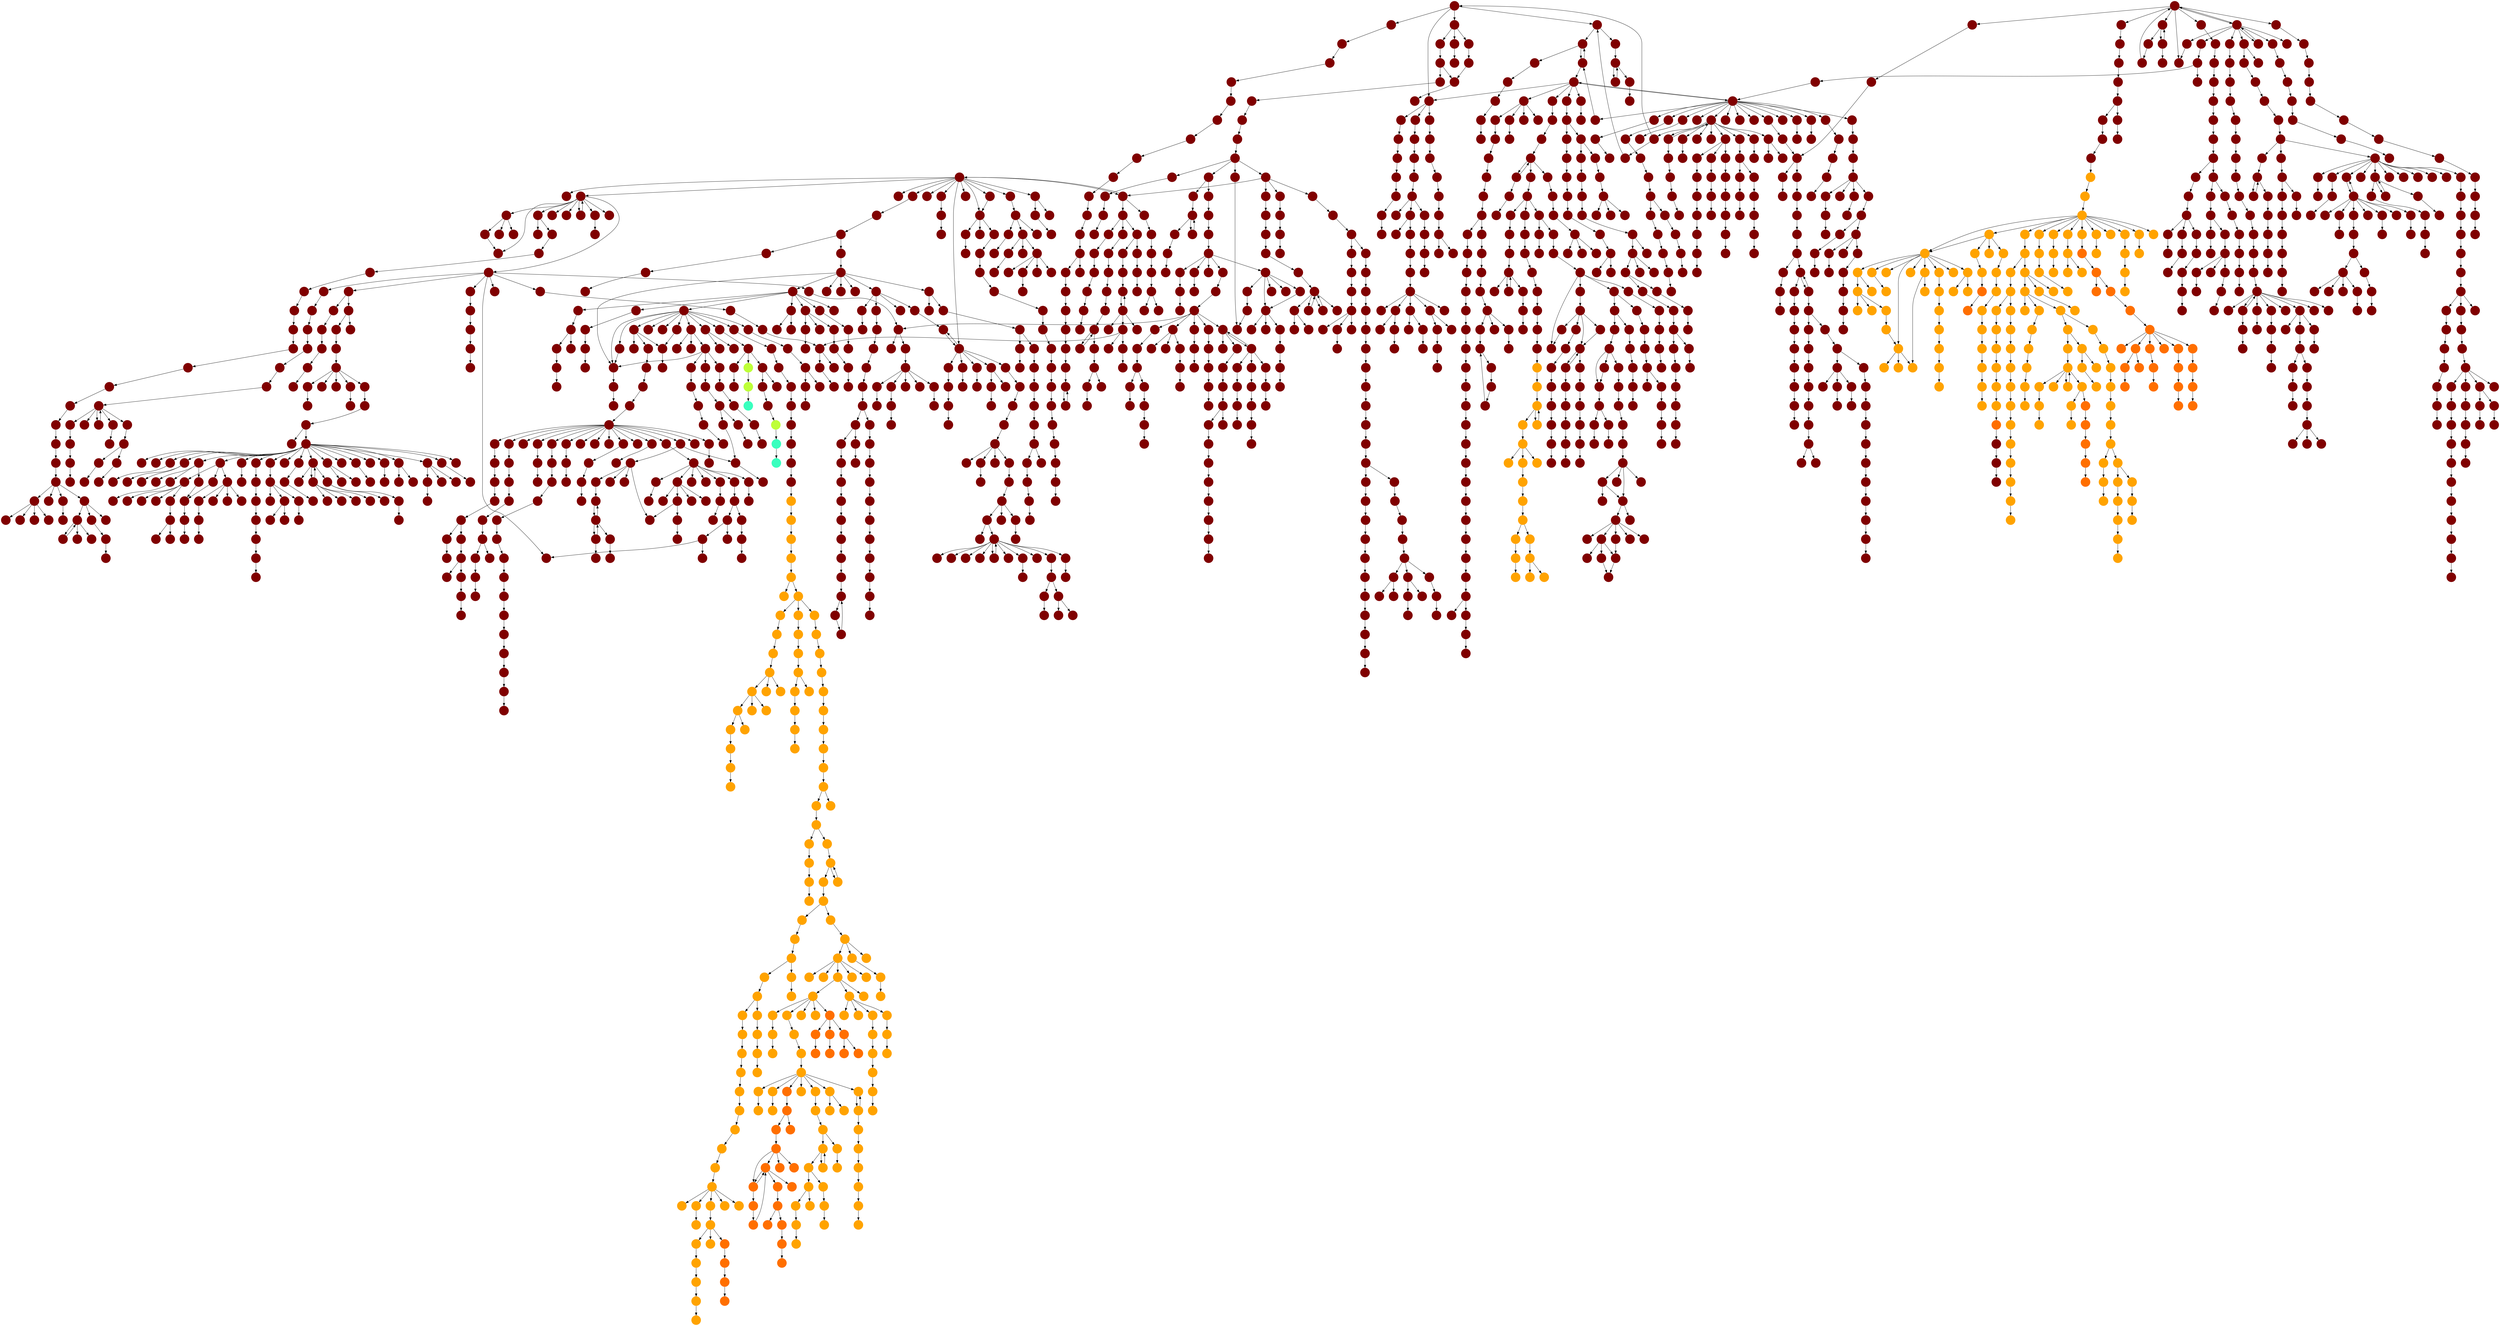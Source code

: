 digraph{
0 [tooltip = "Y", penwidth = 0, style = filled, fillcolor = "#800000", shape = circle, label = ""]
1 [tooltip = "Y", penwidth = 0, style = filled, fillcolor = "#800000", shape = circle, label = ""]
2 [tooltip = "Y", penwidth = 0, style = filled, fillcolor = "#800000", shape = circle, label = ""]
3 [tooltip = "Y", penwidth = 0, style = filled, fillcolor = "#800000", shape = circle, label = ""]
4 [tooltip = "Y", penwidth = 0, style = filled, fillcolor = "#800000", shape = circle, label = ""]
5 [tooltip = "Y", penwidth = 0, style = filled, fillcolor = "#800000", shape = circle, label = ""]
6 [tooltip = "Y", penwidth = 0, style = filled, fillcolor = "#800000", shape = circle, label = ""]
7 [tooltip = "Y", penwidth = 0, style = filled, fillcolor = "#800000", shape = circle, label = ""]
8 [tooltip = "Y", penwidth = 0, style = filled, fillcolor = "#800000", shape = circle, label = ""]
9 [tooltip = "Y", penwidth = 0, style = filled, fillcolor = "#800000", shape = circle, label = ""]
10 [tooltip = "Y", penwidth = 0, style = filled, fillcolor = "#800000", shape = circle, label = ""]
11 [tooltip = "Y", penwidth = 0, style = filled, fillcolor = "#800000", shape = circle, label = ""]
12 [tooltip = "Y", penwidth = 0, style = filled, fillcolor = "#800000", shape = circle, label = ""]
13 [tooltip = "Y", penwidth = 0, style = filled, fillcolor = "#800000", shape = circle, label = ""]
14 [tooltip = "Y", penwidth = 0, style = filled, fillcolor = "#800000", shape = circle, label = ""]
15 [tooltip = "Y", penwidth = 0, style = filled, fillcolor = "#800000", shape = circle, label = ""]
16 [tooltip = "Y", penwidth = 0, style = filled, fillcolor = "#800000", shape = circle, label = ""]
17 [tooltip = "Y", penwidth = 0, style = filled, fillcolor = "#800000", shape = circle, label = ""]
18 [tooltip = "Y", penwidth = 0, style = filled, fillcolor = "#800000", shape = circle, label = ""]
19 [tooltip = "Y", penwidth = 0, style = filled, fillcolor = "#800000", shape = circle, label = ""]
20 [tooltip = "Y", penwidth = 0, style = filled, fillcolor = "#800000", shape = circle, label = ""]
21 [tooltip = "Y", penwidth = 0, style = filled, fillcolor = "#800000", shape = circle, label = ""]
22 [tooltip = "Y", penwidth = 0, style = filled, fillcolor = "#800000", shape = circle, label = ""]
23 [tooltip = "Y", penwidth = 0, style = filled, fillcolor = "#800000", shape = circle, label = ""]
24 [tooltip = "Y", penwidth = 0, style = filled, fillcolor = "#800000", shape = circle, label = ""]
25 [tooltip = "Y", penwidth = 0, style = filled, fillcolor = "#800000", shape = circle, label = ""]
26 [tooltip = "Y", penwidth = 0, style = filled, fillcolor = "#800000", shape = circle, label = ""]
27 [tooltip = "Y", penwidth = 0, style = filled, fillcolor = "#800000", shape = circle, label = ""]
28 [tooltip = "Y", penwidth = 0, style = filled, fillcolor = "#800000", shape = circle, label = ""]
29 [tooltip = "Y", penwidth = 0, style = filled, fillcolor = "#800000", shape = circle, label = ""]
30 [tooltip = "Y", penwidth = 0, style = filled, fillcolor = "#800000", shape = circle, label = ""]
31 [tooltip = "Y", penwidth = 0, style = filled, fillcolor = "#800000", shape = circle, label = ""]
32 [tooltip = "Y", penwidth = 0, style = filled, fillcolor = "#800000", shape = circle, label = ""]
33 [tooltip = "Y", penwidth = 0, style = filled, fillcolor = "#800000", shape = circle, label = ""]
34 [tooltip = "Y", penwidth = 0, style = filled, fillcolor = "#800000", shape = circle, label = ""]
35 [tooltip = "Y", penwidth = 0, style = filled, fillcolor = "#800000", shape = circle, label = ""]
36 [tooltip = "Y", penwidth = 0, style = filled, fillcolor = "#800000", shape = circle, label = ""]
37 [tooltip = "Y", penwidth = 0, style = filled, fillcolor = "#800000", shape = circle, label = ""]
38 [tooltip = "Y", penwidth = 0, style = filled, fillcolor = "#800000", shape = circle, label = ""]
39 [tooltip = "Y", penwidth = 0, style = filled, fillcolor = "#800000", shape = circle, label = ""]
40 [tooltip = "Y", penwidth = 0, style = filled, fillcolor = "#800000", shape = circle, label = ""]
41 [tooltip = "Y", penwidth = 0, style = filled, fillcolor = "#800000", shape = circle, label = ""]
42 [tooltip = "Y", penwidth = 0, style = filled, fillcolor = "#800000", shape = circle, label = ""]
43 [tooltip = "Y", penwidth = 0, style = filled, fillcolor = "#800000", shape = circle, label = ""]
44 [tooltip = "Y", penwidth = 0, style = filled, fillcolor = "#800000", shape = circle, label = ""]
45 [tooltip = "Y", penwidth = 0, style = filled, fillcolor = "#800000", shape = circle, label = ""]
46 [tooltip = "Y", penwidth = 0, style = filled, fillcolor = "#800000", shape = circle, label = ""]
47 [tooltip = "Y", penwidth = 0, style = filled, fillcolor = "#800000", shape = circle, label = ""]
48 [tooltip = "Y", penwidth = 0, style = filled, fillcolor = "#800000", shape = circle, label = ""]
49 [tooltip = "Y", penwidth = 0, style = filled, fillcolor = "#800000", shape = circle, label = ""]
50 [tooltip = "Y", penwidth = 0, style = filled, fillcolor = "#800000", shape = circle, label = ""]
51 [tooltip = "Y", penwidth = 0, style = filled, fillcolor = "#800000", shape = circle, label = ""]
52 [tooltip = "Y", penwidth = 0, style = filled, fillcolor = "#800000", shape = circle, label = ""]
53 [tooltip = "Y", penwidth = 0, style = filled, fillcolor = "#800000", shape = circle, label = ""]
54 [tooltip = "Y", penwidth = 0, style = filled, fillcolor = "#800000", shape = circle, label = ""]
55 [tooltip = "Y", penwidth = 0, style = filled, fillcolor = "#800000", shape = circle, label = ""]
56 [tooltip = "Y", penwidth = 0, style = filled, fillcolor = "#800000", shape = circle, label = ""]
57 [tooltip = "Y", penwidth = 0, style = filled, fillcolor = "#800000", shape = circle, label = ""]
58 [tooltip = "Y", penwidth = 0, style = filled, fillcolor = "#800000", shape = circle, label = ""]
59 [tooltip = "Y", penwidth = 0, style = filled, fillcolor = "#800000", shape = circle, label = ""]
60 [tooltip = "Y", penwidth = 0, style = filled, fillcolor = "#800000", shape = circle, label = ""]
61 [tooltip = "Y", penwidth = 0, style = filled, fillcolor = "#800000", shape = circle, label = ""]
62 [tooltip = "Y", penwidth = 0, style = filled, fillcolor = "#800000", shape = circle, label = ""]
63 [tooltip = "Y", penwidth = 0, style = filled, fillcolor = "#800000", shape = circle, label = ""]
64 [tooltip = "Y", penwidth = 0, style = filled, fillcolor = "#800000", shape = circle, label = ""]
65 [tooltip = "Y", penwidth = 0, style = filled, fillcolor = "#800000", shape = circle, label = ""]
66 [tooltip = "Y", penwidth = 0, style = filled, fillcolor = "#800000", shape = circle, label = ""]
67 [tooltip = "Y", penwidth = 0, style = filled, fillcolor = "#800000", shape = circle, label = ""]
68 [tooltip = "Y", penwidth = 0, style = filled, fillcolor = "#800000", shape = circle, label = ""]
69 [tooltip = "Y", penwidth = 0, style = filled, fillcolor = "#800000", shape = circle, label = ""]
70 [tooltip = "Y", penwidth = 0, style = filled, fillcolor = "#800000", shape = circle, label = ""]
71 [tooltip = "Y", penwidth = 0, style = filled, fillcolor = "#800000", shape = circle, label = ""]
72 [tooltip = "Y", penwidth = 0, style = filled, fillcolor = "#800000", shape = circle, label = ""]
73 [tooltip = "Y", penwidth = 0, style = filled, fillcolor = "#800000", shape = circle, label = ""]
74 [tooltip = "Y", penwidth = 0, style = filled, fillcolor = "#800000", shape = circle, label = ""]
75 [tooltip = "Y", penwidth = 0, style = filled, fillcolor = "#800000", shape = circle, label = ""]
76 [tooltip = "Y", penwidth = 0, style = filled, fillcolor = "#800000", shape = circle, label = ""]
77 [tooltip = "Y", penwidth = 0, style = filled, fillcolor = "#800000", shape = circle, label = ""]
78 [tooltip = "Y", penwidth = 0, style = filled, fillcolor = "#800000", shape = circle, label = ""]
79 [tooltip = "Y", penwidth = 0, style = filled, fillcolor = "#800000", shape = circle, label = ""]
80 [tooltip = "Y", penwidth = 0, style = filled, fillcolor = "#800000", shape = circle, label = ""]
81 [tooltip = "Y", penwidth = 0, style = filled, fillcolor = "#800000", shape = circle, label = ""]
82 [tooltip = "Y", penwidth = 0, style = filled, fillcolor = "#800000", shape = circle, label = ""]
83 [tooltip = "Y", penwidth = 0, style = filled, fillcolor = "#800000", shape = circle, label = ""]
84 [tooltip = "Y", penwidth = 0, style = filled, fillcolor = "#800000", shape = circle, label = ""]
85 [tooltip = "Y", penwidth = 0, style = filled, fillcolor = "#800000", shape = circle, label = ""]
86 [tooltip = "Y", penwidth = 0, style = filled, fillcolor = "#800000", shape = circle, label = ""]
87 [tooltip = "Y", penwidth = 0, style = filled, fillcolor = "#800000", shape = circle, label = ""]
88 [tooltip = "Y", penwidth = 0, style = filled, fillcolor = "#800000", shape = circle, label = ""]
89 [tooltip = "Y", penwidth = 0, style = filled, fillcolor = "#800000", shape = circle, label = ""]
90 [tooltip = "Y", penwidth = 0, style = filled, fillcolor = "#800000", shape = circle, label = ""]
91 [tooltip = "Y", penwidth = 0, style = filled, fillcolor = "#800000", shape = circle, label = ""]
92 [tooltip = "Y", penwidth = 0, style = filled, fillcolor = "#800000", shape = circle, label = ""]
93 [tooltip = "Y", penwidth = 0, style = filled, fillcolor = "#800000", shape = circle, label = ""]
94 [tooltip = "Y", penwidth = 0, style = filled, fillcolor = "#800000", shape = circle, label = ""]
95 [tooltip = "Y", penwidth = 0, style = filled, fillcolor = "#800000", shape = circle, label = ""]
96 [tooltip = "Y", penwidth = 0, style = filled, fillcolor = "#800000", shape = circle, label = ""]
97 [tooltip = "Y", penwidth = 0, style = filled, fillcolor = "#800000", shape = circle, label = ""]
98 [tooltip = "Y", penwidth = 0, style = filled, fillcolor = "#800000", shape = circle, label = ""]
99 [tooltip = "Y", penwidth = 0, style = filled, fillcolor = "#800000", shape = circle, label = ""]
100 [tooltip = "Y", penwidth = 0, style = filled, fillcolor = "#800000", shape = circle, label = ""]
101 [tooltip = "Y", penwidth = 0, style = filled, fillcolor = "#800000", shape = circle, label = ""]
102 [tooltip = "Y", penwidth = 0, style = filled, fillcolor = "#800000", shape = circle, label = ""]
103 [tooltip = "Y", penwidth = 0, style = filled, fillcolor = "#800000", shape = circle, label = ""]
104 [tooltip = "Y", penwidth = 0, style = filled, fillcolor = "#800000", shape = circle, label = ""]
105 [tooltip = "Y", penwidth = 0, style = filled, fillcolor = "#800000", shape = circle, label = ""]
106 [tooltip = "Y", penwidth = 0, style = filled, fillcolor = "#800000", shape = circle, label = ""]
107 [tooltip = "Y", penwidth = 0, style = filled, fillcolor = "#800000", shape = circle, label = ""]
108 [tooltip = "Y", penwidth = 0, style = filled, fillcolor = "#800000", shape = circle, label = ""]
109 [tooltip = "Y", penwidth = 0, style = filled, fillcolor = "#800000", shape = circle, label = ""]
110 [tooltip = "Y", penwidth = 0, style = filled, fillcolor = "#800000", shape = circle, label = ""]
111 [tooltip = "Y", penwidth = 0, style = filled, fillcolor = "#800000", shape = circle, label = ""]
112 [tooltip = "Y", penwidth = 0, style = filled, fillcolor = "#800000", shape = circle, label = ""]
113 [tooltip = "Y", penwidth = 0, style = filled, fillcolor = "#800000", shape = circle, label = ""]
114 [tooltip = "Y", penwidth = 0, style = filled, fillcolor = "#800000", shape = circle, label = ""]
115 [tooltip = "Y", penwidth = 0, style = filled, fillcolor = "#800000", shape = circle, label = ""]
116 [tooltip = "Y", penwidth = 0, style = filled, fillcolor = "#800000", shape = circle, label = ""]
117 [tooltip = "Y", penwidth = 0, style = filled, fillcolor = "#800000", shape = circle, label = ""]
118 [tooltip = "Y", penwidth = 0, style = filled, fillcolor = "#800000", shape = circle, label = ""]
119 [tooltip = "Y", penwidth = 0, style = filled, fillcolor = "#800000", shape = circle, label = ""]
120 [tooltip = "Y", penwidth = 0, style = filled, fillcolor = "#800000", shape = circle, label = ""]
121 [tooltip = "Y", penwidth = 0, style = filled, fillcolor = "#800000", shape = circle, label = ""]
122 [tooltip = "Y", penwidth = 0, style = filled, fillcolor = "#800000", shape = circle, label = ""]
123 [tooltip = "Y", penwidth = 0, style = filled, fillcolor = "#800000", shape = circle, label = ""]
124 [tooltip = "Y", penwidth = 0, style = filled, fillcolor = "#800000", shape = circle, label = ""]
125 [tooltip = "Y", penwidth = 0, style = filled, fillcolor = "#800000", shape = circle, label = ""]
126 [tooltip = "Y", penwidth = 0, style = filled, fillcolor = "#800000", shape = circle, label = ""]
127 [tooltip = "Y", penwidth = 0, style = filled, fillcolor = "#800000", shape = circle, label = ""]
128 [tooltip = "Y", penwidth = 0, style = filled, fillcolor = "#800000", shape = circle, label = ""]
129 [tooltip = "Y", penwidth = 0, style = filled, fillcolor = "#800000", shape = circle, label = ""]
130 [tooltip = "Y", penwidth = 0, style = filled, fillcolor = "#800000", shape = circle, label = ""]
131 [tooltip = "Y", penwidth = 0, style = filled, fillcolor = "#800000", shape = circle, label = ""]
132 [tooltip = "Y", penwidth = 0, style = filled, fillcolor = "#800000", shape = circle, label = ""]
133 [tooltip = "Y", penwidth = 0, style = filled, fillcolor = "#800000", shape = circle, label = ""]
134 [tooltip = "Y", penwidth = 0, style = filled, fillcolor = "#800000", shape = circle, label = ""]
135 [tooltip = "Y", penwidth = 0, style = filled, fillcolor = "#800000", shape = circle, label = ""]
136 [tooltip = "Y", penwidth = 0, style = filled, fillcolor = "#800000", shape = circle, label = ""]
137 [tooltip = "Y", penwidth = 0, style = filled, fillcolor = "#800000", shape = circle, label = ""]
138 [tooltip = "Y", penwidth = 0, style = filled, fillcolor = "#800000", shape = circle, label = ""]
139 [tooltip = "Y", penwidth = 0, style = filled, fillcolor = "#800000", shape = circle, label = ""]
140 [tooltip = "Y", penwidth = 0, style = filled, fillcolor = "#800000", shape = circle, label = ""]
141 [tooltip = "Y", penwidth = 0, style = filled, fillcolor = "#800000", shape = circle, label = ""]
142 [tooltip = "Y", penwidth = 0, style = filled, fillcolor = "#800000", shape = circle, label = ""]
143 [tooltip = "Y", penwidth = 0, style = filled, fillcolor = "#800000", shape = circle, label = ""]
144 [tooltip = "Y", penwidth = 0, style = filled, fillcolor = "#800000", shape = circle, label = ""]
145 [tooltip = "Y", penwidth = 0, style = filled, fillcolor = "#800000", shape = circle, label = ""]
146 [tooltip = "Y", penwidth = 0, style = filled, fillcolor = "#800000", shape = circle, label = ""]
147 [tooltip = "Y", penwidth = 0, style = filled, fillcolor = "#800000", shape = circle, label = ""]
148 [tooltip = "Y", penwidth = 0, style = filled, fillcolor = "#800000", shape = circle, label = ""]
149 [tooltip = "Y", penwidth = 0, style = filled, fillcolor = "#800000", shape = circle, label = ""]
150 [tooltip = "Y", penwidth = 0, style = filled, fillcolor = "#800000", shape = circle, label = ""]
151 [tooltip = "Y", penwidth = 0, style = filled, fillcolor = "#800000", shape = circle, label = ""]
152 [tooltip = "Y", penwidth = 0, style = filled, fillcolor = "#800000", shape = circle, label = ""]
153 [tooltip = "Y", penwidth = 0, style = filled, fillcolor = "#800000", shape = circle, label = ""]
154 [tooltip = "Y", penwidth = 0, style = filled, fillcolor = "#800000", shape = circle, label = ""]
155 [tooltip = "Y", penwidth = 0, style = filled, fillcolor = "#800000", shape = circle, label = ""]
156 [tooltip = "Y", penwidth = 0, style = filled, fillcolor = "#800000", shape = circle, label = ""]
157 [tooltip = "Y", penwidth = 0, style = filled, fillcolor = "#800000", shape = circle, label = ""]
158 [tooltip = "Y", penwidth = 0, style = filled, fillcolor = "#800000", shape = circle, label = ""]
159 [tooltip = "Y", penwidth = 0, style = filled, fillcolor = "#800000", shape = circle, label = ""]
160 [tooltip = "Y", penwidth = 0, style = filled, fillcolor = "#800000", shape = circle, label = ""]
161 [tooltip = "Y", penwidth = 0, style = filled, fillcolor = "#800000", shape = circle, label = ""]
162 [tooltip = "Y", penwidth = 0, style = filled, fillcolor = "#800000", shape = circle, label = ""]
163 [tooltip = "Y", penwidth = 0, style = filled, fillcolor = "#800000", shape = circle, label = ""]
164 [tooltip = "Y", penwidth = 0, style = filled, fillcolor = "#800000", shape = circle, label = ""]
165 [tooltip = "Y", penwidth = 0, style = filled, fillcolor = "#800000", shape = circle, label = ""]
166 [tooltip = "Y", penwidth = 0, style = filled, fillcolor = "#800000", shape = circle, label = ""]
167 [tooltip = "Y", penwidth = 0, style = filled, fillcolor = "#800000", shape = circle, label = ""]
168 [tooltip = "Y", penwidth = 0, style = filled, fillcolor = "#800000", shape = circle, label = ""]
169 [tooltip = "Y", penwidth = 0, style = filled, fillcolor = "#800000", shape = circle, label = ""]
170 [tooltip = "Y", penwidth = 0, style = filled, fillcolor = "#800000", shape = circle, label = ""]
171 [tooltip = "Y", penwidth = 0, style = filled, fillcolor = "#800000", shape = circle, label = ""]
172 [tooltip = "Y", penwidth = 0, style = filled, fillcolor = "#800000", shape = circle, label = ""]
173 [tooltip = "Y", penwidth = 0, style = filled, fillcolor = "#800000", shape = circle, label = ""]
174 [tooltip = "Y", penwidth = 0, style = filled, fillcolor = "#800000", shape = circle, label = ""]
175 [tooltip = "Y", penwidth = 0, style = filled, fillcolor = "#800000", shape = circle, label = ""]
176 [tooltip = "Y", penwidth = 0, style = filled, fillcolor = "#800000", shape = circle, label = ""]
177 [tooltip = "R", penwidth = 0, style = filled, fillcolor = "#ffa300", shape = circle, label = ""]
178 [tooltip = "Y", penwidth = 0, style = filled, fillcolor = "#800000", shape = circle, label = ""]
179 [tooltip = "Y", penwidth = 0, style = filled, fillcolor = "#800000", shape = circle, label = ""]
180 [tooltip = "Y", penwidth = 0, style = filled, fillcolor = "#800000", shape = circle, label = ""]
181 [tooltip = "R", penwidth = 0, style = filled, fillcolor = "#ffa300", shape = circle, label = ""]
182 [tooltip = "Y", penwidth = 0, style = filled, fillcolor = "#800000", shape = circle, label = ""]
183 [tooltip = "Y", penwidth = 0, style = filled, fillcolor = "#800000", shape = circle, label = ""]
184 [tooltip = "Y", penwidth = 0, style = filled, fillcolor = "#800000", shape = circle, label = ""]
185 [tooltip = "Y", penwidth = 0, style = filled, fillcolor = "#800000", shape = circle, label = ""]
186 [tooltip = "Y", penwidth = 0, style = filled, fillcolor = "#800000", shape = circle, label = ""]
187 [tooltip = "Y", penwidth = 0, style = filled, fillcolor = "#800000", shape = circle, label = ""]
188 [tooltip = "Y", penwidth = 0, style = filled, fillcolor = "#800000", shape = circle, label = ""]
189 [tooltip = "Y", penwidth = 0, style = filled, fillcolor = "#800000", shape = circle, label = ""]
190 [tooltip = "R", penwidth = 0, style = filled, fillcolor = "#ffa300", shape = circle, label = ""]
191 [tooltip = "Y", penwidth = 0, style = filled, fillcolor = "#800000", shape = circle, label = ""]
192 [tooltip = "Y", penwidth = 0, style = filled, fillcolor = "#800000", shape = circle, label = ""]
193 [tooltip = "Y", penwidth = 0, style = filled, fillcolor = "#800000", shape = circle, label = ""]
194 [tooltip = "Y", penwidth = 0, style = filled, fillcolor = "#800000", shape = circle, label = ""]
195 [tooltip = "Y", penwidth = 0, style = filled, fillcolor = "#800000", shape = circle, label = ""]
196 [tooltip = "Y", penwidth = 0, style = filled, fillcolor = "#800000", shape = circle, label = ""]
197 [tooltip = "Y", penwidth = 0, style = filled, fillcolor = "#800000", shape = circle, label = ""]
198 [tooltip = "Y", penwidth = 0, style = filled, fillcolor = "#800000", shape = circle, label = ""]
199 [tooltip = "Y", penwidth = 0, style = filled, fillcolor = "#800000", shape = circle, label = ""]
200 [tooltip = "Y", penwidth = 0, style = filled, fillcolor = "#800000", shape = circle, label = ""]
201 [tooltip = "Y", penwidth = 0, style = filled, fillcolor = "#800000", shape = circle, label = ""]
202 [tooltip = "Y", penwidth = 0, style = filled, fillcolor = "#800000", shape = circle, label = ""]
203 [tooltip = "Y", penwidth = 0, style = filled, fillcolor = "#800000", shape = circle, label = ""]
204 [tooltip = "Y", penwidth = 0, style = filled, fillcolor = "#800000", shape = circle, label = ""]
205 [tooltip = "Y", penwidth = 0, style = filled, fillcolor = "#800000", shape = circle, label = ""]
206 [tooltip = "Y", penwidth = 0, style = filled, fillcolor = "#800000", shape = circle, label = ""]
207 [tooltip = "Y", penwidth = 0, style = filled, fillcolor = "#800000", shape = circle, label = ""]
208 [tooltip = "Y", penwidth = 0, style = filled, fillcolor = "#800000", shape = circle, label = ""]
209 [tooltip = "Y", penwidth = 0, style = filled, fillcolor = "#800000", shape = circle, label = ""]
210 [tooltip = "Y", penwidth = 0, style = filled, fillcolor = "#800000", shape = circle, label = ""]
211 [tooltip = "Y", penwidth = 0, style = filled, fillcolor = "#800000", shape = circle, label = ""]
212 [tooltip = "Y", penwidth = 0, style = filled, fillcolor = "#800000", shape = circle, label = ""]
213 [tooltip = "Y", penwidth = 0, style = filled, fillcolor = "#800000", shape = circle, label = ""]
214 [tooltip = "R", penwidth = 0, style = filled, fillcolor = "#ffa300", shape = circle, label = ""]
215 [tooltip = "Y", penwidth = 0, style = filled, fillcolor = "#800000", shape = circle, label = ""]
216 [tooltip = "Y", penwidth = 0, style = filled, fillcolor = "#800000", shape = circle, label = ""]
217 [tooltip = "R", penwidth = 0, style = filled, fillcolor = "#ffa300", shape = circle, label = ""]
218 [tooltip = "R", penwidth = 0, style = filled, fillcolor = "#ffa300", shape = circle, label = ""]
219 [tooltip = "Y", penwidth = 0, style = filled, fillcolor = "#800000", shape = circle, label = ""]
220 [tooltip = "Y", penwidth = 0, style = filled, fillcolor = "#800000", shape = circle, label = ""]
221 [tooltip = "Y", penwidth = 0, style = filled, fillcolor = "#800000", shape = circle, label = ""]
222 [tooltip = "Y", penwidth = 0, style = filled, fillcolor = "#800000", shape = circle, label = ""]
223 [tooltip = "Y", penwidth = 0, style = filled, fillcolor = "#800000", shape = circle, label = ""]
224 [tooltip = "Y", penwidth = 0, style = filled, fillcolor = "#800000", shape = circle, label = ""]
225 [tooltip = "Y", penwidth = 0, style = filled, fillcolor = "#800000", shape = circle, label = ""]
226 [tooltip = "Y", penwidth = 0, style = filled, fillcolor = "#800000", shape = circle, label = ""]
227 [tooltip = "Y", penwidth = 0, style = filled, fillcolor = "#800000", shape = circle, label = ""]
228 [tooltip = "Y", penwidth = 0, style = filled, fillcolor = "#800000", shape = circle, label = ""]
229 [tooltip = "Y", penwidth = 0, style = filled, fillcolor = "#800000", shape = circle, label = ""]
230 [tooltip = "Y", penwidth = 0, style = filled, fillcolor = "#800000", shape = circle, label = ""]
231 [tooltip = "Y", penwidth = 0, style = filled, fillcolor = "#800000", shape = circle, label = ""]
232 [tooltip = "Y", penwidth = 0, style = filled, fillcolor = "#800000", shape = circle, label = ""]
233 [tooltip = "R", penwidth = 0, style = filled, fillcolor = "#ffa300", shape = circle, label = ""]
234 [tooltip = "Y", penwidth = 0, style = filled, fillcolor = "#800000", shape = circle, label = ""]
235 [tooltip = "Y", penwidth = 0, style = filled, fillcolor = "#800000", shape = circle, label = ""]
236 [tooltip = "Y", penwidth = 0, style = filled, fillcolor = "#800000", shape = circle, label = ""]
237 [tooltip = "Y", penwidth = 0, style = filled, fillcolor = "#800000", shape = circle, label = ""]
238 [tooltip = "Y", penwidth = 0, style = filled, fillcolor = "#800000", shape = circle, label = ""]
239 [tooltip = "Y", penwidth = 0, style = filled, fillcolor = "#800000", shape = circle, label = ""]
240 [tooltip = "Y", penwidth = 0, style = filled, fillcolor = "#800000", shape = circle, label = ""]
241 [tooltip = "Y", penwidth = 0, style = filled, fillcolor = "#800000", shape = circle, label = ""]
242 [tooltip = "Y", penwidth = 0, style = filled, fillcolor = "#800000", shape = circle, label = ""]
243 [tooltip = "Y", penwidth = 0, style = filled, fillcolor = "#800000", shape = circle, label = ""]
244 [tooltip = "Y", penwidth = 0, style = filled, fillcolor = "#800000", shape = circle, label = ""]
245 [tooltip = "R", penwidth = 0, style = filled, fillcolor = "#ffa300", shape = circle, label = ""]
246 [tooltip = "Y", penwidth = 0, style = filled, fillcolor = "#800000", shape = circle, label = ""]
247 [tooltip = "Y", penwidth = 0, style = filled, fillcolor = "#800000", shape = circle, label = ""]
248 [tooltip = "Y", penwidth = 0, style = filled, fillcolor = "#800000", shape = circle, label = ""]
249 [tooltip = "Y", penwidth = 0, style = filled, fillcolor = "#800000", shape = circle, label = ""]
250 [tooltip = "R", penwidth = 0, style = filled, fillcolor = "#ffa300", shape = circle, label = ""]
251 [tooltip = "Y", penwidth = 0, style = filled, fillcolor = "#800000", shape = circle, label = ""]
252 [tooltip = "R", penwidth = 0, style = filled, fillcolor = "#ffa300", shape = circle, label = ""]
253 [tooltip = "S", penwidth = 0, style = filled, fillcolor = "#ff6f00", shape = circle, label = ""]
254 [tooltip = "Y", penwidth = 0, style = filled, fillcolor = "#800000", shape = circle, label = ""]
255 [tooltip = "Y", penwidth = 0, style = filled, fillcolor = "#800000", shape = circle, label = ""]
256 [tooltip = "Y", penwidth = 0, style = filled, fillcolor = "#800000", shape = circle, label = ""]
257 [tooltip = "Y", penwidth = 0, style = filled, fillcolor = "#800000", shape = circle, label = ""]
258 [tooltip = "R", penwidth = 0, style = filled, fillcolor = "#ffa300", shape = circle, label = ""]
259 [tooltip = "Y", penwidth = 0, style = filled, fillcolor = "#800000", shape = circle, label = ""]
260 [tooltip = "Y", penwidth = 0, style = filled, fillcolor = "#800000", shape = circle, label = ""]
261 [tooltip = "Y", penwidth = 0, style = filled, fillcolor = "#800000", shape = circle, label = ""]
262 [tooltip = "Y", penwidth = 0, style = filled, fillcolor = "#800000", shape = circle, label = ""]
263 [tooltip = "R", penwidth = 0, style = filled, fillcolor = "#ffa300", shape = circle, label = ""]
264 [tooltip = "Y", penwidth = 0, style = filled, fillcolor = "#800000", shape = circle, label = ""]
265 [tooltip = "Y", penwidth = 0, style = filled, fillcolor = "#800000", shape = circle, label = ""]
266 [tooltip = "Y", penwidth = 0, style = filled, fillcolor = "#800000", shape = circle, label = ""]
267 [tooltip = "Y", penwidth = 0, style = filled, fillcolor = "#800000", shape = circle, label = ""]
268 [tooltip = "Y", penwidth = 0, style = filled, fillcolor = "#800000", shape = circle, label = ""]
269 [tooltip = "Y", penwidth = 0, style = filled, fillcolor = "#800000", shape = circle, label = ""]
270 [tooltip = "Y", penwidth = 0, style = filled, fillcolor = "#800000", shape = circle, label = ""]
271 [tooltip = "Y", penwidth = 0, style = filled, fillcolor = "#800000", shape = circle, label = ""]
272 [tooltip = "Y", penwidth = 0, style = filled, fillcolor = "#800000", shape = circle, label = ""]
273 [tooltip = "Y", penwidth = 0, style = filled, fillcolor = "#800000", shape = circle, label = ""]
274 [tooltip = "Y", penwidth = 0, style = filled, fillcolor = "#800000", shape = circle, label = ""]
275 [tooltip = "Y", penwidth = 0, style = filled, fillcolor = "#800000", shape = circle, label = ""]
276 [tooltip = "Y", penwidth = 0, style = filled, fillcolor = "#800000", shape = circle, label = ""]
277 [tooltip = "Y", penwidth = 0, style = filled, fillcolor = "#800000", shape = circle, label = ""]
278 [tooltip = "Y", penwidth = 0, style = filled, fillcolor = "#800000", shape = circle, label = ""]
279 [tooltip = "R", penwidth = 0, style = filled, fillcolor = "#ffa300", shape = circle, label = ""]
280 [tooltip = "Y", penwidth = 0, style = filled, fillcolor = "#800000", shape = circle, label = ""]
281 [tooltip = "Y", penwidth = 0, style = filled, fillcolor = "#800000", shape = circle, label = ""]
282 [tooltip = "Y", penwidth = 0, style = filled, fillcolor = "#800000", shape = circle, label = ""]
283 [tooltip = "Y", penwidth = 0, style = filled, fillcolor = "#800000", shape = circle, label = ""]
284 [tooltip = "Y", penwidth = 0, style = filled, fillcolor = "#800000", shape = circle, label = ""]
285 [tooltip = "Y", penwidth = 0, style = filled, fillcolor = "#800000", shape = circle, label = ""]
286 [tooltip = "Y", penwidth = 0, style = filled, fillcolor = "#800000", shape = circle, label = ""]
287 [tooltip = "Y", penwidth = 0, style = filled, fillcolor = "#800000", shape = circle, label = ""]
288 [tooltip = "R", penwidth = 0, style = filled, fillcolor = "#ffa300", shape = circle, label = ""]
289 [tooltip = "Y", penwidth = 0, style = filled, fillcolor = "#800000", shape = circle, label = ""]
290 [tooltip = "R", penwidth = 0, style = filled, fillcolor = "#ffa300", shape = circle, label = ""]
291 [tooltip = "Y", penwidth = 0, style = filled, fillcolor = "#800000", shape = circle, label = ""]
292 [tooltip = "Y", penwidth = 0, style = filled, fillcolor = "#800000", shape = circle, label = ""]
293 [tooltip = "Y", penwidth = 0, style = filled, fillcolor = "#800000", shape = circle, label = ""]
294 [tooltip = "Y", penwidth = 0, style = filled, fillcolor = "#800000", shape = circle, label = ""]
295 [tooltip = "Y", penwidth = 0, style = filled, fillcolor = "#800000", shape = circle, label = ""]
296 [tooltip = "Y", penwidth = 0, style = filled, fillcolor = "#800000", shape = circle, label = ""]
297 [tooltip = "Y", penwidth = 0, style = filled, fillcolor = "#800000", shape = circle, label = ""]
298 [tooltip = "Y", penwidth = 0, style = filled, fillcolor = "#800000", shape = circle, label = ""]
299 [tooltip = "S", penwidth = 0, style = filled, fillcolor = "#ff6f00", shape = circle, label = ""]
300 [tooltip = "Y", penwidth = 0, style = filled, fillcolor = "#800000", shape = circle, label = ""]
301 [tooltip = "Y", penwidth = 0, style = filled, fillcolor = "#800000", shape = circle, label = ""]
302 [tooltip = "Y", penwidth = 0, style = filled, fillcolor = "#800000", shape = circle, label = ""]
303 [tooltip = "S", penwidth = 0, style = filled, fillcolor = "#ff6f00", shape = circle, label = ""]
304 [tooltip = "Y", penwidth = 0, style = filled, fillcolor = "#800000", shape = circle, label = ""]
305 [tooltip = "Y", penwidth = 0, style = filled, fillcolor = "#800000", shape = circle, label = ""]
306 [tooltip = "Y", penwidth = 0, style = filled, fillcolor = "#800000", shape = circle, label = ""]
307 [tooltip = "Y", penwidth = 0, style = filled, fillcolor = "#800000", shape = circle, label = ""]
308 [tooltip = "Y", penwidth = 0, style = filled, fillcolor = "#800000", shape = circle, label = ""]
309 [tooltip = "Y", penwidth = 0, style = filled, fillcolor = "#800000", shape = circle, label = ""]
310 [tooltip = "Y", penwidth = 0, style = filled, fillcolor = "#800000", shape = circle, label = ""]
311 [tooltip = "Y", penwidth = 0, style = filled, fillcolor = "#800000", shape = circle, label = ""]
312 [tooltip = "Y", penwidth = 0, style = filled, fillcolor = "#800000", shape = circle, label = ""]
313 [tooltip = "Y", penwidth = 0, style = filled, fillcolor = "#800000", shape = circle, label = ""]
314 [tooltip = "Y", penwidth = 0, style = filled, fillcolor = "#800000", shape = circle, label = ""]
315 [tooltip = "Y", penwidth = 0, style = filled, fillcolor = "#800000", shape = circle, label = ""]
316 [tooltip = "Y", penwidth = 0, style = filled, fillcolor = "#800000", shape = circle, label = ""]
317 [tooltip = "Y", penwidth = 0, style = filled, fillcolor = "#800000", shape = circle, label = ""]
318 [tooltip = "Y", penwidth = 0, style = filled, fillcolor = "#800000", shape = circle, label = ""]
319 [tooltip = "Y", penwidth = 0, style = filled, fillcolor = "#800000", shape = circle, label = ""]
320 [tooltip = "Y", penwidth = 0, style = filled, fillcolor = "#800000", shape = circle, label = ""]
321 [tooltip = "Y", penwidth = 0, style = filled, fillcolor = "#800000", shape = circle, label = ""]
322 [tooltip = "Y", penwidth = 0, style = filled, fillcolor = "#800000", shape = circle, label = ""]
323 [tooltip = "Y", penwidth = 0, style = filled, fillcolor = "#800000", shape = circle, label = ""]
324 [tooltip = "Y", penwidth = 0, style = filled, fillcolor = "#800000", shape = circle, label = ""]
325 [tooltip = "Y", penwidth = 0, style = filled, fillcolor = "#800000", shape = circle, label = ""]
326 [tooltip = "Y", penwidth = 0, style = filled, fillcolor = "#800000", shape = circle, label = ""]
327 [tooltip = "Y", penwidth = 0, style = filled, fillcolor = "#800000", shape = circle, label = ""]
328 [tooltip = "Y", penwidth = 0, style = filled, fillcolor = "#800000", shape = circle, label = ""]
329 [tooltip = "Y", penwidth = 0, style = filled, fillcolor = "#800000", shape = circle, label = ""]
330 [tooltip = "Y", penwidth = 0, style = filled, fillcolor = "#800000", shape = circle, label = ""]
331 [tooltip = "Y", penwidth = 0, style = filled, fillcolor = "#800000", shape = circle, label = ""]
332 [tooltip = "Y", penwidth = 0, style = filled, fillcolor = "#800000", shape = circle, label = ""]
333 [tooltip = "S", penwidth = 0, style = filled, fillcolor = "#ff6f00", shape = circle, label = ""]
334 [tooltip = "S", penwidth = 0, style = filled, fillcolor = "#ff6f00", shape = circle, label = ""]
335 [tooltip = "S", penwidth = 0, style = filled, fillcolor = "#ff6f00", shape = circle, label = ""]
336 [tooltip = "Y", penwidth = 0, style = filled, fillcolor = "#800000", shape = circle, label = ""]
337 [tooltip = "Y", penwidth = 0, style = filled, fillcolor = "#800000", shape = circle, label = ""]
338 [tooltip = "Y", penwidth = 0, style = filled, fillcolor = "#800000", shape = circle, label = ""]
339 [tooltip = "Y", penwidth = 0, style = filled, fillcolor = "#800000", shape = circle, label = ""]
340 [tooltip = "Y", penwidth = 0, style = filled, fillcolor = "#800000", shape = circle, label = ""]
341 [tooltip = "Y", penwidth = 0, style = filled, fillcolor = "#800000", shape = circle, label = ""]
342 [tooltip = "Y", penwidth = 0, style = filled, fillcolor = "#800000", shape = circle, label = ""]
343 [tooltip = "Y", penwidth = 0, style = filled, fillcolor = "#800000", shape = circle, label = ""]
344 [tooltip = "Y", penwidth = 0, style = filled, fillcolor = "#800000", shape = circle, label = ""]
345 [tooltip = "Y", penwidth = 0, style = filled, fillcolor = "#800000", shape = circle, label = ""]
346 [tooltip = "Y", penwidth = 0, style = filled, fillcolor = "#800000", shape = circle, label = ""]
347 [tooltip = "Y", penwidth = 0, style = filled, fillcolor = "#800000", shape = circle, label = ""]
348 [tooltip = "Y", penwidth = 0, style = filled, fillcolor = "#800000", shape = circle, label = ""]
349 [tooltip = "Y", penwidth = 0, style = filled, fillcolor = "#800000", shape = circle, label = ""]
350 [tooltip = "Y", penwidth = 0, style = filled, fillcolor = "#800000", shape = circle, label = ""]
351 [tooltip = "Y", penwidth = 0, style = filled, fillcolor = "#800000", shape = circle, label = ""]
352 [tooltip = "Y", penwidth = 0, style = filled, fillcolor = "#800000", shape = circle, label = ""]
353 [tooltip = "Y", penwidth = 0, style = filled, fillcolor = "#800000", shape = circle, label = ""]
354 [tooltip = "Y", penwidth = 0, style = filled, fillcolor = "#800000", shape = circle, label = ""]
355 [tooltip = "Y", penwidth = 0, style = filled, fillcolor = "#800000", shape = circle, label = ""]
356 [tooltip = "Y", penwidth = 0, style = filled, fillcolor = "#800000", shape = circle, label = ""]
357 [tooltip = "Y", penwidth = 0, style = filled, fillcolor = "#800000", shape = circle, label = ""]
358 [tooltip = "Y", penwidth = 0, style = filled, fillcolor = "#800000", shape = circle, label = ""]
359 [tooltip = "Y", penwidth = 0, style = filled, fillcolor = "#800000", shape = circle, label = ""]
360 [tooltip = "Y", penwidth = 0, style = filled, fillcolor = "#800000", shape = circle, label = ""]
361 [tooltip = "Y", penwidth = 0, style = filled, fillcolor = "#800000", shape = circle, label = ""]
362 [tooltip = "Y", penwidth = 0, style = filled, fillcolor = "#800000", shape = circle, label = ""]
363 [tooltip = "Y", penwidth = 0, style = filled, fillcolor = "#800000", shape = circle, label = ""]
364 [tooltip = "Y", penwidth = 0, style = filled, fillcolor = "#800000", shape = circle, label = ""]
365 [tooltip = "Y", penwidth = 0, style = filled, fillcolor = "#800000", shape = circle, label = ""]
366 [tooltip = "Y", penwidth = 0, style = filled, fillcolor = "#800000", shape = circle, label = ""]
367 [tooltip = "Y", penwidth = 0, style = filled, fillcolor = "#800000", shape = circle, label = ""]
368 [tooltip = "R", penwidth = 0, style = filled, fillcolor = "#ffa300", shape = circle, label = ""]
369 [tooltip = "Y", penwidth = 0, style = filled, fillcolor = "#800000", shape = circle, label = ""]
370 [tooltip = "Y", penwidth = 0, style = filled, fillcolor = "#800000", shape = circle, label = ""]
371 [tooltip = "Y", penwidth = 0, style = filled, fillcolor = "#800000", shape = circle, label = ""]
372 [tooltip = "R", penwidth = 0, style = filled, fillcolor = "#ffa300", shape = circle, label = ""]
373 [tooltip = "R", penwidth = 0, style = filled, fillcolor = "#ffa300", shape = circle, label = ""]
374 [tooltip = "Y", penwidth = 0, style = filled, fillcolor = "#800000", shape = circle, label = ""]
375 [tooltip = "Y", penwidth = 0, style = filled, fillcolor = "#800000", shape = circle, label = ""]
376 [tooltip = "Y", penwidth = 0, style = filled, fillcolor = "#800000", shape = circle, label = ""]
377 [tooltip = "Y", penwidth = 0, style = filled, fillcolor = "#800000", shape = circle, label = ""]
378 [tooltip = "Y", penwidth = 0, style = filled, fillcolor = "#800000", shape = circle, label = ""]
379 [tooltip = "Y", penwidth = 0, style = filled, fillcolor = "#800000", shape = circle, label = ""]
380 [tooltip = "Y", penwidth = 0, style = filled, fillcolor = "#800000", shape = circle, label = ""]
381 [tooltip = "Y", penwidth = 0, style = filled, fillcolor = "#800000", shape = circle, label = ""]
382 [tooltip = "Y", penwidth = 0, style = filled, fillcolor = "#800000", shape = circle, label = ""]
383 [tooltip = "Y", penwidth = 0, style = filled, fillcolor = "#800000", shape = circle, label = ""]
384 [tooltip = "Y", penwidth = 0, style = filled, fillcolor = "#800000", shape = circle, label = ""]
385 [tooltip = "Y", penwidth = 0, style = filled, fillcolor = "#800000", shape = circle, label = ""]
386 [tooltip = "Y", penwidth = 0, style = filled, fillcolor = "#800000", shape = circle, label = ""]
387 [tooltip = "Y", penwidth = 0, style = filled, fillcolor = "#800000", shape = circle, label = ""]
388 [tooltip = "Y", penwidth = 0, style = filled, fillcolor = "#800000", shape = circle, label = ""]
389 [tooltip = "Y", penwidth = 0, style = filled, fillcolor = "#800000", shape = circle, label = ""]
390 [tooltip = "R", penwidth = 0, style = filled, fillcolor = "#ffa300", shape = circle, label = ""]
391 [tooltip = "Y", penwidth = 0, style = filled, fillcolor = "#800000", shape = circle, label = ""]
392 [tooltip = "Y", penwidth = 0, style = filled, fillcolor = "#800000", shape = circle, label = ""]
393 [tooltip = "Y", penwidth = 0, style = filled, fillcolor = "#800000", shape = circle, label = ""]
394 [tooltip = "Y", penwidth = 0, style = filled, fillcolor = "#800000", shape = circle, label = ""]
395 [tooltip = "Y", penwidth = 0, style = filled, fillcolor = "#800000", shape = circle, label = ""]
396 [tooltip = "R", penwidth = 0, style = filled, fillcolor = "#ffa300", shape = circle, label = ""]
397 [tooltip = "Y", penwidth = 0, style = filled, fillcolor = "#800000", shape = circle, label = ""]
398 [tooltip = "Y", penwidth = 0, style = filled, fillcolor = "#800000", shape = circle, label = ""]
399 [tooltip = "Y", penwidth = 0, style = filled, fillcolor = "#800000", shape = circle, label = ""]
400 [tooltip = "Y", penwidth = 0, style = filled, fillcolor = "#800000", shape = circle, label = ""]
401 [tooltip = "R", penwidth = 0, style = filled, fillcolor = "#ffa300", shape = circle, label = ""]
402 [tooltip = "Y", penwidth = 0, style = filled, fillcolor = "#800000", shape = circle, label = ""]
403 [tooltip = "Y", penwidth = 0, style = filled, fillcolor = "#800000", shape = circle, label = ""]
404 [tooltip = "Y", penwidth = 0, style = filled, fillcolor = "#800000", shape = circle, label = ""]
405 [tooltip = "Y", penwidth = 0, style = filled, fillcolor = "#800000", shape = circle, label = ""]
406 [tooltip = "Y", penwidth = 0, style = filled, fillcolor = "#800000", shape = circle, label = ""]
407 [tooltip = "Y", penwidth = 0, style = filled, fillcolor = "#800000", shape = circle, label = ""]
408 [tooltip = "Y", penwidth = 0, style = filled, fillcolor = "#800000", shape = circle, label = ""]
409 [tooltip = "Y", penwidth = 0, style = filled, fillcolor = "#800000", shape = circle, label = ""]
410 [tooltip = "Y", penwidth = 0, style = filled, fillcolor = "#800000", shape = circle, label = ""]
411 [tooltip = "Y", penwidth = 0, style = filled, fillcolor = "#800000", shape = circle, label = ""]
412 [tooltip = "Y", penwidth = 0, style = filled, fillcolor = "#800000", shape = circle, label = ""]
413 [tooltip = "Y", penwidth = 0, style = filled, fillcolor = "#800000", shape = circle, label = ""]
414 [tooltip = "Y", penwidth = 0, style = filled, fillcolor = "#800000", shape = circle, label = ""]
415 [tooltip = "Y", penwidth = 0, style = filled, fillcolor = "#800000", shape = circle, label = ""]
416 [tooltip = "K", penwidth = 0, style = filled, fillcolor = "#39ffbe", shape = circle, label = ""]
417 [tooltip = "Y", penwidth = 0, style = filled, fillcolor = "#800000", shape = circle, label = ""]
418 [tooltip = "S", penwidth = 0, style = filled, fillcolor = "#ff6f00", shape = circle, label = ""]
419 [tooltip = "Y", penwidth = 0, style = filled, fillcolor = "#800000", shape = circle, label = ""]
420 [tooltip = "Y", penwidth = 0, style = filled, fillcolor = "#800000", shape = circle, label = ""]
421 [tooltip = "N", penwidth = 0, style = filled, fillcolor = "#beff39", shape = circle, label = ""]
422 [tooltip = "Y", penwidth = 0, style = filled, fillcolor = "#800000", shape = circle, label = ""]
423 [tooltip = "Y", penwidth = 0, style = filled, fillcolor = "#800000", shape = circle, label = ""]
424 [tooltip = "N", penwidth = 0, style = filled, fillcolor = "#beff39", shape = circle, label = ""]
425 [tooltip = "Y", penwidth = 0, style = filled, fillcolor = "#800000", shape = circle, label = ""]
426 [tooltip = "Y", penwidth = 0, style = filled, fillcolor = "#800000", shape = circle, label = ""]
427 [tooltip = "Y", penwidth = 0, style = filled, fillcolor = "#800000", shape = circle, label = ""]
428 [tooltip = "K", penwidth = 0, style = filled, fillcolor = "#39ffbe", shape = circle, label = ""]
429 [tooltip = "K", penwidth = 0, style = filled, fillcolor = "#39ffbe", shape = circle, label = ""]
430 [tooltip = "Y", penwidth = 0, style = filled, fillcolor = "#800000", shape = circle, label = ""]
431 [tooltip = "Y", penwidth = 0, style = filled, fillcolor = "#800000", shape = circle, label = ""]
432 [tooltip = "Y", penwidth = 0, style = filled, fillcolor = "#800000", shape = circle, label = ""]
433 [tooltip = "Y", penwidth = 0, style = filled, fillcolor = "#800000", shape = circle, label = ""]
434 [tooltip = "Y", penwidth = 0, style = filled, fillcolor = "#800000", shape = circle, label = ""]
435 [tooltip = "Y", penwidth = 0, style = filled, fillcolor = "#800000", shape = circle, label = ""]
436 [tooltip = "Y", penwidth = 0, style = filled, fillcolor = "#800000", shape = circle, label = ""]
437 [tooltip = "Y", penwidth = 0, style = filled, fillcolor = "#800000", shape = circle, label = ""]
438 [tooltip = "S", penwidth = 0, style = filled, fillcolor = "#ff6f00", shape = circle, label = ""]
439 [tooltip = "Y", penwidth = 0, style = filled, fillcolor = "#800000", shape = circle, label = ""]
440 [tooltip = "Y", penwidth = 0, style = filled, fillcolor = "#800000", shape = circle, label = ""]
441 [tooltip = "N", penwidth = 0, style = filled, fillcolor = "#beff39", shape = circle, label = ""]
442 [tooltip = "Y", penwidth = 0, style = filled, fillcolor = "#800000", shape = circle, label = ""]
443 [tooltip = "Y", penwidth = 0, style = filled, fillcolor = "#800000", shape = circle, label = ""]
444 [tooltip = "Y", penwidth = 0, style = filled, fillcolor = "#800000", shape = circle, label = ""]
445 [tooltip = "Y", penwidth = 0, style = filled, fillcolor = "#800000", shape = circle, label = ""]
446 [tooltip = "Y", penwidth = 0, style = filled, fillcolor = "#800000", shape = circle, label = ""]
447 [tooltip = "Y", penwidth = 0, style = filled, fillcolor = "#800000", shape = circle, label = ""]
448 [tooltip = "Y", penwidth = 0, style = filled, fillcolor = "#800000", shape = circle, label = ""]
449 [tooltip = "Y", penwidth = 0, style = filled, fillcolor = "#800000", shape = circle, label = ""]
450 [tooltip = "Y", penwidth = 0, style = filled, fillcolor = "#800000", shape = circle, label = ""]
451 [tooltip = "Y", penwidth = 0, style = filled, fillcolor = "#800000", shape = circle, label = ""]
452 [tooltip = "Y", penwidth = 0, style = filled, fillcolor = "#800000", shape = circle, label = ""]
453 [tooltip = "Y", penwidth = 0, style = filled, fillcolor = "#800000", shape = circle, label = ""]
454 [tooltip = "Y", penwidth = 0, style = filled, fillcolor = "#800000", shape = circle, label = ""]
455 [tooltip = "Y", penwidth = 0, style = filled, fillcolor = "#800000", shape = circle, label = ""]
456 [tooltip = "Y", penwidth = 0, style = filled, fillcolor = "#800000", shape = circle, label = ""]
457 [tooltip = "R", penwidth = 0, style = filled, fillcolor = "#ffa300", shape = circle, label = ""]
458 [tooltip = "R", penwidth = 0, style = filled, fillcolor = "#ffa300", shape = circle, label = ""]
459 [tooltip = "Y", penwidth = 0, style = filled, fillcolor = "#800000", shape = circle, label = ""]
460 [tooltip = "Y", penwidth = 0, style = filled, fillcolor = "#800000", shape = circle, label = ""]
461 [tooltip = "R", penwidth = 0, style = filled, fillcolor = "#ffa300", shape = circle, label = ""]
462 [tooltip = "Y", penwidth = 0, style = filled, fillcolor = "#800000", shape = circle, label = ""]
463 [tooltip = "Y", penwidth = 0, style = filled, fillcolor = "#800000", shape = circle, label = ""]
464 [tooltip = "Y", penwidth = 0, style = filled, fillcolor = "#800000", shape = circle, label = ""]
465 [tooltip = "Y", penwidth = 0, style = filled, fillcolor = "#800000", shape = circle, label = ""]
466 [tooltip = "Y", penwidth = 0, style = filled, fillcolor = "#800000", shape = circle, label = ""]
467 [tooltip = "Y", penwidth = 0, style = filled, fillcolor = "#800000", shape = circle, label = ""]
468 [tooltip = "Y", penwidth = 0, style = filled, fillcolor = "#800000", shape = circle, label = ""]
469 [tooltip = "Y", penwidth = 0, style = filled, fillcolor = "#800000", shape = circle, label = ""]
470 [tooltip = "Y", penwidth = 0, style = filled, fillcolor = "#800000", shape = circle, label = ""]
471 [tooltip = "Y", penwidth = 0, style = filled, fillcolor = "#800000", shape = circle, label = ""]
472 [tooltip = "Y", penwidth = 0, style = filled, fillcolor = "#800000", shape = circle, label = ""]
473 [tooltip = "Y", penwidth = 0, style = filled, fillcolor = "#800000", shape = circle, label = ""]
474 [tooltip = "Y", penwidth = 0, style = filled, fillcolor = "#800000", shape = circle, label = ""]
475 [tooltip = "Y", penwidth = 0, style = filled, fillcolor = "#800000", shape = circle, label = ""]
476 [tooltip = "Y", penwidth = 0, style = filled, fillcolor = "#800000", shape = circle, label = ""]
477 [tooltip = "Y", penwidth = 0, style = filled, fillcolor = "#800000", shape = circle, label = ""]
478 [tooltip = "Y", penwidth = 0, style = filled, fillcolor = "#800000", shape = circle, label = ""]
479 [tooltip = "Y", penwidth = 0, style = filled, fillcolor = "#800000", shape = circle, label = ""]
480 [tooltip = "Y", penwidth = 0, style = filled, fillcolor = "#800000", shape = circle, label = ""]
481 [tooltip = "Y", penwidth = 0, style = filled, fillcolor = "#800000", shape = circle, label = ""]
482 [tooltip = "Y", penwidth = 0, style = filled, fillcolor = "#800000", shape = circle, label = ""]
483 [tooltip = "Y", penwidth = 0, style = filled, fillcolor = "#800000", shape = circle, label = ""]
484 [tooltip = "Y", penwidth = 0, style = filled, fillcolor = "#800000", shape = circle, label = ""]
485 [tooltip = "Y", penwidth = 0, style = filled, fillcolor = "#800000", shape = circle, label = ""]
486 [tooltip = "Y", penwidth = 0, style = filled, fillcolor = "#800000", shape = circle, label = ""]
487 [tooltip = "Y", penwidth = 0, style = filled, fillcolor = "#800000", shape = circle, label = ""]
488 [tooltip = "Y", penwidth = 0, style = filled, fillcolor = "#800000", shape = circle, label = ""]
489 [tooltip = "Y", penwidth = 0, style = filled, fillcolor = "#800000", shape = circle, label = ""]
490 [tooltip = "Y", penwidth = 0, style = filled, fillcolor = "#800000", shape = circle, label = ""]
491 [tooltip = "Y", penwidth = 0, style = filled, fillcolor = "#800000", shape = circle, label = ""]
492 [tooltip = "Y", penwidth = 0, style = filled, fillcolor = "#800000", shape = circle, label = ""]
493 [tooltip = "R", penwidth = 0, style = filled, fillcolor = "#ffa300", shape = circle, label = ""]
494 [tooltip = "Y", penwidth = 0, style = filled, fillcolor = "#800000", shape = circle, label = ""]
495 [tooltip = "Y", penwidth = 0, style = filled, fillcolor = "#800000", shape = circle, label = ""]
496 [tooltip = "Y", penwidth = 0, style = filled, fillcolor = "#800000", shape = circle, label = ""]
497 [tooltip = "Y", penwidth = 0, style = filled, fillcolor = "#800000", shape = circle, label = ""]
498 [tooltip = "Y", penwidth = 0, style = filled, fillcolor = "#800000", shape = circle, label = ""]
499 [tooltip = "Y", penwidth = 0, style = filled, fillcolor = "#800000", shape = circle, label = ""]
500 [tooltip = "Y", penwidth = 0, style = filled, fillcolor = "#800000", shape = circle, label = ""]
501 [tooltip = "Y", penwidth = 0, style = filled, fillcolor = "#800000", shape = circle, label = ""]
502 [tooltip = "Y", penwidth = 0, style = filled, fillcolor = "#800000", shape = circle, label = ""]
503 [tooltip = "Y", penwidth = 0, style = filled, fillcolor = "#800000", shape = circle, label = ""]
504 [tooltip = "Y", penwidth = 0, style = filled, fillcolor = "#800000", shape = circle, label = ""]
505 [tooltip = "Y", penwidth = 0, style = filled, fillcolor = "#800000", shape = circle, label = ""]
506 [tooltip = "Y", penwidth = 0, style = filled, fillcolor = "#800000", shape = circle, label = ""]
507 [tooltip = "Y", penwidth = 0, style = filled, fillcolor = "#800000", shape = circle, label = ""]
508 [tooltip = "Y", penwidth = 0, style = filled, fillcolor = "#800000", shape = circle, label = ""]
509 [tooltip = "Y", penwidth = 0, style = filled, fillcolor = "#800000", shape = circle, label = ""]
510 [tooltip = "Y", penwidth = 0, style = filled, fillcolor = "#800000", shape = circle, label = ""]
511 [tooltip = "Y", penwidth = 0, style = filled, fillcolor = "#800000", shape = circle, label = ""]
512 [tooltip = "Y", penwidth = 0, style = filled, fillcolor = "#800000", shape = circle, label = ""]
513 [tooltip = "Y", penwidth = 0, style = filled, fillcolor = "#800000", shape = circle, label = ""]
514 [tooltip = "Y", penwidth = 0, style = filled, fillcolor = "#800000", shape = circle, label = ""]
515 [tooltip = "Y", penwidth = 0, style = filled, fillcolor = "#800000", shape = circle, label = ""]
516 [tooltip = "Y", penwidth = 0, style = filled, fillcolor = "#800000", shape = circle, label = ""]
517 [tooltip = "Y", penwidth = 0, style = filled, fillcolor = "#800000", shape = circle, label = ""]
518 [tooltip = "Y", penwidth = 0, style = filled, fillcolor = "#800000", shape = circle, label = ""]
519 [tooltip = "Y", penwidth = 0, style = filled, fillcolor = "#800000", shape = circle, label = ""]
520 [tooltip = "Y", penwidth = 0, style = filled, fillcolor = "#800000", shape = circle, label = ""]
521 [tooltip = "Y", penwidth = 0, style = filled, fillcolor = "#800000", shape = circle, label = ""]
522 [tooltip = "Y", penwidth = 0, style = filled, fillcolor = "#800000", shape = circle, label = ""]
523 [tooltip = "Y", penwidth = 0, style = filled, fillcolor = "#800000", shape = circle, label = ""]
524 [tooltip = "Y", penwidth = 0, style = filled, fillcolor = "#800000", shape = circle, label = ""]
525 [tooltip = "Y", penwidth = 0, style = filled, fillcolor = "#800000", shape = circle, label = ""]
526 [tooltip = "Y", penwidth = 0, style = filled, fillcolor = "#800000", shape = circle, label = ""]
527 [tooltip = "Y", penwidth = 0, style = filled, fillcolor = "#800000", shape = circle, label = ""]
528 [tooltip = "R", penwidth = 0, style = filled, fillcolor = "#ffa300", shape = circle, label = ""]
529 [tooltip = "R", penwidth = 0, style = filled, fillcolor = "#ffa300", shape = circle, label = ""]
530 [tooltip = "R", penwidth = 0, style = filled, fillcolor = "#ffa300", shape = circle, label = ""]
531 [tooltip = "R", penwidth = 0, style = filled, fillcolor = "#ffa300", shape = circle, label = ""]
532 [tooltip = "R", penwidth = 0, style = filled, fillcolor = "#ffa300", shape = circle, label = ""]
533 [tooltip = "R", penwidth = 0, style = filled, fillcolor = "#ffa300", shape = circle, label = ""]
534 [tooltip = "R", penwidth = 0, style = filled, fillcolor = "#ffa300", shape = circle, label = ""]
535 [tooltip = "R", penwidth = 0, style = filled, fillcolor = "#ffa300", shape = circle, label = ""]
536 [tooltip = "R", penwidth = 0, style = filled, fillcolor = "#ffa300", shape = circle, label = ""]
537 [tooltip = "R", penwidth = 0, style = filled, fillcolor = "#ffa300", shape = circle, label = ""]
538 [tooltip = "Y", penwidth = 0, style = filled, fillcolor = "#800000", shape = circle, label = ""]
539 [tooltip = "Y", penwidth = 0, style = filled, fillcolor = "#800000", shape = circle, label = ""]
540 [tooltip = "Y", penwidth = 0, style = filled, fillcolor = "#800000", shape = circle, label = ""]
541 [tooltip = "Y", penwidth = 0, style = filled, fillcolor = "#800000", shape = circle, label = ""]
542 [tooltip = "Y", penwidth = 0, style = filled, fillcolor = "#800000", shape = circle, label = ""]
543 [tooltip = "Y", penwidth = 0, style = filled, fillcolor = "#800000", shape = circle, label = ""]
544 [tooltip = "Y", penwidth = 0, style = filled, fillcolor = "#800000", shape = circle, label = ""]
545 [tooltip = "Y", penwidth = 0, style = filled, fillcolor = "#800000", shape = circle, label = ""]
546 [tooltip = "R", penwidth = 0, style = filled, fillcolor = "#ffa300", shape = circle, label = ""]
547 [tooltip = "Y", penwidth = 0, style = filled, fillcolor = "#800000", shape = circle, label = ""]
548 [tooltip = "Y", penwidth = 0, style = filled, fillcolor = "#800000", shape = circle, label = ""]
549 [tooltip = "Y", penwidth = 0, style = filled, fillcolor = "#800000", shape = circle, label = ""]
550 [tooltip = "Y", penwidth = 0, style = filled, fillcolor = "#800000", shape = circle, label = ""]
551 [tooltip = "Y", penwidth = 0, style = filled, fillcolor = "#800000", shape = circle, label = ""]
552 [tooltip = "Y", penwidth = 0, style = filled, fillcolor = "#800000", shape = circle, label = ""]
553 [tooltip = "Y", penwidth = 0, style = filled, fillcolor = "#800000", shape = circle, label = ""]
554 [tooltip = "Y", penwidth = 0, style = filled, fillcolor = "#800000", shape = circle, label = ""]
555 [tooltip = "Y", penwidth = 0, style = filled, fillcolor = "#800000", shape = circle, label = ""]
556 [tooltip = "Y", penwidth = 0, style = filled, fillcolor = "#800000", shape = circle, label = ""]
557 [tooltip = "Y", penwidth = 0, style = filled, fillcolor = "#800000", shape = circle, label = ""]
558 [tooltip = "Y", penwidth = 0, style = filled, fillcolor = "#800000", shape = circle, label = ""]
559 [tooltip = "Y", penwidth = 0, style = filled, fillcolor = "#800000", shape = circle, label = ""]
560 [tooltip = "Y", penwidth = 0, style = filled, fillcolor = "#800000", shape = circle, label = ""]
561 [tooltip = "Y", penwidth = 0, style = filled, fillcolor = "#800000", shape = circle, label = ""]
562 [tooltip = "Y", penwidth = 0, style = filled, fillcolor = "#800000", shape = circle, label = ""]
563 [tooltip = "Y", penwidth = 0, style = filled, fillcolor = "#800000", shape = circle, label = ""]
564 [tooltip = "R", penwidth = 0, style = filled, fillcolor = "#ffa300", shape = circle, label = ""]
565 [tooltip = "Y", penwidth = 0, style = filled, fillcolor = "#800000", shape = circle, label = ""]
566 [tooltip = "Y", penwidth = 0, style = filled, fillcolor = "#800000", shape = circle, label = ""]
567 [tooltip = "Y", penwidth = 0, style = filled, fillcolor = "#800000", shape = circle, label = ""]
568 [tooltip = "R", penwidth = 0, style = filled, fillcolor = "#ffa300", shape = circle, label = ""]
569 [tooltip = "Y", penwidth = 0, style = filled, fillcolor = "#800000", shape = circle, label = ""]
570 [tooltip = "Y", penwidth = 0, style = filled, fillcolor = "#800000", shape = circle, label = ""]
571 [tooltip = "Y", penwidth = 0, style = filled, fillcolor = "#800000", shape = circle, label = ""]
572 [tooltip = "Y", penwidth = 0, style = filled, fillcolor = "#800000", shape = circle, label = ""]
573 [tooltip = "Y", penwidth = 0, style = filled, fillcolor = "#800000", shape = circle, label = ""]
574 [tooltip = "Y", penwidth = 0, style = filled, fillcolor = "#800000", shape = circle, label = ""]
575 [tooltip = "Y", penwidth = 0, style = filled, fillcolor = "#800000", shape = circle, label = ""]
576 [tooltip = "Y", penwidth = 0, style = filled, fillcolor = "#800000", shape = circle, label = ""]
577 [tooltip = "Y", penwidth = 0, style = filled, fillcolor = "#800000", shape = circle, label = ""]
578 [tooltip = "Y", penwidth = 0, style = filled, fillcolor = "#800000", shape = circle, label = ""]
579 [tooltip = "Y", penwidth = 0, style = filled, fillcolor = "#800000", shape = circle, label = ""]
580 [tooltip = "Y", penwidth = 0, style = filled, fillcolor = "#800000", shape = circle, label = ""]
581 [tooltip = "Y", penwidth = 0, style = filled, fillcolor = "#800000", shape = circle, label = ""]
582 [tooltip = "Y", penwidth = 0, style = filled, fillcolor = "#800000", shape = circle, label = ""]
583 [tooltip = "Y", penwidth = 0, style = filled, fillcolor = "#800000", shape = circle, label = ""]
584 [tooltip = "Y", penwidth = 0, style = filled, fillcolor = "#800000", shape = circle, label = ""]
585 [tooltip = "Y", penwidth = 0, style = filled, fillcolor = "#800000", shape = circle, label = ""]
586 [tooltip = "Y", penwidth = 0, style = filled, fillcolor = "#800000", shape = circle, label = ""]
587 [tooltip = "Y", penwidth = 0, style = filled, fillcolor = "#800000", shape = circle, label = ""]
588 [tooltip = "Y", penwidth = 0, style = filled, fillcolor = "#800000", shape = circle, label = ""]
589 [tooltip = "Y", penwidth = 0, style = filled, fillcolor = "#800000", shape = circle, label = ""]
590 [tooltip = "Y", penwidth = 0, style = filled, fillcolor = "#800000", shape = circle, label = ""]
591 [tooltip = "Y", penwidth = 0, style = filled, fillcolor = "#800000", shape = circle, label = ""]
592 [tooltip = "Y", penwidth = 0, style = filled, fillcolor = "#800000", shape = circle, label = ""]
593 [tooltip = "Y", penwidth = 0, style = filled, fillcolor = "#800000", shape = circle, label = ""]
594 [tooltip = "Y", penwidth = 0, style = filled, fillcolor = "#800000", shape = circle, label = ""]
595 [tooltip = "Y", penwidth = 0, style = filled, fillcolor = "#800000", shape = circle, label = ""]
596 [tooltip = "Y", penwidth = 0, style = filled, fillcolor = "#800000", shape = circle, label = ""]
597 [tooltip = "Y", penwidth = 0, style = filled, fillcolor = "#800000", shape = circle, label = ""]
598 [tooltip = "Y", penwidth = 0, style = filled, fillcolor = "#800000", shape = circle, label = ""]
599 [tooltip = "Y", penwidth = 0, style = filled, fillcolor = "#800000", shape = circle, label = ""]
600 [tooltip = "Y", penwidth = 0, style = filled, fillcolor = "#800000", shape = circle, label = ""]
601 [tooltip = "Y", penwidth = 0, style = filled, fillcolor = "#800000", shape = circle, label = ""]
602 [tooltip = "Y", penwidth = 0, style = filled, fillcolor = "#800000", shape = circle, label = ""]
603 [tooltip = "Y", penwidth = 0, style = filled, fillcolor = "#800000", shape = circle, label = ""]
604 [tooltip = "Y", penwidth = 0, style = filled, fillcolor = "#800000", shape = circle, label = ""]
605 [tooltip = "Y", penwidth = 0, style = filled, fillcolor = "#800000", shape = circle, label = ""]
606 [tooltip = "Y", penwidth = 0, style = filled, fillcolor = "#800000", shape = circle, label = ""]
607 [tooltip = "Y", penwidth = 0, style = filled, fillcolor = "#800000", shape = circle, label = ""]
608 [tooltip = "Y", penwidth = 0, style = filled, fillcolor = "#800000", shape = circle, label = ""]
609 [tooltip = "Y", penwidth = 0, style = filled, fillcolor = "#800000", shape = circle, label = ""]
610 [tooltip = "Y", penwidth = 0, style = filled, fillcolor = "#800000", shape = circle, label = ""]
611 [tooltip = "Y", penwidth = 0, style = filled, fillcolor = "#800000", shape = circle, label = ""]
612 [tooltip = "Y", penwidth = 0, style = filled, fillcolor = "#800000", shape = circle, label = ""]
613 [tooltip = "Y", penwidth = 0, style = filled, fillcolor = "#800000", shape = circle, label = ""]
614 [tooltip = "Y", penwidth = 0, style = filled, fillcolor = "#800000", shape = circle, label = ""]
615 [tooltip = "Y", penwidth = 0, style = filled, fillcolor = "#800000", shape = circle, label = ""]
616 [tooltip = "Y", penwidth = 0, style = filled, fillcolor = "#800000", shape = circle, label = ""]
617 [tooltip = "Y", penwidth = 0, style = filled, fillcolor = "#800000", shape = circle, label = ""]
618 [tooltip = "Y", penwidth = 0, style = filled, fillcolor = "#800000", shape = circle, label = ""]
619 [tooltip = "Y", penwidth = 0, style = filled, fillcolor = "#800000", shape = circle, label = ""]
620 [tooltip = "Y", penwidth = 0, style = filled, fillcolor = "#800000", shape = circle, label = ""]
621 [tooltip = "Y", penwidth = 0, style = filled, fillcolor = "#800000", shape = circle, label = ""]
622 [tooltip = "Y", penwidth = 0, style = filled, fillcolor = "#800000", shape = circle, label = ""]
623 [tooltip = "Y", penwidth = 0, style = filled, fillcolor = "#800000", shape = circle, label = ""]
624 [tooltip = "Y", penwidth = 0, style = filled, fillcolor = "#800000", shape = circle, label = ""]
625 [tooltip = "Y", penwidth = 0, style = filled, fillcolor = "#800000", shape = circle, label = ""]
626 [tooltip = "Y", penwidth = 0, style = filled, fillcolor = "#800000", shape = circle, label = ""]
627 [tooltip = "Y", penwidth = 0, style = filled, fillcolor = "#800000", shape = circle, label = ""]
628 [tooltip = "Y", penwidth = 0, style = filled, fillcolor = "#800000", shape = circle, label = ""]
629 [tooltip = "Y", penwidth = 0, style = filled, fillcolor = "#800000", shape = circle, label = ""]
630 [tooltip = "Y", penwidth = 0, style = filled, fillcolor = "#800000", shape = circle, label = ""]
631 [tooltip = "Y", penwidth = 0, style = filled, fillcolor = "#800000", shape = circle, label = ""]
632 [tooltip = "Y", penwidth = 0, style = filled, fillcolor = "#800000", shape = circle, label = ""]
633 [tooltip = "Y", penwidth = 0, style = filled, fillcolor = "#800000", shape = circle, label = ""]
634 [tooltip = "Y", penwidth = 0, style = filled, fillcolor = "#800000", shape = circle, label = ""]
635 [tooltip = "Y", penwidth = 0, style = filled, fillcolor = "#800000", shape = circle, label = ""]
636 [tooltip = "Y", penwidth = 0, style = filled, fillcolor = "#800000", shape = circle, label = ""]
637 [tooltip = "Y", penwidth = 0, style = filled, fillcolor = "#800000", shape = circle, label = ""]
638 [tooltip = "Y", penwidth = 0, style = filled, fillcolor = "#800000", shape = circle, label = ""]
639 [tooltip = "Y", penwidth = 0, style = filled, fillcolor = "#800000", shape = circle, label = ""]
640 [tooltip = "Y", penwidth = 0, style = filled, fillcolor = "#800000", shape = circle, label = ""]
641 [tooltip = "Y", penwidth = 0, style = filled, fillcolor = "#800000", shape = circle, label = ""]
642 [tooltip = "R", penwidth = 0, style = filled, fillcolor = "#ffa300", shape = circle, label = ""]
643 [tooltip = "R", penwidth = 0, style = filled, fillcolor = "#ffa300", shape = circle, label = ""]
644 [tooltip = "R", penwidth = 0, style = filled, fillcolor = "#ffa300", shape = circle, label = ""]
645 [tooltip = "R", penwidth = 0, style = filled, fillcolor = "#ffa300", shape = circle, label = ""]
646 [tooltip = "Y", penwidth = 0, style = filled, fillcolor = "#800000", shape = circle, label = ""]
647 [tooltip = "Y", penwidth = 0, style = filled, fillcolor = "#800000", shape = circle, label = ""]
648 [tooltip = "Y", penwidth = 0, style = filled, fillcolor = "#800000", shape = circle, label = ""]
649 [tooltip = "Y", penwidth = 0, style = filled, fillcolor = "#800000", shape = circle, label = ""]
650 [tooltip = "Y", penwidth = 0, style = filled, fillcolor = "#800000", shape = circle, label = ""]
651 [tooltip = "Y", penwidth = 0, style = filled, fillcolor = "#800000", shape = circle, label = ""]
652 [tooltip = "Y", penwidth = 0, style = filled, fillcolor = "#800000", shape = circle, label = ""]
653 [tooltip = "Y", penwidth = 0, style = filled, fillcolor = "#800000", shape = circle, label = ""]
654 [tooltip = "Y", penwidth = 0, style = filled, fillcolor = "#800000", shape = circle, label = ""]
655 [tooltip = "Y", penwidth = 0, style = filled, fillcolor = "#800000", shape = circle, label = ""]
656 [tooltip = "Y", penwidth = 0, style = filled, fillcolor = "#800000", shape = circle, label = ""]
657 [tooltip = "Y", penwidth = 0, style = filled, fillcolor = "#800000", shape = circle, label = ""]
658 [tooltip = "Y", penwidth = 0, style = filled, fillcolor = "#800000", shape = circle, label = ""]
659 [tooltip = "Y", penwidth = 0, style = filled, fillcolor = "#800000", shape = circle, label = ""]
660 [tooltip = "Y", penwidth = 0, style = filled, fillcolor = "#800000", shape = circle, label = ""]
661 [tooltip = "Y", penwidth = 0, style = filled, fillcolor = "#800000", shape = circle, label = ""]
662 [tooltip = "Y", penwidth = 0, style = filled, fillcolor = "#800000", shape = circle, label = ""]
663 [tooltip = "Y", penwidth = 0, style = filled, fillcolor = "#800000", shape = circle, label = ""]
664 [tooltip = "Y", penwidth = 0, style = filled, fillcolor = "#800000", shape = circle, label = ""]
665 [tooltip = "Y", penwidth = 0, style = filled, fillcolor = "#800000", shape = circle, label = ""]
666 [tooltip = "Y", penwidth = 0, style = filled, fillcolor = "#800000", shape = circle, label = ""]
667 [tooltip = "Y", penwidth = 0, style = filled, fillcolor = "#800000", shape = circle, label = ""]
668 [tooltip = "Y", penwidth = 0, style = filled, fillcolor = "#800000", shape = circle, label = ""]
669 [tooltip = "Y", penwidth = 0, style = filled, fillcolor = "#800000", shape = circle, label = ""]
670 [tooltip = "Y", penwidth = 0, style = filled, fillcolor = "#800000", shape = circle, label = ""]
671 [tooltip = "Y", penwidth = 0, style = filled, fillcolor = "#800000", shape = circle, label = ""]
672 [tooltip = "Y", penwidth = 0, style = filled, fillcolor = "#800000", shape = circle, label = ""]
673 [tooltip = "Y", penwidth = 0, style = filled, fillcolor = "#800000", shape = circle, label = ""]
674 [tooltip = "Y", penwidth = 0, style = filled, fillcolor = "#800000", shape = circle, label = ""]
675 [tooltip = "Y", penwidth = 0, style = filled, fillcolor = "#800000", shape = circle, label = ""]
676 [tooltip = "Y", penwidth = 0, style = filled, fillcolor = "#800000", shape = circle, label = ""]
677 [tooltip = "Y", penwidth = 0, style = filled, fillcolor = "#800000", shape = circle, label = ""]
678 [tooltip = "Y", penwidth = 0, style = filled, fillcolor = "#800000", shape = circle, label = ""]
679 [tooltip = "Y", penwidth = 0, style = filled, fillcolor = "#800000", shape = circle, label = ""]
680 [tooltip = "Y", penwidth = 0, style = filled, fillcolor = "#800000", shape = circle, label = ""]
681 [tooltip = "Y", penwidth = 0, style = filled, fillcolor = "#800000", shape = circle, label = ""]
682 [tooltip = "Y", penwidth = 0, style = filled, fillcolor = "#800000", shape = circle, label = ""]
683 [tooltip = "Y", penwidth = 0, style = filled, fillcolor = "#800000", shape = circle, label = ""]
684 [tooltip = "Y", penwidth = 0, style = filled, fillcolor = "#800000", shape = circle, label = ""]
685 [tooltip = "Y", penwidth = 0, style = filled, fillcolor = "#800000", shape = circle, label = ""]
686 [tooltip = "Y", penwidth = 0, style = filled, fillcolor = "#800000", shape = circle, label = ""]
687 [tooltip = "Y", penwidth = 0, style = filled, fillcolor = "#800000", shape = circle, label = ""]
688 [tooltip = "Y", penwidth = 0, style = filled, fillcolor = "#800000", shape = circle, label = ""]
689 [tooltip = "Y", penwidth = 0, style = filled, fillcolor = "#800000", shape = circle, label = ""]
690 [tooltip = "R", penwidth = 0, style = filled, fillcolor = "#ffa300", shape = circle, label = ""]
691 [tooltip = "R", penwidth = 0, style = filled, fillcolor = "#ffa300", shape = circle, label = ""]
692 [tooltip = "R", penwidth = 0, style = filled, fillcolor = "#ffa300", shape = circle, label = ""]
693 [tooltip = "R", penwidth = 0, style = filled, fillcolor = "#ffa300", shape = circle, label = ""]
694 [tooltip = "R", penwidth = 0, style = filled, fillcolor = "#ffa300", shape = circle, label = ""]
695 [tooltip = "R", penwidth = 0, style = filled, fillcolor = "#ffa300", shape = circle, label = ""]
696 [tooltip = "Y", penwidth = 0, style = filled, fillcolor = "#800000", shape = circle, label = ""]
697 [tooltip = "Y", penwidth = 0, style = filled, fillcolor = "#800000", shape = circle, label = ""]
698 [tooltip = "Y", penwidth = 0, style = filled, fillcolor = "#800000", shape = circle, label = ""]
699 [tooltip = "Y", penwidth = 0, style = filled, fillcolor = "#800000", shape = circle, label = ""]
700 [tooltip = "Y", penwidth = 0, style = filled, fillcolor = "#800000", shape = circle, label = ""]
701 [tooltip = "Y", penwidth = 0, style = filled, fillcolor = "#800000", shape = circle, label = ""]
702 [tooltip = "Y", penwidth = 0, style = filled, fillcolor = "#800000", shape = circle, label = ""]
703 [tooltip = "Y", penwidth = 0, style = filled, fillcolor = "#800000", shape = circle, label = ""]
704 [tooltip = "Y", penwidth = 0, style = filled, fillcolor = "#800000", shape = circle, label = ""]
705 [tooltip = "R", penwidth = 0, style = filled, fillcolor = "#ffa300", shape = circle, label = ""]
706 [tooltip = "Y", penwidth = 0, style = filled, fillcolor = "#800000", shape = circle, label = ""]
707 [tooltip = "Y", penwidth = 0, style = filled, fillcolor = "#800000", shape = circle, label = ""]
708 [tooltip = "Y", penwidth = 0, style = filled, fillcolor = "#800000", shape = circle, label = ""]
709 [tooltip = "Y", penwidth = 0, style = filled, fillcolor = "#800000", shape = circle, label = ""]
710 [tooltip = "Y", penwidth = 0, style = filled, fillcolor = "#800000", shape = circle, label = ""]
711 [tooltip = "Y", penwidth = 0, style = filled, fillcolor = "#800000", shape = circle, label = ""]
712 [tooltip = "Y", penwidth = 0, style = filled, fillcolor = "#800000", shape = circle, label = ""]
713 [tooltip = "Y", penwidth = 0, style = filled, fillcolor = "#800000", shape = circle, label = ""]
714 [tooltip = "Y", penwidth = 0, style = filled, fillcolor = "#800000", shape = circle, label = ""]
715 [tooltip = "Y", penwidth = 0, style = filled, fillcolor = "#800000", shape = circle, label = ""]
716 [tooltip = "Y", penwidth = 0, style = filled, fillcolor = "#800000", shape = circle, label = ""]
717 [tooltip = "Y", penwidth = 0, style = filled, fillcolor = "#800000", shape = circle, label = ""]
718 [tooltip = "Y", penwidth = 0, style = filled, fillcolor = "#800000", shape = circle, label = ""]
719 [tooltip = "Y", penwidth = 0, style = filled, fillcolor = "#800000", shape = circle, label = ""]
720 [tooltip = "Y", penwidth = 0, style = filled, fillcolor = "#800000", shape = circle, label = ""]
721 [tooltip = "Y", penwidth = 0, style = filled, fillcolor = "#800000", shape = circle, label = ""]
722 [tooltip = "Y", penwidth = 0, style = filled, fillcolor = "#800000", shape = circle, label = ""]
723 [tooltip = "Y", penwidth = 0, style = filled, fillcolor = "#800000", shape = circle, label = ""]
724 [tooltip = "Y", penwidth = 0, style = filled, fillcolor = "#800000", shape = circle, label = ""]
725 [tooltip = "Y", penwidth = 0, style = filled, fillcolor = "#800000", shape = circle, label = ""]
726 [tooltip = "R", penwidth = 0, style = filled, fillcolor = "#ffa300", shape = circle, label = ""]
727 [tooltip = "R", penwidth = 0, style = filled, fillcolor = "#ffa300", shape = circle, label = ""]
728 [tooltip = "Y", penwidth = 0, style = filled, fillcolor = "#800000", shape = circle, label = ""]
729 [tooltip = "Y", penwidth = 0, style = filled, fillcolor = "#800000", shape = circle, label = ""]
730 [tooltip = "Y", penwidth = 0, style = filled, fillcolor = "#800000", shape = circle, label = ""]
731 [tooltip = "Y", penwidth = 0, style = filled, fillcolor = "#800000", shape = circle, label = ""]
732 [tooltip = "Y", penwidth = 0, style = filled, fillcolor = "#800000", shape = circle, label = ""]
733 [tooltip = "Y", penwidth = 0, style = filled, fillcolor = "#800000", shape = circle, label = ""]
734 [tooltip = "Y", penwidth = 0, style = filled, fillcolor = "#800000", shape = circle, label = ""]
735 [tooltip = "Y", penwidth = 0, style = filled, fillcolor = "#800000", shape = circle, label = ""]
736 [tooltip = "Y", penwidth = 0, style = filled, fillcolor = "#800000", shape = circle, label = ""]
737 [tooltip = "Y", penwidth = 0, style = filled, fillcolor = "#800000", shape = circle, label = ""]
738 [tooltip = "Y", penwidth = 0, style = filled, fillcolor = "#800000", shape = circle, label = ""]
739 [tooltip = "Y", penwidth = 0, style = filled, fillcolor = "#800000", shape = circle, label = ""]
740 [tooltip = "Y", penwidth = 0, style = filled, fillcolor = "#800000", shape = circle, label = ""]
741 [tooltip = "Y", penwidth = 0, style = filled, fillcolor = "#800000", shape = circle, label = ""]
742 [tooltip = "Y", penwidth = 0, style = filled, fillcolor = "#800000", shape = circle, label = ""]
743 [tooltip = "Y", penwidth = 0, style = filled, fillcolor = "#800000", shape = circle, label = ""]
744 [tooltip = "S", penwidth = 0, style = filled, fillcolor = "#ff6f00", shape = circle, label = ""]
745 [tooltip = "S", penwidth = 0, style = filled, fillcolor = "#ff6f00", shape = circle, label = ""]
746 [tooltip = "S", penwidth = 0, style = filled, fillcolor = "#ff6f00", shape = circle, label = ""]
747 [tooltip = "S", penwidth = 0, style = filled, fillcolor = "#ff6f00", shape = circle, label = ""]
748 [tooltip = "S", penwidth = 0, style = filled, fillcolor = "#ff6f00", shape = circle, label = ""]
749 [tooltip = "S", penwidth = 0, style = filled, fillcolor = "#ff6f00", shape = circle, label = ""]
750 [tooltip = "S", penwidth = 0, style = filled, fillcolor = "#ff6f00", shape = circle, label = ""]
751 [tooltip = "S", penwidth = 0, style = filled, fillcolor = "#ff6f00", shape = circle, label = ""]
752 [tooltip = "S", penwidth = 0, style = filled, fillcolor = "#ff6f00", shape = circle, label = ""]
753 [tooltip = "S", penwidth = 0, style = filled, fillcolor = "#ff6f00", shape = circle, label = ""]
754 [tooltip = "S", penwidth = 0, style = filled, fillcolor = "#ff6f00", shape = circle, label = ""]
755 [tooltip = "S", penwidth = 0, style = filled, fillcolor = "#ff6f00", shape = circle, label = ""]
756 [tooltip = "S", penwidth = 0, style = filled, fillcolor = "#ff6f00", shape = circle, label = ""]
757 [tooltip = "S", penwidth = 0, style = filled, fillcolor = "#ff6f00", shape = circle, label = ""]
758 [tooltip = "Y", penwidth = 0, style = filled, fillcolor = "#800000", shape = circle, label = ""]
759 [tooltip = "Y", penwidth = 0, style = filled, fillcolor = "#800000", shape = circle, label = ""]
760 [tooltip = "Y", penwidth = 0, style = filled, fillcolor = "#800000", shape = circle, label = ""]
761 [tooltip = "Y", penwidth = 0, style = filled, fillcolor = "#800000", shape = circle, label = ""]
762 [tooltip = "Y", penwidth = 0, style = filled, fillcolor = "#800000", shape = circle, label = ""]
763 [tooltip = "Y", penwidth = 0, style = filled, fillcolor = "#800000", shape = circle, label = ""]
764 [tooltip = "Y", penwidth = 0, style = filled, fillcolor = "#800000", shape = circle, label = ""]
765 [tooltip = "Y", penwidth = 0, style = filled, fillcolor = "#800000", shape = circle, label = ""]
766 [tooltip = "Y", penwidth = 0, style = filled, fillcolor = "#800000", shape = circle, label = ""]
767 [tooltip = "Y", penwidth = 0, style = filled, fillcolor = "#800000", shape = circle, label = ""]
768 [tooltip = "Y", penwidth = 0, style = filled, fillcolor = "#800000", shape = circle, label = ""]
769 [tooltip = "Y", penwidth = 0, style = filled, fillcolor = "#800000", shape = circle, label = ""]
770 [tooltip = "Y", penwidth = 0, style = filled, fillcolor = "#800000", shape = circle, label = ""]
771 [tooltip = "Y", penwidth = 0, style = filled, fillcolor = "#800000", shape = circle, label = ""]
772 [tooltip = "Y", penwidth = 0, style = filled, fillcolor = "#800000", shape = circle, label = ""]
773 [tooltip = "Y", penwidth = 0, style = filled, fillcolor = "#800000", shape = circle, label = ""]
774 [tooltip = "Y", penwidth = 0, style = filled, fillcolor = "#800000", shape = circle, label = ""]
775 [tooltip = "Y", penwidth = 0, style = filled, fillcolor = "#800000", shape = circle, label = ""]
776 [tooltip = "Y", penwidth = 0, style = filled, fillcolor = "#800000", shape = circle, label = ""]
777 [tooltip = "Y", penwidth = 0, style = filled, fillcolor = "#800000", shape = circle, label = ""]
778 [tooltip = "Y", penwidth = 0, style = filled, fillcolor = "#800000", shape = circle, label = ""]
779 [tooltip = "Y", penwidth = 0, style = filled, fillcolor = "#800000", shape = circle, label = ""]
780 [tooltip = "Y", penwidth = 0, style = filled, fillcolor = "#800000", shape = circle, label = ""]
781 [tooltip = "Y", penwidth = 0, style = filled, fillcolor = "#800000", shape = circle, label = ""]
782 [tooltip = "Y", penwidth = 0, style = filled, fillcolor = "#800000", shape = circle, label = ""]
783 [tooltip = "Y", penwidth = 0, style = filled, fillcolor = "#800000", shape = circle, label = ""]
784 [tooltip = "Y", penwidth = 0, style = filled, fillcolor = "#800000", shape = circle, label = ""]
785 [tooltip = "Y", penwidth = 0, style = filled, fillcolor = "#800000", shape = circle, label = ""]
786 [tooltip = "S", penwidth = 0, style = filled, fillcolor = "#ff6f00", shape = circle, label = ""]
787 [tooltip = "R", penwidth = 0, style = filled, fillcolor = "#ffa300", shape = circle, label = ""]
788 [tooltip = "R", penwidth = 0, style = filled, fillcolor = "#ffa300", shape = circle, label = ""]
789 [tooltip = "R", penwidth = 0, style = filled, fillcolor = "#ffa300", shape = circle, label = ""]
790 [tooltip = "R", penwidth = 0, style = filled, fillcolor = "#ffa300", shape = circle, label = ""]
791 [tooltip = "R", penwidth = 0, style = filled, fillcolor = "#ffa300", shape = circle, label = ""]
792 [tooltip = "Y", penwidth = 0, style = filled, fillcolor = "#800000", shape = circle, label = ""]
793 [tooltip = "Y", penwidth = 0, style = filled, fillcolor = "#800000", shape = circle, label = ""]
794 [tooltip = "Y", penwidth = 0, style = filled, fillcolor = "#800000", shape = circle, label = ""]
795 [tooltip = "R", penwidth = 0, style = filled, fillcolor = "#ffa300", shape = circle, label = ""]
796 [tooltip = "R", penwidth = 0, style = filled, fillcolor = "#ffa300", shape = circle, label = ""]
797 [tooltip = "S", penwidth = 0, style = filled, fillcolor = "#ff6f00", shape = circle, label = ""]
798 [tooltip = "S", penwidth = 0, style = filled, fillcolor = "#ff6f00", shape = circle, label = ""]
799 [tooltip = "S", penwidth = 0, style = filled, fillcolor = "#ff6f00", shape = circle, label = ""]
800 [tooltip = "S", penwidth = 0, style = filled, fillcolor = "#ff6f00", shape = circle, label = ""]
801 [tooltip = "Y", penwidth = 0, style = filled, fillcolor = "#800000", shape = circle, label = ""]
802 [tooltip = "Y", penwidth = 0, style = filled, fillcolor = "#800000", shape = circle, label = ""]
803 [tooltip = "Y", penwidth = 0, style = filled, fillcolor = "#800000", shape = circle, label = ""]
804 [tooltip = "Y", penwidth = 0, style = filled, fillcolor = "#800000", shape = circle, label = ""]
805 [tooltip = "Y", penwidth = 0, style = filled, fillcolor = "#800000", shape = circle, label = ""]
806 [tooltip = "Y", penwidth = 0, style = filled, fillcolor = "#800000", shape = circle, label = ""]
807 [tooltip = "Y", penwidth = 0, style = filled, fillcolor = "#800000", shape = circle, label = ""]
808 [tooltip = "Y", penwidth = 0, style = filled, fillcolor = "#800000", shape = circle, label = ""]
809 [tooltip = "Y", penwidth = 0, style = filled, fillcolor = "#800000", shape = circle, label = ""]
810 [tooltip = "Y", penwidth = 0, style = filled, fillcolor = "#800000", shape = circle, label = ""]
811 [tooltip = "Y", penwidth = 0, style = filled, fillcolor = "#800000", shape = circle, label = ""]
812 [tooltip = "Y", penwidth = 0, style = filled, fillcolor = "#800000", shape = circle, label = ""]
813 [tooltip = "Y", penwidth = 0, style = filled, fillcolor = "#800000", shape = circle, label = ""]
814 [tooltip = "Y", penwidth = 0, style = filled, fillcolor = "#800000", shape = circle, label = ""]
815 [tooltip = "Y", penwidth = 0, style = filled, fillcolor = "#800000", shape = circle, label = ""]
816 [tooltip = "Y", penwidth = 0, style = filled, fillcolor = "#800000", shape = circle, label = ""]
817 [tooltip = "Y", penwidth = 0, style = filled, fillcolor = "#800000", shape = circle, label = ""]
818 [tooltip = "Y", penwidth = 0, style = filled, fillcolor = "#800000", shape = circle, label = ""]
819 [tooltip = "Y", penwidth = 0, style = filled, fillcolor = "#800000", shape = circle, label = ""]
820 [tooltip = "Y", penwidth = 0, style = filled, fillcolor = "#800000", shape = circle, label = ""]
821 [tooltip = "Y", penwidth = 0, style = filled, fillcolor = "#800000", shape = circle, label = ""]
822 [tooltip = "Y", penwidth = 0, style = filled, fillcolor = "#800000", shape = circle, label = ""]
823 [tooltip = "Y", penwidth = 0, style = filled, fillcolor = "#800000", shape = circle, label = ""]
824 [tooltip = "Y", penwidth = 0, style = filled, fillcolor = "#800000", shape = circle, label = ""]
825 [tooltip = "Y", penwidth = 0, style = filled, fillcolor = "#800000", shape = circle, label = ""]
826 [tooltip = "Y", penwidth = 0, style = filled, fillcolor = "#800000", shape = circle, label = ""]
827 [tooltip = "Y", penwidth = 0, style = filled, fillcolor = "#800000", shape = circle, label = ""]
828 [tooltip = "Y", penwidth = 0, style = filled, fillcolor = "#800000", shape = circle, label = ""]
829 [tooltip = "Y", penwidth = 0, style = filled, fillcolor = "#800000", shape = circle, label = ""]
830 [tooltip = "Y", penwidth = 0, style = filled, fillcolor = "#800000", shape = circle, label = ""]
831 [tooltip = "Y", penwidth = 0, style = filled, fillcolor = "#800000", shape = circle, label = ""]
832 [tooltip = "Y", penwidth = 0, style = filled, fillcolor = "#800000", shape = circle, label = ""]
833 [tooltip = "Y", penwidth = 0, style = filled, fillcolor = "#800000", shape = circle, label = ""]
834 [tooltip = "Y", penwidth = 0, style = filled, fillcolor = "#800000", shape = circle, label = ""]
835 [tooltip = "Y", penwidth = 0, style = filled, fillcolor = "#800000", shape = circle, label = ""]
836 [tooltip = "Y", penwidth = 0, style = filled, fillcolor = "#800000", shape = circle, label = ""]
837 [tooltip = "Y", penwidth = 0, style = filled, fillcolor = "#800000", shape = circle, label = ""]
838 [tooltip = "Y", penwidth = 0, style = filled, fillcolor = "#800000", shape = circle, label = ""]
839 [tooltip = "Y", penwidth = 0, style = filled, fillcolor = "#800000", shape = circle, label = ""]
840 [tooltip = "R", penwidth = 0, style = filled, fillcolor = "#ffa300", shape = circle, label = ""]
841 [tooltip = "R", penwidth = 0, style = filled, fillcolor = "#ffa300", shape = circle, label = ""]
842 [tooltip = "R", penwidth = 0, style = filled, fillcolor = "#ffa300", shape = circle, label = ""]
843 [tooltip = "R", penwidth = 0, style = filled, fillcolor = "#ffa300", shape = circle, label = ""]
844 [tooltip = "R", penwidth = 0, style = filled, fillcolor = "#ffa300", shape = circle, label = ""]
845 [tooltip = "R", penwidth = 0, style = filled, fillcolor = "#ffa300", shape = circle, label = ""]
846 [tooltip = "R", penwidth = 0, style = filled, fillcolor = "#ffa300", shape = circle, label = ""]
847 [tooltip = "R", penwidth = 0, style = filled, fillcolor = "#ffa300", shape = circle, label = ""]
848 [tooltip = "Y", penwidth = 0, style = filled, fillcolor = "#800000", shape = circle, label = ""]
849 [tooltip = "Y", penwidth = 0, style = filled, fillcolor = "#800000", shape = circle, label = ""]
850 [tooltip = "Y", penwidth = 0, style = filled, fillcolor = "#800000", shape = circle, label = ""]
851 [tooltip = "Y", penwidth = 0, style = filled, fillcolor = "#800000", shape = circle, label = ""]
852 [tooltip = "Y", penwidth = 0, style = filled, fillcolor = "#800000", shape = circle, label = ""]
853 [tooltip = "Y", penwidth = 0, style = filled, fillcolor = "#800000", shape = circle, label = ""]
854 [tooltip = "Y", penwidth = 0, style = filled, fillcolor = "#800000", shape = circle, label = ""]
855 [tooltip = "Y", penwidth = 0, style = filled, fillcolor = "#800000", shape = circle, label = ""]
856 [tooltip = "Y", penwidth = 0, style = filled, fillcolor = "#800000", shape = circle, label = ""]
857 [tooltip = "Y", penwidth = 0, style = filled, fillcolor = "#800000", shape = circle, label = ""]
858 [tooltip = "Y", penwidth = 0, style = filled, fillcolor = "#800000", shape = circle, label = ""]
859 [tooltip = "Y", penwidth = 0, style = filled, fillcolor = "#800000", shape = circle, label = ""]
860 [tooltip = "Y", penwidth = 0, style = filled, fillcolor = "#800000", shape = circle, label = ""]
861 [tooltip = "R", penwidth = 0, style = filled, fillcolor = "#ffa300", shape = circle, label = ""]
862 [tooltip = "R", penwidth = 0, style = filled, fillcolor = "#ffa300", shape = circle, label = ""]
863 [tooltip = "R", penwidth = 0, style = filled, fillcolor = "#ffa300", shape = circle, label = ""]
864 [tooltip = "R", penwidth = 0, style = filled, fillcolor = "#ffa300", shape = circle, label = ""]
865 [tooltip = "Y", penwidth = 0, style = filled, fillcolor = "#800000", shape = circle, label = ""]
866 [tooltip = "R", penwidth = 0, style = filled, fillcolor = "#ffa300", shape = circle, label = ""]
867 [tooltip = "Y", penwidth = 0, style = filled, fillcolor = "#800000", shape = circle, label = ""]
868 [tooltip = "Y", penwidth = 0, style = filled, fillcolor = "#800000", shape = circle, label = ""]
869 [tooltip = "R", penwidth = 0, style = filled, fillcolor = "#ffa300", shape = circle, label = ""]
870 [tooltip = "Y", penwidth = 0, style = filled, fillcolor = "#800000", shape = circle, label = ""]
871 [tooltip = "Y", penwidth = 0, style = filled, fillcolor = "#800000", shape = circle, label = ""]
872 [tooltip = "R", penwidth = 0, style = filled, fillcolor = "#ffa300", shape = circle, label = ""]
873 [tooltip = "Y", penwidth = 0, style = filled, fillcolor = "#800000", shape = circle, label = ""]
874 [tooltip = "R", penwidth = 0, style = filled, fillcolor = "#ffa300", shape = circle, label = ""]
875 [tooltip = "Y", penwidth = 0, style = filled, fillcolor = "#800000", shape = circle, label = ""]
876 [tooltip = "Y", penwidth = 0, style = filled, fillcolor = "#800000", shape = circle, label = ""]
877 [tooltip = "Y", penwidth = 0, style = filled, fillcolor = "#800000", shape = circle, label = ""]
878 [tooltip = "Y", penwidth = 0, style = filled, fillcolor = "#800000", shape = circle, label = ""]
879 [tooltip = "R", penwidth = 0, style = filled, fillcolor = "#ffa300", shape = circle, label = ""]
880 [tooltip = "Y", penwidth = 0, style = filled, fillcolor = "#800000", shape = circle, label = ""]
881 [tooltip = "Y", penwidth = 0, style = filled, fillcolor = "#800000", shape = circle, label = ""]
882 [tooltip = "R", penwidth = 0, style = filled, fillcolor = "#ffa300", shape = circle, label = ""]
883 [tooltip = "Y", penwidth = 0, style = filled, fillcolor = "#800000", shape = circle, label = ""]
884 [tooltip = "Y", penwidth = 0, style = filled, fillcolor = "#800000", shape = circle, label = ""]
885 [tooltip = "Y", penwidth = 0, style = filled, fillcolor = "#800000", shape = circle, label = ""]
886 [tooltip = "Y", penwidth = 0, style = filled, fillcolor = "#800000", shape = circle, label = ""]
887 [tooltip = "Y", penwidth = 0, style = filled, fillcolor = "#800000", shape = circle, label = ""]
888 [tooltip = "Y", penwidth = 0, style = filled, fillcolor = "#800000", shape = circle, label = ""]
889 [tooltip = "Y", penwidth = 0, style = filled, fillcolor = "#800000", shape = circle, label = ""]
890 [tooltip = "Y", penwidth = 0, style = filled, fillcolor = "#800000", shape = circle, label = ""]
891 [tooltip = "Y", penwidth = 0, style = filled, fillcolor = "#800000", shape = circle, label = ""]
892 [tooltip = "Y", penwidth = 0, style = filled, fillcolor = "#800000", shape = circle, label = ""]
893 [tooltip = "Y", penwidth = 0, style = filled, fillcolor = "#800000", shape = circle, label = ""]
894 [tooltip = "Y", penwidth = 0, style = filled, fillcolor = "#800000", shape = circle, label = ""]
895 [tooltip = "Y", penwidth = 0, style = filled, fillcolor = "#800000", shape = circle, label = ""]
896 [tooltip = "Y", penwidth = 0, style = filled, fillcolor = "#800000", shape = circle, label = ""]
897 [tooltip = "Y", penwidth = 0, style = filled, fillcolor = "#800000", shape = circle, label = ""]
898 [tooltip = "Y", penwidth = 0, style = filled, fillcolor = "#800000", shape = circle, label = ""]
899 [tooltip = "Y", penwidth = 0, style = filled, fillcolor = "#800000", shape = circle, label = ""]
900 [tooltip = "Y", penwidth = 0, style = filled, fillcolor = "#800000", shape = circle, label = ""]
901 [tooltip = "Y", penwidth = 0, style = filled, fillcolor = "#800000", shape = circle, label = ""]
902 [tooltip = "Y", penwidth = 0, style = filled, fillcolor = "#800000", shape = circle, label = ""]
903 [tooltip = "Y", penwidth = 0, style = filled, fillcolor = "#800000", shape = circle, label = ""]
904 [tooltip = "Y", penwidth = 0, style = filled, fillcolor = "#800000", shape = circle, label = ""]
905 [tooltip = "Y", penwidth = 0, style = filled, fillcolor = "#800000", shape = circle, label = ""]
906 [tooltip = "Y", penwidth = 0, style = filled, fillcolor = "#800000", shape = circle, label = ""]
907 [tooltip = "R", penwidth = 0, style = filled, fillcolor = "#ffa300", shape = circle, label = ""]
908 [tooltip = "Y", penwidth = 0, style = filled, fillcolor = "#800000", shape = circle, label = ""]
909 [tooltip = "Y", penwidth = 0, style = filled, fillcolor = "#800000", shape = circle, label = ""]
910 [tooltip = "Y", penwidth = 0, style = filled, fillcolor = "#800000", shape = circle, label = ""]
911 [tooltip = "Y", penwidth = 0, style = filled, fillcolor = "#800000", shape = circle, label = ""]
912 [tooltip = "Y", penwidth = 0, style = filled, fillcolor = "#800000", shape = circle, label = ""]
913 [tooltip = "Y", penwidth = 0, style = filled, fillcolor = "#800000", shape = circle, label = ""]
914 [tooltip = "Y", penwidth = 0, style = filled, fillcolor = "#800000", shape = circle, label = ""]
915 [tooltip = "Y", penwidth = 0, style = filled, fillcolor = "#800000", shape = circle, label = ""]
916 [tooltip = "Y", penwidth = 0, style = filled, fillcolor = "#800000", shape = circle, label = ""]
917 [tooltip = "Y", penwidth = 0, style = filled, fillcolor = "#800000", shape = circle, label = ""]
918 [tooltip = "Y", penwidth = 0, style = filled, fillcolor = "#800000", shape = circle, label = ""]
919 [tooltip = "Y", penwidth = 0, style = filled, fillcolor = "#800000", shape = circle, label = ""]
920 [tooltip = "Y", penwidth = 0, style = filled, fillcolor = "#800000", shape = circle, label = ""]
921 [tooltip = "Y", penwidth = 0, style = filled, fillcolor = "#800000", shape = circle, label = ""]
922 [tooltip = "Y", penwidth = 0, style = filled, fillcolor = "#800000", shape = circle, label = ""]
923 [tooltip = "Y", penwidth = 0, style = filled, fillcolor = "#800000", shape = circle, label = ""]
924 [tooltip = "Y", penwidth = 0, style = filled, fillcolor = "#800000", shape = circle, label = ""]
925 [tooltip = "Y", penwidth = 0, style = filled, fillcolor = "#800000", shape = circle, label = ""]
926 [tooltip = "Y", penwidth = 0, style = filled, fillcolor = "#800000", shape = circle, label = ""]
927 [tooltip = "Y", penwidth = 0, style = filled, fillcolor = "#800000", shape = circle, label = ""]
928 [tooltip = "Y", penwidth = 0, style = filled, fillcolor = "#800000", shape = circle, label = ""]
929 [tooltip = "Y", penwidth = 0, style = filled, fillcolor = "#800000", shape = circle, label = ""]
930 [tooltip = "Y", penwidth = 0, style = filled, fillcolor = "#800000", shape = circle, label = ""]
931 [tooltip = "Y", penwidth = 0, style = filled, fillcolor = "#800000", shape = circle, label = ""]
932 [tooltip = "Y", penwidth = 0, style = filled, fillcolor = "#800000", shape = circle, label = ""]
933 [tooltip = "Y", penwidth = 0, style = filled, fillcolor = "#800000", shape = circle, label = ""]
934 [tooltip = "Y", penwidth = 0, style = filled, fillcolor = "#800000", shape = circle, label = ""]
935 [tooltip = "Y", penwidth = 0, style = filled, fillcolor = "#800000", shape = circle, label = ""]
936 [tooltip = "Y", penwidth = 0, style = filled, fillcolor = "#800000", shape = circle, label = ""]
937 [tooltip = "Y", penwidth = 0, style = filled, fillcolor = "#800000", shape = circle, label = ""]
938 [tooltip = "Y", penwidth = 0, style = filled, fillcolor = "#800000", shape = circle, label = ""]
939 [tooltip = "Y", penwidth = 0, style = filled, fillcolor = "#800000", shape = circle, label = ""]
940 [tooltip = "Y", penwidth = 0, style = filled, fillcolor = "#800000", shape = circle, label = ""]
941 [tooltip = "R", penwidth = 0, style = filled, fillcolor = "#ffa300", shape = circle, label = ""]
942 [tooltip = "Y", penwidth = 0, style = filled, fillcolor = "#800000", shape = circle, label = ""]
943 [tooltip = "Y", penwidth = 0, style = filled, fillcolor = "#800000", shape = circle, label = ""]
944 [tooltip = "Y", penwidth = 0, style = filled, fillcolor = "#800000", shape = circle, label = ""]
945 [tooltip = "Y", penwidth = 0, style = filled, fillcolor = "#800000", shape = circle, label = ""]
946 [tooltip = "Y", penwidth = 0, style = filled, fillcolor = "#800000", shape = circle, label = ""]
947 [tooltip = "R", penwidth = 0, style = filled, fillcolor = "#ffa300", shape = circle, label = ""]
948 [tooltip = "Y", penwidth = 0, style = filled, fillcolor = "#800000", shape = circle, label = ""]
949 [tooltip = "Y", penwidth = 0, style = filled, fillcolor = "#800000", shape = circle, label = ""]
950 [tooltip = "Y", penwidth = 0, style = filled, fillcolor = "#800000", shape = circle, label = ""]
951 [tooltip = "Y", penwidth = 0, style = filled, fillcolor = "#800000", shape = circle, label = ""]
952 [tooltip = "Y", penwidth = 0, style = filled, fillcolor = "#800000", shape = circle, label = ""]
953 [tooltip = "Y", penwidth = 0, style = filled, fillcolor = "#800000", shape = circle, label = ""]
954 [tooltip = "Y", penwidth = 0, style = filled, fillcolor = "#800000", shape = circle, label = ""]
955 [tooltip = "Y", penwidth = 0, style = filled, fillcolor = "#800000", shape = circle, label = ""]
956 [tooltip = "S", penwidth = 0, style = filled, fillcolor = "#ff6f00", shape = circle, label = ""]
957 [tooltip = "S", penwidth = 0, style = filled, fillcolor = "#ff6f00", shape = circle, label = ""]
958 [tooltip = "Y", penwidth = 0, style = filled, fillcolor = "#800000", shape = circle, label = ""]
959 [tooltip = "Y", penwidth = 0, style = filled, fillcolor = "#800000", shape = circle, label = ""]
960 [tooltip = "Y", penwidth = 0, style = filled, fillcolor = "#800000", shape = circle, label = ""]
961 [tooltip = "Y", penwidth = 0, style = filled, fillcolor = "#800000", shape = circle, label = ""]
962 [tooltip = "Y", penwidth = 0, style = filled, fillcolor = "#800000", shape = circle, label = ""]
963 [tooltip = "Y", penwidth = 0, style = filled, fillcolor = "#800000", shape = circle, label = ""]
964 [tooltip = "Y", penwidth = 0, style = filled, fillcolor = "#800000", shape = circle, label = ""]
965 [tooltip = "Y", penwidth = 0, style = filled, fillcolor = "#800000", shape = circle, label = ""]
966 [tooltip = "Y", penwidth = 0, style = filled, fillcolor = "#800000", shape = circle, label = ""]
967 [tooltip = "Y", penwidth = 0, style = filled, fillcolor = "#800000", shape = circle, label = ""]
968 [tooltip = "Y", penwidth = 0, style = filled, fillcolor = "#800000", shape = circle, label = ""]
969 [tooltip = "Y", penwidth = 0, style = filled, fillcolor = "#800000", shape = circle, label = ""]
970 [tooltip = "Y", penwidth = 0, style = filled, fillcolor = "#800000", shape = circle, label = ""]
971 [tooltip = "Y", penwidth = 0, style = filled, fillcolor = "#800000", shape = circle, label = ""]
972 [tooltip = "Y", penwidth = 0, style = filled, fillcolor = "#800000", shape = circle, label = ""]
973 [tooltip = "Y", penwidth = 0, style = filled, fillcolor = "#800000", shape = circle, label = ""]
974 [tooltip = "Y", penwidth = 0, style = filled, fillcolor = "#800000", shape = circle, label = ""]
975 [tooltip = "Y", penwidth = 0, style = filled, fillcolor = "#800000", shape = circle, label = ""]
976 [tooltip = "Y", penwidth = 0, style = filled, fillcolor = "#800000", shape = circle, label = ""]
977 [tooltip = "Y", penwidth = 0, style = filled, fillcolor = "#800000", shape = circle, label = ""]
978 [tooltip = "Y", penwidth = 0, style = filled, fillcolor = "#800000", shape = circle, label = ""]
979 [tooltip = "Y", penwidth = 0, style = filled, fillcolor = "#800000", shape = circle, label = ""]
980 [tooltip = "Y", penwidth = 0, style = filled, fillcolor = "#800000", shape = circle, label = ""]
981 [tooltip = "Y", penwidth = 0, style = filled, fillcolor = "#800000", shape = circle, label = ""]
982 [tooltip = "Y", penwidth = 0, style = filled, fillcolor = "#800000", shape = circle, label = ""]
983 [tooltip = "Y", penwidth = 0, style = filled, fillcolor = "#800000", shape = circle, label = ""]
984 [tooltip = "Y", penwidth = 0, style = filled, fillcolor = "#800000", shape = circle, label = ""]
985 [tooltip = "Y", penwidth = 0, style = filled, fillcolor = "#800000", shape = circle, label = ""]
986 [tooltip = "R", penwidth = 0, style = filled, fillcolor = "#ffa300", shape = circle, label = ""]
987 [tooltip = "Y", penwidth = 0, style = filled, fillcolor = "#800000", shape = circle, label = ""]
988 [tooltip = "Y", penwidth = 0, style = filled, fillcolor = "#800000", shape = circle, label = ""]
989 [tooltip = "R", penwidth = 0, style = filled, fillcolor = "#ffa300", shape = circle, label = ""]
990 [tooltip = "Y", penwidth = 0, style = filled, fillcolor = "#800000", shape = circle, label = ""]
991 [tooltip = "S", penwidth = 0, style = filled, fillcolor = "#ff6f00", shape = circle, label = ""]
992 [tooltip = "R", penwidth = 0, style = filled, fillcolor = "#ffa300", shape = circle, label = ""]
993 [tooltip = "R", penwidth = 0, style = filled, fillcolor = "#ffa300", shape = circle, label = ""]
994 [tooltip = "Y", penwidth = 0, style = filled, fillcolor = "#800000", shape = circle, label = ""]
995 [tooltip = "R", penwidth = 0, style = filled, fillcolor = "#ffa300", shape = circle, label = ""]
996 [tooltip = "R", penwidth = 0, style = filled, fillcolor = "#ffa300", shape = circle, label = ""]
997 [tooltip = "Y", penwidth = 0, style = filled, fillcolor = "#800000", shape = circle, label = ""]
998 [tooltip = "Y", penwidth = 0, style = filled, fillcolor = "#800000", shape = circle, label = ""]
999 [tooltip = "Y", penwidth = 0, style = filled, fillcolor = "#800000", shape = circle, label = ""]
1000 [tooltip = "Y", penwidth = 0, style = filled, fillcolor = "#800000", shape = circle, label = ""]
1001 [tooltip = "Y", penwidth = 0, style = filled, fillcolor = "#800000", shape = circle, label = ""]
1002 [tooltip = "Y", penwidth = 0, style = filled, fillcolor = "#800000", shape = circle, label = ""]
1003 [tooltip = "Y", penwidth = 0, style = filled, fillcolor = "#800000", shape = circle, label = ""]
1004 [tooltip = "Y", penwidth = 0, style = filled, fillcolor = "#800000", shape = circle, label = ""]
1005 [tooltip = "Y", penwidth = 0, style = filled, fillcolor = "#800000", shape = circle, label = ""]
1006 [tooltip = "Y", penwidth = 0, style = filled, fillcolor = "#800000", shape = circle, label = ""]
1007 [tooltip = "Y", penwidth = 0, style = filled, fillcolor = "#800000", shape = circle, label = ""]
1008 [tooltip = "Y", penwidth = 0, style = filled, fillcolor = "#800000", shape = circle, label = ""]
1009 [tooltip = "Y", penwidth = 0, style = filled, fillcolor = "#800000", shape = circle, label = ""]
1010 [tooltip = "Y", penwidth = 0, style = filled, fillcolor = "#800000", shape = circle, label = ""]
1011 [tooltip = "Y", penwidth = 0, style = filled, fillcolor = "#800000", shape = circle, label = ""]
1012 [tooltip = "Y", penwidth = 0, style = filled, fillcolor = "#800000", shape = circle, label = ""]
1013 [tooltip = "Y", penwidth = 0, style = filled, fillcolor = "#800000", shape = circle, label = ""]
1014 [tooltip = "Y", penwidth = 0, style = filled, fillcolor = "#800000", shape = circle, label = ""]
1015 [tooltip = "Y", penwidth = 0, style = filled, fillcolor = "#800000", shape = circle, label = ""]
1016 [tooltip = "Y", penwidth = 0, style = filled, fillcolor = "#800000", shape = circle, label = ""]
1017 [tooltip = "Y", penwidth = 0, style = filled, fillcolor = "#800000", shape = circle, label = ""]
1018 [tooltip = "Y", penwidth = 0, style = filled, fillcolor = "#800000", shape = circle, label = ""]
1019 [tooltip = "Y", penwidth = 0, style = filled, fillcolor = "#800000", shape = circle, label = ""]
1020 [tooltip = "Y", penwidth = 0, style = filled, fillcolor = "#800000", shape = circle, label = ""]
1021 [tooltip = "Y", penwidth = 0, style = filled, fillcolor = "#800000", shape = circle, label = ""]
1022 [tooltip = "Y", penwidth = 0, style = filled, fillcolor = "#800000", shape = circle, label = ""]
1023 [tooltip = "Y", penwidth = 0, style = filled, fillcolor = "#800000", shape = circle, label = ""]
1024 [tooltip = "Y", penwidth = 0, style = filled, fillcolor = "#800000", shape = circle, label = ""]
1025 [tooltip = "Y", penwidth = 0, style = filled, fillcolor = "#800000", shape = circle, label = ""]
1026 [tooltip = "Y", penwidth = 0, style = filled, fillcolor = "#800000", shape = circle, label = ""]
1027 [tooltip = "Y", penwidth = 0, style = filled, fillcolor = "#800000", shape = circle, label = ""]
1028 [tooltip = "Y", penwidth = 0, style = filled, fillcolor = "#800000", shape = circle, label = ""]
1029 [tooltip = "Y", penwidth = 0, style = filled, fillcolor = "#800000", shape = circle, label = ""]
1030 [tooltip = "Y", penwidth = 0, style = filled, fillcolor = "#800000", shape = circle, label = ""]
1031 [tooltip = "Y", penwidth = 0, style = filled, fillcolor = "#800000", shape = circle, label = ""]
1032 [tooltip = "Y", penwidth = 0, style = filled, fillcolor = "#800000", shape = circle, label = ""]
1033 [tooltip = "Y", penwidth = 0, style = filled, fillcolor = "#800000", shape = circle, label = ""]
1034 [tooltip = "Y", penwidth = 0, style = filled, fillcolor = "#800000", shape = circle, label = ""]
1035 [tooltip = "Y", penwidth = 0, style = filled, fillcolor = "#800000", shape = circle, label = ""]
1036 [tooltip = "Y", penwidth = 0, style = filled, fillcolor = "#800000", shape = circle, label = ""]
1037 [tooltip = "Y", penwidth = 0, style = filled, fillcolor = "#800000", shape = circle, label = ""]
1038 [tooltip = "Y", penwidth = 0, style = filled, fillcolor = "#800000", shape = circle, label = ""]
1039 [tooltip = "Y", penwidth = 0, style = filled, fillcolor = "#800000", shape = circle, label = ""]
1040 [tooltip = "Y", penwidth = 0, style = filled, fillcolor = "#800000", shape = circle, label = ""]
1041 [tooltip = "Y", penwidth = 0, style = filled, fillcolor = "#800000", shape = circle, label = ""]
1042 [tooltip = "R", penwidth = 0, style = filled, fillcolor = "#ffa300", shape = circle, label = ""]
1043 [tooltip = "R", penwidth = 0, style = filled, fillcolor = "#ffa300", shape = circle, label = ""]
1044 [tooltip = "Y", penwidth = 0, style = filled, fillcolor = "#800000", shape = circle, label = ""]
1045 [tooltip = "Y", penwidth = 0, style = filled, fillcolor = "#800000", shape = circle, label = ""]
1046 [tooltip = "Y", penwidth = 0, style = filled, fillcolor = "#800000", shape = circle, label = ""]
1047 [tooltip = "Y", penwidth = 0, style = filled, fillcolor = "#800000", shape = circle, label = ""]
1048 [tooltip = "Y", penwidth = 0, style = filled, fillcolor = "#800000", shape = circle, label = ""]
1049 [tooltip = "Y", penwidth = 0, style = filled, fillcolor = "#800000", shape = circle, label = ""]
1050 [tooltip = "Y", penwidth = 0, style = filled, fillcolor = "#800000", shape = circle, label = ""]
1051 [tooltip = "Y", penwidth = 0, style = filled, fillcolor = "#800000", shape = circle, label = ""]
1052 [tooltip = "Y", penwidth = 0, style = filled, fillcolor = "#800000", shape = circle, label = ""]
1053 [tooltip = "Y", penwidth = 0, style = filled, fillcolor = "#800000", shape = circle, label = ""]
1054 [tooltip = "Y", penwidth = 0, style = filled, fillcolor = "#800000", shape = circle, label = ""]
1055 [tooltip = "Y", penwidth = 0, style = filled, fillcolor = "#800000", shape = circle, label = ""]
1056 [tooltip = "Y", penwidth = 0, style = filled, fillcolor = "#800000", shape = circle, label = ""]
1057 [tooltip = "Y", penwidth = 0, style = filled, fillcolor = "#800000", shape = circle, label = ""]
1058 [tooltip = "R", penwidth = 0, style = filled, fillcolor = "#ffa300", shape = circle, label = ""]
1059 [tooltip = "R", penwidth = 0, style = filled, fillcolor = "#ffa300", shape = circle, label = ""]
1060 [tooltip = "R", penwidth = 0, style = filled, fillcolor = "#ffa300", shape = circle, label = ""]
1061 [tooltip = "R", penwidth = 0, style = filled, fillcolor = "#ffa300", shape = circle, label = ""]
1062 [tooltip = "Y", penwidth = 0, style = filled, fillcolor = "#800000", shape = circle, label = ""]
1063 [tooltip = "Y", penwidth = 0, style = filled, fillcolor = "#800000", shape = circle, label = ""]
1064 [tooltip = "Y", penwidth = 0, style = filled, fillcolor = "#800000", shape = circle, label = ""]
1065 [tooltip = "Y", penwidth = 0, style = filled, fillcolor = "#800000", shape = circle, label = ""]
1066 [tooltip = "Y", penwidth = 0, style = filled, fillcolor = "#800000", shape = circle, label = ""]
1067 [tooltip = "Y", penwidth = 0, style = filled, fillcolor = "#800000", shape = circle, label = ""]
1068 [tooltip = "Y", penwidth = 0, style = filled, fillcolor = "#800000", shape = circle, label = ""]
1069 [tooltip = "Y", penwidth = 0, style = filled, fillcolor = "#800000", shape = circle, label = ""]
1070 [tooltip = "Y", penwidth = 0, style = filled, fillcolor = "#800000", shape = circle, label = ""]
1071 [tooltip = "Y", penwidth = 0, style = filled, fillcolor = "#800000", shape = circle, label = ""]
1072 [tooltip = "Y", penwidth = 0, style = filled, fillcolor = "#800000", shape = circle, label = ""]
1073 [tooltip = "Y", penwidth = 0, style = filled, fillcolor = "#800000", shape = circle, label = ""]
1074 [tooltip = "Y", penwidth = 0, style = filled, fillcolor = "#800000", shape = circle, label = ""]
1075 [tooltip = "Y", penwidth = 0, style = filled, fillcolor = "#800000", shape = circle, label = ""]
1076 [tooltip = "Y", penwidth = 0, style = filled, fillcolor = "#800000", shape = circle, label = ""]
1077 [tooltip = "Y", penwidth = 0, style = filled, fillcolor = "#800000", shape = circle, label = ""]
1078 [tooltip = "Y", penwidth = 0, style = filled, fillcolor = "#800000", shape = circle, label = ""]
1079 [tooltip = "Y", penwidth = 0, style = filled, fillcolor = "#800000", shape = circle, label = ""]
1080 [tooltip = "Y", penwidth = 0, style = filled, fillcolor = "#800000", shape = circle, label = ""]
1081 [tooltip = "R", penwidth = 0, style = filled, fillcolor = "#ffa300", shape = circle, label = ""]
1082 [tooltip = "Y", penwidth = 0, style = filled, fillcolor = "#800000", shape = circle, label = ""]
1083 [tooltip = "Y", penwidth = 0, style = filled, fillcolor = "#800000", shape = circle, label = ""]
1084 [tooltip = "Y", penwidth = 0, style = filled, fillcolor = "#800000", shape = circle, label = ""]
1085 [tooltip = "Y", penwidth = 0, style = filled, fillcolor = "#800000", shape = circle, label = ""]
1086 [tooltip = "Y", penwidth = 0, style = filled, fillcolor = "#800000", shape = circle, label = ""]
1087 [tooltip = "R", penwidth = 0, style = filled, fillcolor = "#ffa300", shape = circle, label = ""]
1088 [tooltip = "Y", penwidth = 0, style = filled, fillcolor = "#800000", shape = circle, label = ""]
1089 [tooltip = "Y", penwidth = 0, style = filled, fillcolor = "#800000", shape = circle, label = ""]
1090 [tooltip = "Y", penwidth = 0, style = filled, fillcolor = "#800000", shape = circle, label = ""]
1091 [tooltip = "Y", penwidth = 0, style = filled, fillcolor = "#800000", shape = circle, label = ""]
1092 [tooltip = "Y", penwidth = 0, style = filled, fillcolor = "#800000", shape = circle, label = ""]
1093 [tooltip = "Y", penwidth = 0, style = filled, fillcolor = "#800000", shape = circle, label = ""]
1094 [tooltip = "Y", penwidth = 0, style = filled, fillcolor = "#800000", shape = circle, label = ""]
1095 [tooltip = "Y", penwidth = 0, style = filled, fillcolor = "#800000", shape = circle, label = ""]
1096 [tooltip = "Y", penwidth = 0, style = filled, fillcolor = "#800000", shape = circle, label = ""]
1097 [tooltip = "Y", penwidth = 0, style = filled, fillcolor = "#800000", shape = circle, label = ""]
1098 [tooltip = "Y", penwidth = 0, style = filled, fillcolor = "#800000", shape = circle, label = ""]
1099 [tooltip = "Y", penwidth = 0, style = filled, fillcolor = "#800000", shape = circle, label = ""]
1100 [tooltip = "Y", penwidth = 0, style = filled, fillcolor = "#800000", shape = circle, label = ""]
1101 [tooltip = "R", penwidth = 0, style = filled, fillcolor = "#ffa300", shape = circle, label = ""]
1102 [tooltip = "Y", penwidth = 0, style = filled, fillcolor = "#800000", shape = circle, label = ""]
1103 [tooltip = "Y", penwidth = 0, style = filled, fillcolor = "#800000", shape = circle, label = ""]
1104 [tooltip = "Y", penwidth = 0, style = filled, fillcolor = "#800000", shape = circle, label = ""]
1105 [tooltip = "Y", penwidth = 0, style = filled, fillcolor = "#800000", shape = circle, label = ""]
1106 [tooltip = "R", penwidth = 0, style = filled, fillcolor = "#ffa300", shape = circle, label = ""]
1107 [tooltip = "Y", penwidth = 0, style = filled, fillcolor = "#800000", shape = circle, label = ""]
1108 [tooltip = "Y", penwidth = 0, style = filled, fillcolor = "#800000", shape = circle, label = ""]
1109 [tooltip = "R", penwidth = 0, style = filled, fillcolor = "#ffa300", shape = circle, label = ""]
1110 [tooltip = "Y", penwidth = 0, style = filled, fillcolor = "#800000", shape = circle, label = ""]
1111 [tooltip = "Y", penwidth = 0, style = filled, fillcolor = "#800000", shape = circle, label = ""]
1112 [tooltip = "Y", penwidth = 0, style = filled, fillcolor = "#800000", shape = circle, label = ""]
1113 [tooltip = "Y", penwidth = 0, style = filled, fillcolor = "#800000", shape = circle, label = ""]
1114 [tooltip = "R", penwidth = 0, style = filled, fillcolor = "#ffa300", shape = circle, label = ""]
1115 [tooltip = "Y", penwidth = 0, style = filled, fillcolor = "#800000", shape = circle, label = ""]
1116 [tooltip = "Y", penwidth = 0, style = filled, fillcolor = "#800000", shape = circle, label = ""]
1117 [tooltip = "Y", penwidth = 0, style = filled, fillcolor = "#800000", shape = circle, label = ""]
1118 [tooltip = "Y", penwidth = 0, style = filled, fillcolor = "#800000", shape = circle, label = ""]
1119 [tooltip = "Y", penwidth = 0, style = filled, fillcolor = "#800000", shape = circle, label = ""]
1120 [tooltip = "Y", penwidth = 0, style = filled, fillcolor = "#800000", shape = circle, label = ""]
1121 [tooltip = "Y", penwidth = 0, style = filled, fillcolor = "#800000", shape = circle, label = ""]
1122 [tooltip = "Y", penwidth = 0, style = filled, fillcolor = "#800000", shape = circle, label = ""]
1123 [tooltip = "Y", penwidth = 0, style = filled, fillcolor = "#800000", shape = circle, label = ""]
1124 [tooltip = "R", penwidth = 0, style = filled, fillcolor = "#ffa300", shape = circle, label = ""]
1125 [tooltip = "Y", penwidth = 0, style = filled, fillcolor = "#800000", shape = circle, label = ""]
1126 [tooltip = "Y", penwidth = 0, style = filled, fillcolor = "#800000", shape = circle, label = ""]
1127 [tooltip = "Y", penwidth = 0, style = filled, fillcolor = "#800000", shape = circle, label = ""]
1128 [tooltip = "Y", penwidth = 0, style = filled, fillcolor = "#800000", shape = circle, label = ""]
1129 [tooltip = "Y", penwidth = 0, style = filled, fillcolor = "#800000", shape = circle, label = ""]
1130 [tooltip = "Y", penwidth = 0, style = filled, fillcolor = "#800000", shape = circle, label = ""]
1131 [tooltip = "Y", penwidth = 0, style = filled, fillcolor = "#800000", shape = circle, label = ""]
1132 [tooltip = "R", penwidth = 0, style = filled, fillcolor = "#ffa300", shape = circle, label = ""]
1133 [tooltip = "R", penwidth = 0, style = filled, fillcolor = "#ffa300", shape = circle, label = ""]
1134 [tooltip = "Y", penwidth = 0, style = filled, fillcolor = "#800000", shape = circle, label = ""]
1135 [tooltip = "Y", penwidth = 0, style = filled, fillcolor = "#800000", shape = circle, label = ""]
1136 [tooltip = "Y", penwidth = 0, style = filled, fillcolor = "#800000", shape = circle, label = ""]
1137 [tooltip = "Y", penwidth = 0, style = filled, fillcolor = "#800000", shape = circle, label = ""]
1138 [tooltip = "Y", penwidth = 0, style = filled, fillcolor = "#800000", shape = circle, label = ""]
1139 [tooltip = "Y", penwidth = 0, style = filled, fillcolor = "#800000", shape = circle, label = ""]
1140 [tooltip = "Y", penwidth = 0, style = filled, fillcolor = "#800000", shape = circle, label = ""]
1141 [tooltip = "Y", penwidth = 0, style = filled, fillcolor = "#800000", shape = circle, label = ""]
1142 [tooltip = "Y", penwidth = 0, style = filled, fillcolor = "#800000", shape = circle, label = ""]
1143 [tooltip = "Y", penwidth = 0, style = filled, fillcolor = "#800000", shape = circle, label = ""]
1144 [tooltip = "Y", penwidth = 0, style = filled, fillcolor = "#800000", shape = circle, label = ""]
1145 [tooltip = "Y", penwidth = 0, style = filled, fillcolor = "#800000", shape = circle, label = ""]
1146 [tooltip = "Y", penwidth = 0, style = filled, fillcolor = "#800000", shape = circle, label = ""]
1147 [tooltip = "Y", penwidth = 0, style = filled, fillcolor = "#800000", shape = circle, label = ""]
1148 [tooltip = "Y", penwidth = 0, style = filled, fillcolor = "#800000", shape = circle, label = ""]
1149 [tooltip = "Y", penwidth = 0, style = filled, fillcolor = "#800000", shape = circle, label = ""]
1150 [tooltip = "Y", penwidth = 0, style = filled, fillcolor = "#800000", shape = circle, label = ""]
1151 [tooltip = "Y", penwidth = 0, style = filled, fillcolor = "#800000", shape = circle, label = ""]
1152 [tooltip = "Y", penwidth = 0, style = filled, fillcolor = "#800000", shape = circle, label = ""]
1153 [tooltip = "Y", penwidth = 0, style = filled, fillcolor = "#800000", shape = circle, label = ""]
1154 [tooltip = "Y", penwidth = 0, style = filled, fillcolor = "#800000", shape = circle, label = ""]
1155 [tooltip = "Y", penwidth = 0, style = filled, fillcolor = "#800000", shape = circle, label = ""]
1156 [tooltip = "Y", penwidth = 0, style = filled, fillcolor = "#800000", shape = circle, label = ""]
1157 [tooltip = "Y", penwidth = 0, style = filled, fillcolor = "#800000", shape = circle, label = ""]
1158 [tooltip = "Y", penwidth = 0, style = filled, fillcolor = "#800000", shape = circle, label = ""]
1159 [tooltip = "Y", penwidth = 0, style = filled, fillcolor = "#800000", shape = circle, label = ""]
1160 [tooltip = "Y", penwidth = 0, style = filled, fillcolor = "#800000", shape = circle, label = ""]
1161 [tooltip = "Y", penwidth = 0, style = filled, fillcolor = "#800000", shape = circle, label = ""]
1162 [tooltip = "Y", penwidth = 0, style = filled, fillcolor = "#800000", shape = circle, label = ""]
1163 [tooltip = "Y", penwidth = 0, style = filled, fillcolor = "#800000", shape = circle, label = ""]
1164 [tooltip = "Y", penwidth = 0, style = filled, fillcolor = "#800000", shape = circle, label = ""]
1165 [tooltip = "Y", penwidth = 0, style = filled, fillcolor = "#800000", shape = circle, label = ""]
1166 [tooltip = "Y", penwidth = 0, style = filled, fillcolor = "#800000", shape = circle, label = ""]
1167 [tooltip = "Y", penwidth = 0, style = filled, fillcolor = "#800000", shape = circle, label = ""]
1168 [tooltip = "Y", penwidth = 0, style = filled, fillcolor = "#800000", shape = circle, label = ""]
1169 [tooltip = "Y", penwidth = 0, style = filled, fillcolor = "#800000", shape = circle, label = ""]
1170 [tooltip = "Y", penwidth = 0, style = filled, fillcolor = "#800000", shape = circle, label = ""]
1171 [tooltip = "Y", penwidth = 0, style = filled, fillcolor = "#800000", shape = circle, label = ""]
1172 [tooltip = "Y", penwidth = 0, style = filled, fillcolor = "#800000", shape = circle, label = ""]
1173 [tooltip = "R", penwidth = 0, style = filled, fillcolor = "#ffa300", shape = circle, label = ""]
1174 [tooltip = "R", penwidth = 0, style = filled, fillcolor = "#ffa300", shape = circle, label = ""]
1175 [tooltip = "R", penwidth = 0, style = filled, fillcolor = "#ffa300", shape = circle, label = ""]
1176 [tooltip = "R", penwidth = 0, style = filled, fillcolor = "#ffa300", shape = circle, label = ""]
1177 [tooltip = "R", penwidth = 0, style = filled, fillcolor = "#ffa300", shape = circle, label = ""]
1178 [tooltip = "R", penwidth = 0, style = filled, fillcolor = "#ffa300", shape = circle, label = ""]
1179 [tooltip = "Y", penwidth = 0, style = filled, fillcolor = "#800000", shape = circle, label = ""]
1180 [tooltip = "Y", penwidth = 0, style = filled, fillcolor = "#800000", shape = circle, label = ""]
1181 [tooltip = "Y", penwidth = 0, style = filled, fillcolor = "#800000", shape = circle, label = ""]
1182 [tooltip = "Y", penwidth = 0, style = filled, fillcolor = "#800000", shape = circle, label = ""]
1183 [tooltip = "Y", penwidth = 0, style = filled, fillcolor = "#800000", shape = circle, label = ""]
1184 [tooltip = "Y", penwidth = 0, style = filled, fillcolor = "#800000", shape = circle, label = ""]
1185 [tooltip = "Y", penwidth = 0, style = filled, fillcolor = "#800000", shape = circle, label = ""]
1186 [tooltip = "R", penwidth = 0, style = filled, fillcolor = "#ffa300", shape = circle, label = ""]
1187 [tooltip = "Y", penwidth = 0, style = filled, fillcolor = "#800000", shape = circle, label = ""]
1188 [tooltip = "Y", penwidth = 0, style = filled, fillcolor = "#800000", shape = circle, label = ""]
1189 [tooltip = "Y", penwidth = 0, style = filled, fillcolor = "#800000", shape = circle, label = ""]
1190 [tooltip = "Y", penwidth = 0, style = filled, fillcolor = "#800000", shape = circle, label = ""]
1191 [tooltip = "Y", penwidth = 0, style = filled, fillcolor = "#800000", shape = circle, label = ""]
1192 [tooltip = "Y", penwidth = 0, style = filled, fillcolor = "#800000", shape = circle, label = ""]
1193 [tooltip = "Y", penwidth = 0, style = filled, fillcolor = "#800000", shape = circle, label = ""]
1194 [tooltip = "Y", penwidth = 0, style = filled, fillcolor = "#800000", shape = circle, label = ""]
1195 [tooltip = "Y", penwidth = 0, style = filled, fillcolor = "#800000", shape = circle, label = ""]
1196 [tooltip = "Y", penwidth = 0, style = filled, fillcolor = "#800000", shape = circle, label = ""]
1197 [tooltip = "Y", penwidth = 0, style = filled, fillcolor = "#800000", shape = circle, label = ""]
1198 [tooltip = "Y", penwidth = 0, style = filled, fillcolor = "#800000", shape = circle, label = ""]
1199 [tooltip = "Y", penwidth = 0, style = filled, fillcolor = "#800000", shape = circle, label = ""]
1200 [tooltip = "Y", penwidth = 0, style = filled, fillcolor = "#800000", shape = circle, label = ""]
1201 [tooltip = "Y", penwidth = 0, style = filled, fillcolor = "#800000", shape = circle, label = ""]
1202 [tooltip = "Y", penwidth = 0, style = filled, fillcolor = "#800000", shape = circle, label = ""]
1203 [tooltip = "Y", penwidth = 0, style = filled, fillcolor = "#800000", shape = circle, label = ""]
1204 [tooltip = "Y", penwidth = 0, style = filled, fillcolor = "#800000", shape = circle, label = ""]
1205 [tooltip = "Y", penwidth = 0, style = filled, fillcolor = "#800000", shape = circle, label = ""]
1206 [tooltip = "Y", penwidth = 0, style = filled, fillcolor = "#800000", shape = circle, label = ""]
1207 [tooltip = "Y", penwidth = 0, style = filled, fillcolor = "#800000", shape = circle, label = ""]
1208 [tooltip = "Y", penwidth = 0, style = filled, fillcolor = "#800000", shape = circle, label = ""]
1209 [tooltip = "Y", penwidth = 0, style = filled, fillcolor = "#800000", shape = circle, label = ""]
1210 [tooltip = "Y", penwidth = 0, style = filled, fillcolor = "#800000", shape = circle, label = ""]
1211 [tooltip = "Y", penwidth = 0, style = filled, fillcolor = "#800000", shape = circle, label = ""]
1212 [tooltip = "Y", penwidth = 0, style = filled, fillcolor = "#800000", shape = circle, label = ""]
1213 [tooltip = "Y", penwidth = 0, style = filled, fillcolor = "#800000", shape = circle, label = ""]
1214 [tooltip = "Y", penwidth = 0, style = filled, fillcolor = "#800000", shape = circle, label = ""]
1215 [tooltip = "Y", penwidth = 0, style = filled, fillcolor = "#800000", shape = circle, label = ""]
1216 [tooltip = "R", penwidth = 0, style = filled, fillcolor = "#ffa300", shape = circle, label = ""]
1217 [tooltip = "R", penwidth = 0, style = filled, fillcolor = "#ffa300", shape = circle, label = ""]
1218 [tooltip = "Y", penwidth = 0, style = filled, fillcolor = "#800000", shape = circle, label = ""]
1219 [tooltip = "Y", penwidth = 0, style = filled, fillcolor = "#800000", shape = circle, label = ""]
1220 [tooltip = "Y", penwidth = 0, style = filled, fillcolor = "#800000", shape = circle, label = ""]
1221 [tooltip = "Y", penwidth = 0, style = filled, fillcolor = "#800000", shape = circle, label = ""]
1222 [tooltip = "R", penwidth = 0, style = filled, fillcolor = "#ffa300", shape = circle, label = ""]
1223 [tooltip = "Y", penwidth = 0, style = filled, fillcolor = "#800000", shape = circle, label = ""]
1224 [tooltip = "R", penwidth = 0, style = filled, fillcolor = "#ffa300", shape = circle, label = ""]
1225 [tooltip = "Y", penwidth = 0, style = filled, fillcolor = "#800000", shape = circle, label = ""]
1226 [tooltip = "Y", penwidth = 0, style = filled, fillcolor = "#800000", shape = circle, label = ""]
1227 [tooltip = "Y", penwidth = 0, style = filled, fillcolor = "#800000", shape = circle, label = ""]
1228 [tooltip = "Y", penwidth = 0, style = filled, fillcolor = "#800000", shape = circle, label = ""]
1229 [tooltip = "Y", penwidth = 0, style = filled, fillcolor = "#800000", shape = circle, label = ""]
1230 [tooltip = "Y", penwidth = 0, style = filled, fillcolor = "#800000", shape = circle, label = ""]
1231 [tooltip = "Y", penwidth = 0, style = filled, fillcolor = "#800000", shape = circle, label = ""]
1232 [tooltip = "Y", penwidth = 0, style = filled, fillcolor = "#800000", shape = circle, label = ""]
1233 [tooltip = "Y", penwidth = 0, style = filled, fillcolor = "#800000", shape = circle, label = ""]
1234 [tooltip = "Y", penwidth = 0, style = filled, fillcolor = "#800000", shape = circle, label = ""]
1235 [tooltip = "Y", penwidth = 0, style = filled, fillcolor = "#800000", shape = circle, label = ""]
1236 [tooltip = "Y", penwidth = 0, style = filled, fillcolor = "#800000", shape = circle, label = ""]
1237 [tooltip = "Y", penwidth = 0, style = filled, fillcolor = "#800000", shape = circle, label = ""]
1238 [tooltip = "Y", penwidth = 0, style = filled, fillcolor = "#800000", shape = circle, label = ""]
1239 [tooltip = "R", penwidth = 0, style = filled, fillcolor = "#ffa300", shape = circle, label = ""]
1240 [tooltip = "Y", penwidth = 0, style = filled, fillcolor = "#800000", shape = circle, label = ""]
1241 [tooltip = "Y", penwidth = 0, style = filled, fillcolor = "#800000", shape = circle, label = ""]
1242 [tooltip = "Y", penwidth = 0, style = filled, fillcolor = "#800000", shape = circle, label = ""]
1243 [tooltip = "Y", penwidth = 0, style = filled, fillcolor = "#800000", shape = circle, label = ""]
1244 [tooltip = "Y", penwidth = 0, style = filled, fillcolor = "#800000", shape = circle, label = ""]
1245 [tooltip = "Y", penwidth = 0, style = filled, fillcolor = "#800000", shape = circle, label = ""]
1246 [tooltip = "Y", penwidth = 0, style = filled, fillcolor = "#800000", shape = circle, label = ""]
1247 [tooltip = "Y", penwidth = 0, style = filled, fillcolor = "#800000", shape = circle, label = ""]
1248 [tooltip = "Y", penwidth = 0, style = filled, fillcolor = "#800000", shape = circle, label = ""]
1249 [tooltip = "Y", penwidth = 0, style = filled, fillcolor = "#800000", shape = circle, label = ""]
1250 [tooltip = "Y", penwidth = 0, style = filled, fillcolor = "#800000", shape = circle, label = ""]
1251 [tooltip = "Y", penwidth = 0, style = filled, fillcolor = "#800000", shape = circle, label = ""]
1252 [tooltip = "S", penwidth = 0, style = filled, fillcolor = "#ff6f00", shape = circle, label = ""]
1253 [tooltip = "R", penwidth = 0, style = filled, fillcolor = "#ffa300", shape = circle, label = ""]
1254 [tooltip = "R", penwidth = 0, style = filled, fillcolor = "#ffa300", shape = circle, label = ""]
1255 [tooltip = "R", penwidth = 0, style = filled, fillcolor = "#ffa300", shape = circle, label = ""]
1256 [tooltip = "R", penwidth = 0, style = filled, fillcolor = "#ffa300", shape = circle, label = ""]
1257 [tooltip = "R", penwidth = 0, style = filled, fillcolor = "#ffa300", shape = circle, label = ""]
1258 [tooltip = "R", penwidth = 0, style = filled, fillcolor = "#ffa300", shape = circle, label = ""]
1259 [tooltip = "R", penwidth = 0, style = filled, fillcolor = "#ffa300", shape = circle, label = ""]
1260 [tooltip = "R", penwidth = 0, style = filled, fillcolor = "#ffa300", shape = circle, label = ""]
1261 [tooltip = "R", penwidth = 0, style = filled, fillcolor = "#ffa300", shape = circle, label = ""]
1262 [tooltip = "R", penwidth = 0, style = filled, fillcolor = "#ffa300", shape = circle, label = ""]
1263 [tooltip = "R", penwidth = 0, style = filled, fillcolor = "#ffa300", shape = circle, label = ""]
1264 [tooltip = "R", penwidth = 0, style = filled, fillcolor = "#ffa300", shape = circle, label = ""]
1265 [tooltip = "Y", penwidth = 0, style = filled, fillcolor = "#800000", shape = circle, label = ""]
1266 [tooltip = "R", penwidth = 0, style = filled, fillcolor = "#ffa300", shape = circle, label = ""]
1267 [tooltip = "R", penwidth = 0, style = filled, fillcolor = "#ffa300", shape = circle, label = ""]
1268 [tooltip = "R", penwidth = 0, style = filled, fillcolor = "#ffa300", shape = circle, label = ""]
1269 [tooltip = "R", penwidth = 0, style = filled, fillcolor = "#ffa300", shape = circle, label = ""]
1270 [tooltip = "R", penwidth = 0, style = filled, fillcolor = "#ffa300", shape = circle, label = ""]
1271 [tooltip = "R", penwidth = 0, style = filled, fillcolor = "#ffa300", shape = circle, label = ""]
1272 [tooltip = "Y", penwidth = 0, style = filled, fillcolor = "#800000", shape = circle, label = ""]
1273 [tooltip = "Y", penwidth = 0, style = filled, fillcolor = "#800000", shape = circle, label = ""]
1274 [tooltip = "Y", penwidth = 0, style = filled, fillcolor = "#800000", shape = circle, label = ""]
1275 [tooltip = "Y", penwidth = 0, style = filled, fillcolor = "#800000", shape = circle, label = ""]
1276 [tooltip = "Y", penwidth = 0, style = filled, fillcolor = "#800000", shape = circle, label = ""]
1277 [tooltip = "Y", penwidth = 0, style = filled, fillcolor = "#800000", shape = circle, label = ""]
1278 [tooltip = "Y", penwidth = 0, style = filled, fillcolor = "#800000", shape = circle, label = ""]
1279 [tooltip = "Y", penwidth = 0, style = filled, fillcolor = "#800000", shape = circle, label = ""]
1280 [tooltip = "Y", penwidth = 0, style = filled, fillcolor = "#800000", shape = circle, label = ""]
1281 [tooltip = "Y", penwidth = 0, style = filled, fillcolor = "#800000", shape = circle, label = ""]
1282 [tooltip = "Y", penwidth = 0, style = filled, fillcolor = "#800000", shape = circle, label = ""]
1283 [tooltip = "Y", penwidth = 0, style = filled, fillcolor = "#800000", shape = circle, label = ""]
1284 [tooltip = "Y", penwidth = 0, style = filled, fillcolor = "#800000", shape = circle, label = ""]
1285 [tooltip = "R", penwidth = 0, style = filled, fillcolor = "#ffa300", shape = circle, label = ""]
1286 [tooltip = "R", penwidth = 0, style = filled, fillcolor = "#ffa300", shape = circle, label = ""]
1287 [tooltip = "R", penwidth = 0, style = filled, fillcolor = "#ffa300", shape = circle, label = ""]
1288 [tooltip = "R", penwidth = 0, style = filled, fillcolor = "#ffa300", shape = circle, label = ""]
1289 [tooltip = "R", penwidth = 0, style = filled, fillcolor = "#ffa300", shape = circle, label = ""]
1290 [tooltip = "Y", penwidth = 0, style = filled, fillcolor = "#800000", shape = circle, label = ""]
1291 [tooltip = "Y", penwidth = 0, style = filled, fillcolor = "#800000", shape = circle, label = ""]
1292 [tooltip = "Y", penwidth = 0, style = filled, fillcolor = "#800000", shape = circle, label = ""]
1293 [tooltip = "Y", penwidth = 0, style = filled, fillcolor = "#800000", shape = circle, label = ""]
1294 [tooltip = "Y", penwidth = 0, style = filled, fillcolor = "#800000", shape = circle, label = ""]
1295 [tooltip = "R", penwidth = 0, style = filled, fillcolor = "#ffa300", shape = circle, label = ""]
1296 [tooltip = "Y", penwidth = 0, style = filled, fillcolor = "#800000", shape = circle, label = ""]
1297 [tooltip = "Y", penwidth = 0, style = filled, fillcolor = "#800000", shape = circle, label = ""]
1298 [tooltip = "R", penwidth = 0, style = filled, fillcolor = "#ffa300", shape = circle, label = ""]
1299 [tooltip = "Y", penwidth = 0, style = filled, fillcolor = "#800000", shape = circle, label = ""]
1300 [tooltip = "Y", penwidth = 0, style = filled, fillcolor = "#800000", shape = circle, label = ""]
1301 [tooltip = "Y", penwidth = 0, style = filled, fillcolor = "#800000", shape = circle, label = ""]
1302 [tooltip = "Y", penwidth = 0, style = filled, fillcolor = "#800000", shape = circle, label = ""]
1303 [tooltip = "R", penwidth = 0, style = filled, fillcolor = "#ffa300", shape = circle, label = ""]
1304 [tooltip = "Y", penwidth = 0, style = filled, fillcolor = "#800000", shape = circle, label = ""]
1305 [tooltip = "Y", penwidth = 0, style = filled, fillcolor = "#800000", shape = circle, label = ""]
1306 [tooltip = "Y", penwidth = 0, style = filled, fillcolor = "#800000", shape = circle, label = ""]
1307 [tooltip = "Y", penwidth = 0, style = filled, fillcolor = "#800000", shape = circle, label = ""]
1308 [tooltip = "Y", penwidth = 0, style = filled, fillcolor = "#800000", shape = circle, label = ""]
1309 [tooltip = "Y", penwidth = 0, style = filled, fillcolor = "#800000", shape = circle, label = ""]
1310 [tooltip = "Y", penwidth = 0, style = filled, fillcolor = "#800000", shape = circle, label = ""]
1311 [tooltip = "Y", penwidth = 0, style = filled, fillcolor = "#800000", shape = circle, label = ""]
1312 [tooltip = "Y", penwidth = 0, style = filled, fillcolor = "#800000", shape = circle, label = ""]
1313 [tooltip = "Y", penwidth = 0, style = filled, fillcolor = "#800000", shape = circle, label = ""]
1314 [tooltip = "Y", penwidth = 0, style = filled, fillcolor = "#800000", shape = circle, label = ""]
1315 [tooltip = "Y", penwidth = 0, style = filled, fillcolor = "#800000", shape = circle, label = ""]
1316 [tooltip = "Y", penwidth = 0, style = filled, fillcolor = "#800000", shape = circle, label = ""]
1317 [tooltip = "R", penwidth = 0, style = filled, fillcolor = "#ffa300", shape = circle, label = ""]
1318 [tooltip = "R", penwidth = 0, style = filled, fillcolor = "#ffa300", shape = circle, label = ""]
1319 [tooltip = "Y", penwidth = 0, style = filled, fillcolor = "#800000", shape = circle, label = ""]
1320 [tooltip = "Y", penwidth = 0, style = filled, fillcolor = "#800000", shape = circle, label = ""]
1321 [tooltip = "R", penwidth = 0, style = filled, fillcolor = "#ffa300", shape = circle, label = ""]
1322 [tooltip = "R", penwidth = 0, style = filled, fillcolor = "#ffa300", shape = circle, label = ""]
1323 [tooltip = "R", penwidth = 0, style = filled, fillcolor = "#ffa300", shape = circle, label = ""]
1324 [tooltip = "Y", penwidth = 0, style = filled, fillcolor = "#800000", shape = circle, label = ""]
1325 [tooltip = "R", penwidth = 0, style = filled, fillcolor = "#ffa300", shape = circle, label = ""]
1326 [tooltip = "R", penwidth = 0, style = filled, fillcolor = "#ffa300", shape = circle, label = ""]
1327 [tooltip = "R", penwidth = 0, style = filled, fillcolor = "#ffa300", shape = circle, label = ""]
1328 [tooltip = "Y", penwidth = 0, style = filled, fillcolor = "#800000", shape = circle, label = ""]
1329 [tooltip = "R", penwidth = 0, style = filled, fillcolor = "#ffa300", shape = circle, label = ""]
1330 [tooltip = "R", penwidth = 0, style = filled, fillcolor = "#ffa300", shape = circle, label = ""]
1331 [tooltip = "Y", penwidth = 0, style = filled, fillcolor = "#800000", shape = circle, label = ""]
1332 [tooltip = "Y", penwidth = 0, style = filled, fillcolor = "#800000", shape = circle, label = ""]
1333 [tooltip = "Y", penwidth = 0, style = filled, fillcolor = "#800000", shape = circle, label = ""]
1334 [tooltip = "Y", penwidth = 0, style = filled, fillcolor = "#800000", shape = circle, label = ""]
1335 [tooltip = "Y", penwidth = 0, style = filled, fillcolor = "#800000", shape = circle, label = ""]
1336 [tooltip = "Y", penwidth = 0, style = filled, fillcolor = "#800000", shape = circle, label = ""]
1337 [tooltip = "Y", penwidth = 0, style = filled, fillcolor = "#800000", shape = circle, label = ""]
1338 [tooltip = "Y", penwidth = 0, style = filled, fillcolor = "#800000", shape = circle, label = ""]
1339 [tooltip = "Y", penwidth = 0, style = filled, fillcolor = "#800000", shape = circle, label = ""]
1340 [tooltip = "Y", penwidth = 0, style = filled, fillcolor = "#800000", shape = circle, label = ""]
1341 [tooltip = "Y", penwidth = 0, style = filled, fillcolor = "#800000", shape = circle, label = ""]
1342 [tooltip = "Y", penwidth = 0, style = filled, fillcolor = "#800000", shape = circle, label = ""]
1343 [tooltip = "R", penwidth = 0, style = filled, fillcolor = "#ffa300", shape = circle, label = ""]
1344 [tooltip = "R", penwidth = 0, style = filled, fillcolor = "#ffa300", shape = circle, label = ""]
1345 [tooltip = "Y", penwidth = 0, style = filled, fillcolor = "#800000", shape = circle, label = ""]
1346 [tooltip = "Y", penwidth = 0, style = filled, fillcolor = "#800000", shape = circle, label = ""]
1347 [tooltip = "Y", penwidth = 0, style = filled, fillcolor = "#800000", shape = circle, label = ""]
1348 [tooltip = "Y", penwidth = 0, style = filled, fillcolor = "#800000", shape = circle, label = ""]
1349 [tooltip = "R", penwidth = 0, style = filled, fillcolor = "#ffa300", shape = circle, label = ""]
1350 [tooltip = "Y", penwidth = 0, style = filled, fillcolor = "#800000", shape = circle, label = ""]
1351 [tooltip = "Y", penwidth = 0, style = filled, fillcolor = "#800000", shape = circle, label = ""]
1352 [tooltip = "Y", penwidth = 0, style = filled, fillcolor = "#800000", shape = circle, label = ""]
1353 [tooltip = "Y", penwidth = 0, style = filled, fillcolor = "#800000", shape = circle, label = ""]
1354 [tooltip = "R", penwidth = 0, style = filled, fillcolor = "#ffa300", shape = circle, label = ""]
1355 [tooltip = "Y", penwidth = 0, style = filled, fillcolor = "#800000", shape = circle, label = ""]
1356 [tooltip = "Y", penwidth = 0, style = filled, fillcolor = "#800000", shape = circle, label = ""]
1357 [tooltip = "R", penwidth = 0, style = filled, fillcolor = "#ffa300", shape = circle, label = ""]
1358 [tooltip = "R", penwidth = 0, style = filled, fillcolor = "#ffa300", shape = circle, label = ""]
1359 [tooltip = "R", penwidth = 0, style = filled, fillcolor = "#ffa300", shape = circle, label = ""]
1360 [tooltip = "Y", penwidth = 0, style = filled, fillcolor = "#800000", shape = circle, label = ""]
1361 [tooltip = "Y", penwidth = 0, style = filled, fillcolor = "#800000", shape = circle, label = ""]
1362 [tooltip = "Y", penwidth = 0, style = filled, fillcolor = "#800000", shape = circle, label = ""]
1363 [tooltip = "Y", penwidth = 0, style = filled, fillcolor = "#800000", shape = circle, label = ""]
1364 [tooltip = "Y", penwidth = 0, style = filled, fillcolor = "#800000", shape = circle, label = ""]
1365 [tooltip = "Y", penwidth = 0, style = filled, fillcolor = "#800000", shape = circle, label = ""]
1366 [tooltip = "R", penwidth = 0, style = filled, fillcolor = "#ffa300", shape = circle, label = ""]
1367 [tooltip = "S", penwidth = 0, style = filled, fillcolor = "#ff6f00", shape = circle, label = ""]
1368 [tooltip = "R", penwidth = 0, style = filled, fillcolor = "#ffa300", shape = circle, label = ""]
1369 [tooltip = "R", penwidth = 0, style = filled, fillcolor = "#ffa300", shape = circle, label = ""]
1370 [tooltip = "Y", penwidth = 0, style = filled, fillcolor = "#800000", shape = circle, label = ""]
1371 [tooltip = "Y", penwidth = 0, style = filled, fillcolor = "#800000", shape = circle, label = ""]
1372 [tooltip = "Y", penwidth = 0, style = filled, fillcolor = "#800000", shape = circle, label = ""]
1373 [tooltip = "Y", penwidth = 0, style = filled, fillcolor = "#800000", shape = circle, label = ""]
1374 [tooltip = "Y", penwidth = 0, style = filled, fillcolor = "#800000", shape = circle, label = ""]
1375 [tooltip = "Y", penwidth = 0, style = filled, fillcolor = "#800000", shape = circle, label = ""]
1376 [tooltip = "Y", penwidth = 0, style = filled, fillcolor = "#800000", shape = circle, label = ""]
1377 [tooltip = "R", penwidth = 0, style = filled, fillcolor = "#ffa300", shape = circle, label = ""]
1378 [tooltip = "Y", penwidth = 0, style = filled, fillcolor = "#800000", shape = circle, label = ""]
1379 [tooltip = "Y", penwidth = 0, style = filled, fillcolor = "#800000", shape = circle, label = ""]
1380 [tooltip = "R", penwidth = 0, style = filled, fillcolor = "#ffa300", shape = circle, label = ""]
1381 [tooltip = "R", penwidth = 0, style = filled, fillcolor = "#ffa300", shape = circle, label = ""]
1382 [tooltip = "S", penwidth = 0, style = filled, fillcolor = "#ff6f00", shape = circle, label = ""]
1383 [tooltip = "R", penwidth = 0, style = filled, fillcolor = "#ffa300", shape = circle, label = ""]
1384 [tooltip = "Y", penwidth = 0, style = filled, fillcolor = "#800000", shape = circle, label = ""]
1385 [tooltip = "Y", penwidth = 0, style = filled, fillcolor = "#800000", shape = circle, label = ""]
1386 [tooltip = "Y", penwidth = 0, style = filled, fillcolor = "#800000", shape = circle, label = ""]
1387 [tooltip = "Y", penwidth = 0, style = filled, fillcolor = "#800000", shape = circle, label = ""]
1388 [tooltip = "Y", penwidth = 0, style = filled, fillcolor = "#800000", shape = circle, label = ""]
1389 [tooltip = "Y", penwidth = 0, style = filled, fillcolor = "#800000", shape = circle, label = ""]
1390 [tooltip = "Y", penwidth = 0, style = filled, fillcolor = "#800000", shape = circle, label = ""]
1391 [tooltip = "Y", penwidth = 0, style = filled, fillcolor = "#800000", shape = circle, label = ""]
1392 [tooltip = "Y", penwidth = 0, style = filled, fillcolor = "#800000", shape = circle, label = ""]
1393 [tooltip = "Y", penwidth = 0, style = filled, fillcolor = "#800000", shape = circle, label = ""]
1394 [tooltip = "Y", penwidth = 0, style = filled, fillcolor = "#800000", shape = circle, label = ""]
1395 [tooltip = "Y", penwidth = 0, style = filled, fillcolor = "#800000", shape = circle, label = ""]
1396 [tooltip = "Y", penwidth = 0, style = filled, fillcolor = "#800000", shape = circle, label = ""]
1397 [tooltip = "R", penwidth = 0, style = filled, fillcolor = "#ffa300", shape = circle, label = ""]
1398 [tooltip = "R", penwidth = 0, style = filled, fillcolor = "#ffa300", shape = circle, label = ""]
1399 [tooltip = "Y", penwidth = 0, style = filled, fillcolor = "#800000", shape = circle, label = ""]
1400 [tooltip = "Y", penwidth = 0, style = filled, fillcolor = "#800000", shape = circle, label = ""]
1401 [tooltip = "Y", penwidth = 0, style = filled, fillcolor = "#800000", shape = circle, label = ""]
1402 [tooltip = "Y", penwidth = 0, style = filled, fillcolor = "#800000", shape = circle, label = ""]
1403 [tooltip = "Y", penwidth = 0, style = filled, fillcolor = "#800000", shape = circle, label = ""]
1404 [tooltip = "Y", penwidth = 0, style = filled, fillcolor = "#800000", shape = circle, label = ""]
1405 [tooltip = "Y", penwidth = 0, style = filled, fillcolor = "#800000", shape = circle, label = ""]
1406 [tooltip = "Y", penwidth = 0, style = filled, fillcolor = "#800000", shape = circle, label = ""]
1407 [tooltip = "Y", penwidth = 0, style = filled, fillcolor = "#800000", shape = circle, label = ""]
1408 [tooltip = "Y", penwidth = 0, style = filled, fillcolor = "#800000", shape = circle, label = ""]
1409 [tooltip = "Y", penwidth = 0, style = filled, fillcolor = "#800000", shape = circle, label = ""]
1410 [tooltip = "Y", penwidth = 0, style = filled, fillcolor = "#800000", shape = circle, label = ""]
1411 [tooltip = "Y", penwidth = 0, style = filled, fillcolor = "#800000", shape = circle, label = ""]
1412 [tooltip = "Y", penwidth = 0, style = filled, fillcolor = "#800000", shape = circle, label = ""]
1413 [tooltip = "Y", penwidth = 0, style = filled, fillcolor = "#800000", shape = circle, label = ""]
1414 [tooltip = "Y", penwidth = 0, style = filled, fillcolor = "#800000", shape = circle, label = ""]
1415 [tooltip = "Y", penwidth = 0, style = filled, fillcolor = "#800000", shape = circle, label = ""]
1416 [tooltip = "R", penwidth = 0, style = filled, fillcolor = "#ffa300", shape = circle, label = ""]
1417 [tooltip = "S", penwidth = 0, style = filled, fillcolor = "#ff6f00", shape = circle, label = ""]
1418 [tooltip = "Y", penwidth = 0, style = filled, fillcolor = "#800000", shape = circle, label = ""]
1419 [tooltip = "Y", penwidth = 0, style = filled, fillcolor = "#800000", shape = circle, label = ""]
1420 [tooltip = "R", penwidth = 0, style = filled, fillcolor = "#ffa300", shape = circle, label = ""]
1421 [tooltip = "R", penwidth = 0, style = filled, fillcolor = "#ffa300", shape = circle, label = ""]
1422 [tooltip = "R", penwidth = 0, style = filled, fillcolor = "#ffa300", shape = circle, label = ""]
1423 [tooltip = "Y", penwidth = 0, style = filled, fillcolor = "#800000", shape = circle, label = ""]
1424 [tooltip = "R", penwidth = 0, style = filled, fillcolor = "#ffa300", shape = circle, label = ""]
1425 [tooltip = "Y", penwidth = 0, style = filled, fillcolor = "#800000", shape = circle, label = ""]
1426 [tooltip = "Y", penwidth = 0, style = filled, fillcolor = "#800000", shape = circle, label = ""]
1427 [tooltip = "S", penwidth = 0, style = filled, fillcolor = "#ff6f00", shape = circle, label = ""]
1428 [tooltip = "S", penwidth = 0, style = filled, fillcolor = "#ff6f00", shape = circle, label = ""]
1429 [tooltip = "S", penwidth = 0, style = filled, fillcolor = "#ff6f00", shape = circle, label = ""]
1430 [tooltip = "S", penwidth = 0, style = filled, fillcolor = "#ff6f00", shape = circle, label = ""]
1431 [tooltip = "Y", penwidth = 0, style = filled, fillcolor = "#800000", shape = circle, label = ""]
1432 [tooltip = "Y", penwidth = 0, style = filled, fillcolor = "#800000", shape = circle, label = ""]
1433 [tooltip = "Y", penwidth = 0, style = filled, fillcolor = "#800000", shape = circle, label = ""]
1434 [tooltip = "Y", penwidth = 0, style = filled, fillcolor = "#800000", shape = circle, label = ""]
1435 [tooltip = "Y", penwidth = 0, style = filled, fillcolor = "#800000", shape = circle, label = ""]
1436 [tooltip = "Y", penwidth = 0, style = filled, fillcolor = "#800000", shape = circle, label = ""]
1437 [tooltip = "Y", penwidth = 0, style = filled, fillcolor = "#800000", shape = circle, label = ""]
1438 [tooltip = "Y", penwidth = 0, style = filled, fillcolor = "#800000", shape = circle, label = ""]
1439 [tooltip = "Y", penwidth = 0, style = filled, fillcolor = "#800000", shape = circle, label = ""]
1440 [tooltip = "Y", penwidth = 0, style = filled, fillcolor = "#800000", shape = circle, label = ""]
1441 [tooltip = "Y", penwidth = 0, style = filled, fillcolor = "#800000", shape = circle, label = ""]
1442 [tooltip = "Y", penwidth = 0, style = filled, fillcolor = "#800000", shape = circle, label = ""]
1443 [tooltip = "Y", penwidth = 0, style = filled, fillcolor = "#800000", shape = circle, label = ""]
1444 [tooltip = "Y", penwidth = 0, style = filled, fillcolor = "#800000", shape = circle, label = ""]
1445 [tooltip = "Y", penwidth = 0, style = filled, fillcolor = "#800000", shape = circle, label = ""]
1446 [tooltip = "Y", penwidth = 0, style = filled, fillcolor = "#800000", shape = circle, label = ""]
1447 [tooltip = "Y", penwidth = 0, style = filled, fillcolor = "#800000", shape = circle, label = ""]
1448 [tooltip = "Y", penwidth = 0, style = filled, fillcolor = "#800000", shape = circle, label = ""]
1449 [tooltip = "Y", penwidth = 0, style = filled, fillcolor = "#800000", shape = circle, label = ""]
1450 [tooltip = "Y", penwidth = 0, style = filled, fillcolor = "#800000", shape = circle, label = ""]
1451 [tooltip = "Y", penwidth = 0, style = filled, fillcolor = "#800000", shape = circle, label = ""]
1452 [tooltip = "Y", penwidth = 0, style = filled, fillcolor = "#800000", shape = circle, label = ""]
1453 [tooltip = "Y", penwidth = 0, style = filled, fillcolor = "#800000", shape = circle, label = ""]
1454 [tooltip = "Y", penwidth = 0, style = filled, fillcolor = "#800000", shape = circle, label = ""]
1455 [tooltip = "Y", penwidth = 0, style = filled, fillcolor = "#800000", shape = circle, label = ""]
1456 [tooltip = "Y", penwidth = 0, style = filled, fillcolor = "#800000", shape = circle, label = ""]
1457 [tooltip = "Y", penwidth = 0, style = filled, fillcolor = "#800000", shape = circle, label = ""]
1458 [tooltip = "Y", penwidth = 0, style = filled, fillcolor = "#800000", shape = circle, label = ""]
1459 [tooltip = "Y", penwidth = 0, style = filled, fillcolor = "#800000", shape = circle, label = ""]
1460 [tooltip = "Y", penwidth = 0, style = filled, fillcolor = "#800000", shape = circle, label = ""]
1461 [tooltip = "Y", penwidth = 0, style = filled, fillcolor = "#800000", shape = circle, label = ""]
1462 [tooltip = "Y", penwidth = 0, style = filled, fillcolor = "#800000", shape = circle, label = ""]
1463 [tooltip = "Y", penwidth = 0, style = filled, fillcolor = "#800000", shape = circle, label = ""]
1464 [tooltip = "Y", penwidth = 0, style = filled, fillcolor = "#800000", shape = circle, label = ""]
1465 [tooltip = "Y", penwidth = 0, style = filled, fillcolor = "#800000", shape = circle, label = ""]
1466 [tooltip = "Y", penwidth = 0, style = filled, fillcolor = "#800000", shape = circle, label = ""]
1467 [tooltip = "Y", penwidth = 0, style = filled, fillcolor = "#800000", shape = circle, label = ""]
1468 [tooltip = "Y", penwidth = 0, style = filled, fillcolor = "#800000", shape = circle, label = ""]
1469 [tooltip = "Y", penwidth = 0, style = filled, fillcolor = "#800000", shape = circle, label = ""]
1470 [tooltip = "Y", penwidth = 0, style = filled, fillcolor = "#800000", shape = circle, label = ""]
1471 [tooltip = "Y", penwidth = 0, style = filled, fillcolor = "#800000", shape = circle, label = ""]
1472 [tooltip = "Y", penwidth = 0, style = filled, fillcolor = "#800000", shape = circle, label = ""]
1473 [tooltip = "Y", penwidth = 0, style = filled, fillcolor = "#800000", shape = circle, label = ""]
1474 [tooltip = "Y", penwidth = 0, style = filled, fillcolor = "#800000", shape = circle, label = ""]
1475 [tooltip = "Y", penwidth = 0, style = filled, fillcolor = "#800000", shape = circle, label = ""]
1476 [tooltip = "Y", penwidth = 0, style = filled, fillcolor = "#800000", shape = circle, label = ""]
1477 [tooltip = "Y", penwidth = 0, style = filled, fillcolor = "#800000", shape = circle, label = ""]
1478 [tooltip = "Y", penwidth = 0, style = filled, fillcolor = "#800000", shape = circle, label = ""]
1479 [tooltip = "Y", penwidth = 0, style = filled, fillcolor = "#800000", shape = circle, label = ""]
1480 [tooltip = "Y", penwidth = 0, style = filled, fillcolor = "#800000", shape = circle, label = ""]
1481 [tooltip = "Y", penwidth = 0, style = filled, fillcolor = "#800000", shape = circle, label = ""]
1482 [tooltip = "Y", penwidth = 0, style = filled, fillcolor = "#800000", shape = circle, label = ""]
1483 [tooltip = "Y", penwidth = 0, style = filled, fillcolor = "#800000", shape = circle, label = ""]
1484 [tooltip = "Y", penwidth = 0, style = filled, fillcolor = "#800000", shape = circle, label = ""]
1485 [tooltip = "Y", penwidth = 0, style = filled, fillcolor = "#800000", shape = circle, label = ""]
1486 [tooltip = "Y", penwidth = 0, style = filled, fillcolor = "#800000", shape = circle, label = ""]
1487 [tooltip = "Y", penwidth = 0, style = filled, fillcolor = "#800000", shape = circle, label = ""]
1488 [tooltip = "Y", penwidth = 0, style = filled, fillcolor = "#800000", shape = circle, label = ""]
1489 [tooltip = "Y", penwidth = 0, style = filled, fillcolor = "#800000", shape = circle, label = ""]
1490 [tooltip = "Y", penwidth = 0, style = filled, fillcolor = "#800000", shape = circle, label = ""]
1491 [tooltip = "Y", penwidth = 0, style = filled, fillcolor = "#800000", shape = circle, label = ""]
1492 [tooltip = "Y", penwidth = 0, style = filled, fillcolor = "#800000", shape = circle, label = ""]
1493 [tooltip = "Y", penwidth = 0, style = filled, fillcolor = "#800000", shape = circle, label = ""]
1494 [tooltip = "Y", penwidth = 0, style = filled, fillcolor = "#800000", shape = circle, label = ""]
1495 [tooltip = "Y", penwidth = 0, style = filled, fillcolor = "#800000", shape = circle, label = ""]
1496 [tooltip = "Y", penwidth = 0, style = filled, fillcolor = "#800000", shape = circle, label = ""]
1497 [tooltip = "Y", penwidth = 0, style = filled, fillcolor = "#800000", shape = circle, label = ""]
1498 [tooltip = "Y", penwidth = 0, style = filled, fillcolor = "#800000", shape = circle, label = ""]
1499 [tooltip = "Y", penwidth = 0, style = filled, fillcolor = "#800000", shape = circle, label = ""]
1500 [tooltip = "Y", penwidth = 0, style = filled, fillcolor = "#800000", shape = circle, label = ""]
1501 [tooltip = "Y", penwidth = 0, style = filled, fillcolor = "#800000", shape = circle, label = ""]
1502 [tooltip = "Y", penwidth = 0, style = filled, fillcolor = "#800000", shape = circle, label = ""]
1503 [tooltip = "Y", penwidth = 0, style = filled, fillcolor = "#800000", shape = circle, label = ""]
1504 [tooltip = "Y", penwidth = 0, style = filled, fillcolor = "#800000", shape = circle, label = ""]
1505 [tooltip = "R", penwidth = 0, style = filled, fillcolor = "#ffa300", shape = circle, label = ""]
1506 [tooltip = "R", penwidth = 0, style = filled, fillcolor = "#ffa300", shape = circle, label = ""]
1507 [tooltip = "Y", penwidth = 0, style = filled, fillcolor = "#800000", shape = circle, label = ""]
1508 [tooltip = "R", penwidth = 0, style = filled, fillcolor = "#ffa300", shape = circle, label = ""]
1509 [tooltip = "R", penwidth = 0, style = filled, fillcolor = "#ffa300", shape = circle, label = ""]
1510 [tooltip = "R", penwidth = 0, style = filled, fillcolor = "#ffa300", shape = circle, label = ""]
1511 [tooltip = "Y", penwidth = 0, style = filled, fillcolor = "#800000", shape = circle, label = ""]
1512 [tooltip = "R", penwidth = 0, style = filled, fillcolor = "#ffa300", shape = circle, label = ""]
1513 [tooltip = "Y", penwidth = 0, style = filled, fillcolor = "#800000", shape = circle, label = ""]
1514 [tooltip = "Y", penwidth = 0, style = filled, fillcolor = "#800000", shape = circle, label = ""]
1515 [tooltip = "Y", penwidth = 0, style = filled, fillcolor = "#800000", shape = circle, label = ""]
1516 [tooltip = "R", penwidth = 0, style = filled, fillcolor = "#ffa300", shape = circle, label = ""]
1517 [tooltip = "Y", penwidth = 0, style = filled, fillcolor = "#800000", shape = circle, label = ""]
1518 [tooltip = "Y", penwidth = 0, style = filled, fillcolor = "#800000", shape = circle, label = ""]
1519 [tooltip = "Y", penwidth = 0, style = filled, fillcolor = "#800000", shape = circle, label = ""]
1520 [tooltip = "Y", penwidth = 0, style = filled, fillcolor = "#800000", shape = circle, label = ""]
1521 [tooltip = "Y", penwidth = 0, style = filled, fillcolor = "#800000", shape = circle, label = ""]
1522 [tooltip = "Y", penwidth = 0, style = filled, fillcolor = "#800000", shape = circle, label = ""]
1523 [tooltip = "Y", penwidth = 0, style = filled, fillcolor = "#800000", shape = circle, label = ""]
1524 [tooltip = "Y", penwidth = 0, style = filled, fillcolor = "#800000", shape = circle, label = ""]
1525 [tooltip = "Y", penwidth = 0, style = filled, fillcolor = "#800000", shape = circle, label = ""]
1526 [tooltip = "Y", penwidth = 0, style = filled, fillcolor = "#800000", shape = circle, label = ""]
1527 [tooltip = "R", penwidth = 0, style = filled, fillcolor = "#ffa300", shape = circle, label = ""]
1528 [tooltip = "Y", penwidth = 0, style = filled, fillcolor = "#800000", shape = circle, label = ""]
1529 [tooltip = "Y", penwidth = 0, style = filled, fillcolor = "#800000", shape = circle, label = ""]
1530 [tooltip = "Y", penwidth = 0, style = filled, fillcolor = "#800000", shape = circle, label = ""]
1531 [tooltip = "Y", penwidth = 0, style = filled, fillcolor = "#800000", shape = circle, label = ""]
1532 [tooltip = "Y", penwidth = 0, style = filled, fillcolor = "#800000", shape = circle, label = ""]
1533 [tooltip = "Y", penwidth = 0, style = filled, fillcolor = "#800000", shape = circle, label = ""]
1534 [tooltip = "Y", penwidth = 0, style = filled, fillcolor = "#800000", shape = circle, label = ""]
1535 [tooltip = "Y", penwidth = 0, style = filled, fillcolor = "#800000", shape = circle, label = ""]
1536 [tooltip = "Y", penwidth = 0, style = filled, fillcolor = "#800000", shape = circle, label = ""]
1537 [tooltip = "Y", penwidth = 0, style = filled, fillcolor = "#800000", shape = circle, label = ""]
1538 [tooltip = "Y", penwidth = 0, style = filled, fillcolor = "#800000", shape = circle, label = ""]
1539 [tooltip = "Y", penwidth = 0, style = filled, fillcolor = "#800000", shape = circle, label = ""]
1540 [tooltip = "Y", penwidth = 0, style = filled, fillcolor = "#800000", shape = circle, label = ""]
1541 [tooltip = "Y", penwidth = 0, style = filled, fillcolor = "#800000", shape = circle, label = ""]
1542 [tooltip = "Y", penwidth = 0, style = filled, fillcolor = "#800000", shape = circle, label = ""]
1543 [tooltip = "Y", penwidth = 0, style = filled, fillcolor = "#800000", shape = circle, label = ""]
1544 [tooltip = "Y", penwidth = 0, style = filled, fillcolor = "#800000", shape = circle, label = ""]
1545 [tooltip = "Y", penwidth = 0, style = filled, fillcolor = "#800000", shape = circle, label = ""]
1546 [tooltip = "Y", penwidth = 0, style = filled, fillcolor = "#800000", shape = circle, label = ""]
1547 [tooltip = "Y", penwidth = 0, style = filled, fillcolor = "#800000", shape = circle, label = ""]
1548 [tooltip = "Y", penwidth = 0, style = filled, fillcolor = "#800000", shape = circle, label = ""]
1549 [tooltip = "Y", penwidth = 0, style = filled, fillcolor = "#800000", shape = circle, label = ""]
1550 [tooltip = "Y", penwidth = 0, style = filled, fillcolor = "#800000", shape = circle, label = ""]
1551 [tooltip = "Y", penwidth = 0, style = filled, fillcolor = "#800000", shape = circle, label = ""]
1552 [tooltip = "Y", penwidth = 0, style = filled, fillcolor = "#800000", shape = circle, label = ""]
1553 [tooltip = "Y", penwidth = 0, style = filled, fillcolor = "#800000", shape = circle, label = ""]
1554 [tooltip = "Y", penwidth = 0, style = filled, fillcolor = "#800000", shape = circle, label = ""]
1555 [tooltip = "R", penwidth = 0, style = filled, fillcolor = "#ffa300", shape = circle, label = ""]
1556 [tooltip = "R", penwidth = 0, style = filled, fillcolor = "#ffa300", shape = circle, label = ""]
1557 [tooltip = "R", penwidth = 0, style = filled, fillcolor = "#ffa300", shape = circle, label = ""]
1558 [tooltip = "Y", penwidth = 0, style = filled, fillcolor = "#800000", shape = circle, label = ""]
1559 [tooltip = "Y", penwidth = 0, style = filled, fillcolor = "#800000", shape = circle, label = ""]
1560 [tooltip = "Y", penwidth = 0, style = filled, fillcolor = "#800000", shape = circle, label = ""]
1561 [tooltip = "Y", penwidth = 0, style = filled, fillcolor = "#800000", shape = circle, label = ""]
1562 [tooltip = "Y", penwidth = 0, style = filled, fillcolor = "#800000", shape = circle, label = ""]
1563 [tooltip = "Y", penwidth = 0, style = filled, fillcolor = "#800000", shape = circle, label = ""]
1564 [tooltip = "Y", penwidth = 0, style = filled, fillcolor = "#800000", shape = circle, label = ""]
1565 [tooltip = "Y", penwidth = 0, style = filled, fillcolor = "#800000", shape = circle, label = ""]
1566 [tooltip = "Y", penwidth = 0, style = filled, fillcolor = "#800000", shape = circle, label = ""]
1567 [tooltip = "Y", penwidth = 0, style = filled, fillcolor = "#800000", shape = circle, label = ""]
1568 [tooltip = "Y", penwidth = 0, style = filled, fillcolor = "#800000", shape = circle, label = ""]
1569 [tooltip = "Y", penwidth = 0, style = filled, fillcolor = "#800000", shape = circle, label = ""]
1570 [tooltip = "Y", penwidth = 0, style = filled, fillcolor = "#800000", shape = circle, label = ""]
1571 [tooltip = "Y", penwidth = 0, style = filled, fillcolor = "#800000", shape = circle, label = ""]
1572 [tooltip = "Y", penwidth = 0, style = filled, fillcolor = "#800000", shape = circle, label = ""]
1573 [tooltip = "Y", penwidth = 0, style = filled, fillcolor = "#800000", shape = circle, label = ""]
1574 [tooltip = "Y", penwidth = 0, style = filled, fillcolor = "#800000", shape = circle, label = ""]
1575 [tooltip = "Y", penwidth = 0, style = filled, fillcolor = "#800000", shape = circle, label = ""]
1576 [tooltip = "Y", penwidth = 0, style = filled, fillcolor = "#800000", shape = circle, label = ""]
1577 [tooltip = "Y", penwidth = 0, style = filled, fillcolor = "#800000", shape = circle, label = ""]
1578 [tooltip = "Y", penwidth = 0, style = filled, fillcolor = "#800000", shape = circle, label = ""]
1579 [tooltip = "Y", penwidth = 0, style = filled, fillcolor = "#800000", shape = circle, label = ""]
1580 [tooltip = "Y", penwidth = 0, style = filled, fillcolor = "#800000", shape = circle, label = ""]
1581 [tooltip = "Y", penwidth = 0, style = filled, fillcolor = "#800000", shape = circle, label = ""]
1582 [tooltip = "Y", penwidth = 0, style = filled, fillcolor = "#800000", shape = circle, label = ""]
1583 [tooltip = "Y", penwidth = 0, style = filled, fillcolor = "#800000", shape = circle, label = ""]
1584 [tooltip = "Y", penwidth = 0, style = filled, fillcolor = "#800000", shape = circle, label = ""]
1585 [tooltip = "Y", penwidth = 0, style = filled, fillcolor = "#800000", shape = circle, label = ""]
1586 [tooltip = "Y", penwidth = 0, style = filled, fillcolor = "#800000", shape = circle, label = ""]
1587 [tooltip = "Y", penwidth = 0, style = filled, fillcolor = "#800000", shape = circle, label = ""]
1588 [tooltip = "Y", penwidth = 0, style = filled, fillcolor = "#800000", shape = circle, label = ""]
1589 [tooltip = "Y", penwidth = 0, style = filled, fillcolor = "#800000", shape = circle, label = ""]
1590 [tooltip = "Y", penwidth = 0, style = filled, fillcolor = "#800000", shape = circle, label = ""]
1591 [tooltip = "R", penwidth = 0, style = filled, fillcolor = "#ffa300", shape = circle, label = ""]
1592 [tooltip = "R", penwidth = 0, style = filled, fillcolor = "#ffa300", shape = circle, label = ""]
1593 [tooltip = "R", penwidth = 0, style = filled, fillcolor = "#ffa300", shape = circle, label = ""]
1594 [tooltip = "R", penwidth = 0, style = filled, fillcolor = "#ffa300", shape = circle, label = ""]
1595 [tooltip = "R", penwidth = 0, style = filled, fillcolor = "#ffa300", shape = circle, label = ""]
1596 [tooltip = "R", penwidth = 0, style = filled, fillcolor = "#ffa300", shape = circle, label = ""]
1597 [tooltip = "R", penwidth = 0, style = filled, fillcolor = "#ffa300", shape = circle, label = ""]
1598 [tooltip = "Y", penwidth = 0, style = filled, fillcolor = "#800000", shape = circle, label = ""]
1599 [tooltip = "Y", penwidth = 0, style = filled, fillcolor = "#800000", shape = circle, label = ""]
1600 [tooltip = "R", penwidth = 0, style = filled, fillcolor = "#ffa300", shape = circle, label = ""]
1601 [tooltip = "Y", penwidth = 0, style = filled, fillcolor = "#800000", shape = circle, label = ""]
1602 [tooltip = "R", penwidth = 0, style = filled, fillcolor = "#ffa300", shape = circle, label = ""]
1603 [tooltip = "R", penwidth = 0, style = filled, fillcolor = "#ffa300", shape = circle, label = ""]
1604 [tooltip = "Y", penwidth = 0, style = filled, fillcolor = "#800000", shape = circle, label = ""]
1605 [tooltip = "R", penwidth = 0, style = filled, fillcolor = "#ffa300", shape = circle, label = ""]
1606 [tooltip = "R", penwidth = 0, style = filled, fillcolor = "#ffa300", shape = circle, label = ""]
1607 [tooltip = "R", penwidth = 0, style = filled, fillcolor = "#ffa300", shape = circle, label = ""]
1608 [tooltip = "R", penwidth = 0, style = filled, fillcolor = "#ffa300", shape = circle, label = ""]
1609 [tooltip = "Y", penwidth = 0, style = filled, fillcolor = "#800000", shape = circle, label = ""]
1610 [tooltip = "Y", penwidth = 0, style = filled, fillcolor = "#800000", shape = circle, label = ""]
1611 [tooltip = "Y", penwidth = 0, style = filled, fillcolor = "#800000", shape = circle, label = ""]
1612 [tooltip = "Y", penwidth = 0, style = filled, fillcolor = "#800000", shape = circle, label = ""]
1613 [tooltip = "Y", penwidth = 0, style = filled, fillcolor = "#800000", shape = circle, label = ""]
1614 [tooltip = "R", penwidth = 0, style = filled, fillcolor = "#ffa300", shape = circle, label = ""]
1615 [tooltip = "R", penwidth = 0, style = filled, fillcolor = "#ffa300", shape = circle, label = ""]
1616 [tooltip = "R", penwidth = 0, style = filled, fillcolor = "#ffa300", shape = circle, label = ""]
1617 [tooltip = "R", penwidth = 0, style = filled, fillcolor = "#ffa300", shape = circle, label = ""]
1618 [tooltip = "Y", penwidth = 0, style = filled, fillcolor = "#800000", shape = circle, label = ""]
1619 [tooltip = "Y", penwidth = 0, style = filled, fillcolor = "#800000", shape = circle, label = ""]
1620 [tooltip = "Y", penwidth = 0, style = filled, fillcolor = "#800000", shape = circle, label = ""]
1621 [tooltip = "Y", penwidth = 0, style = filled, fillcolor = "#800000", shape = circle, label = ""]
1622 [tooltip = "R", penwidth = 0, style = filled, fillcolor = "#ffa300", shape = circle, label = ""]
1623 [tooltip = "Y", penwidth = 0, style = filled, fillcolor = "#800000", shape = circle, label = ""]
1624 [tooltip = "Y", penwidth = 0, style = filled, fillcolor = "#800000", shape = circle, label = ""]
1625 [tooltip = "Y", penwidth = 0, style = filled, fillcolor = "#800000", shape = circle, label = ""]
1626 [tooltip = "R", penwidth = 0, style = filled, fillcolor = "#ffa300", shape = circle, label = ""]
1627 [tooltip = "S", penwidth = 0, style = filled, fillcolor = "#ff6f00", shape = circle, label = ""]
1628 [tooltip = "Y", penwidth = 0, style = filled, fillcolor = "#800000", shape = circle, label = ""]
1629 [tooltip = "Y", penwidth = 0, style = filled, fillcolor = "#800000", shape = circle, label = ""]
1630 [tooltip = "R", penwidth = 0, style = filled, fillcolor = "#ffa300", shape = circle, label = ""]
1631 [tooltip = "Y", penwidth = 0, style = filled, fillcolor = "#800000", shape = circle, label = ""]
1632 [tooltip = "Y", penwidth = 0, style = filled, fillcolor = "#800000", shape = circle, label = ""]
1633 [tooltip = "Y", penwidth = 0, style = filled, fillcolor = "#800000", shape = circle, label = ""]
1634 [tooltip = "Y", penwidth = 0, style = filled, fillcolor = "#800000", shape = circle, label = ""]
1635 [tooltip = "Y", penwidth = 0, style = filled, fillcolor = "#800000", shape = circle, label = ""]
1636 [tooltip = "Y", penwidth = 0, style = filled, fillcolor = "#800000", shape = circle, label = ""]
1637 [tooltip = "Y", penwidth = 0, style = filled, fillcolor = "#800000", shape = circle, label = ""]
1638 [tooltip = "Y", penwidth = 0, style = filled, fillcolor = "#800000", shape = circle, label = ""]
1639 [tooltip = "Y", penwidth = 0, style = filled, fillcolor = "#800000", shape = circle, label = ""]
1640 [tooltip = "Y", penwidth = 0, style = filled, fillcolor = "#800000", shape = circle, label = ""]
1641 [tooltip = "Y", penwidth = 0, style = filled, fillcolor = "#800000", shape = circle, label = ""]
1642 [tooltip = "Y", penwidth = 0, style = filled, fillcolor = "#800000", shape = circle, label = ""]
1643 [tooltip = "Y", penwidth = 0, style = filled, fillcolor = "#800000", shape = circle, label = ""]
1644 [tooltip = "Y", penwidth = 0, style = filled, fillcolor = "#800000", shape = circle, label = ""]
1645 [tooltip = "Y", penwidth = 0, style = filled, fillcolor = "#800000", shape = circle, label = ""]
1646 [tooltip = "Y", penwidth = 0, style = filled, fillcolor = "#800000", shape = circle, label = ""]
1647 [tooltip = "Y", penwidth = 0, style = filled, fillcolor = "#800000", shape = circle, label = ""]
1648 [tooltip = "Y", penwidth = 0, style = filled, fillcolor = "#800000", shape = circle, label = ""]
1649 [tooltip = "Y", penwidth = 0, style = filled, fillcolor = "#800000", shape = circle, label = ""]
1650 [tooltip = "R", penwidth = 0, style = filled, fillcolor = "#ffa300", shape = circle, label = ""]
1651 [tooltip = "S", penwidth = 0, style = filled, fillcolor = "#ff6f00", shape = circle, label = ""]
1652 [tooltip = "R", penwidth = 0, style = filled, fillcolor = "#ffa300", shape = circle, label = ""]
1653 [tooltip = "R", penwidth = 0, style = filled, fillcolor = "#ffa300", shape = circle, label = ""]
1654 [tooltip = "Y", penwidth = 0, style = filled, fillcolor = "#800000", shape = circle, label = ""]
1655 [tooltip = "R", penwidth = 0, style = filled, fillcolor = "#ffa300", shape = circle, label = ""]
1656 [tooltip = "Y", penwidth = 0, style = filled, fillcolor = "#800000", shape = circle, label = ""]
1657 [tooltip = "Y", penwidth = 0, style = filled, fillcolor = "#800000", shape = circle, label = ""]
1658 [tooltip = "R", penwidth = 0, style = filled, fillcolor = "#ffa300", shape = circle, label = ""]
1659 [tooltip = "Y", penwidth = 0, style = filled, fillcolor = "#800000", shape = circle, label = ""]
1660 [tooltip = "S", penwidth = 0, style = filled, fillcolor = "#ff6f00", shape = circle, label = ""]
1661 [tooltip = "R", penwidth = 0, style = filled, fillcolor = "#ffa300", shape = circle, label = ""]
1662 [tooltip = "R", penwidth = 0, style = filled, fillcolor = "#ffa300", shape = circle, label = ""]
1663 [tooltip = "R", penwidth = 0, style = filled, fillcolor = "#ffa300", shape = circle, label = ""]
1664 [tooltip = "R", penwidth = 0, style = filled, fillcolor = "#ffa300", shape = circle, label = ""]
1665 [tooltip = "R", penwidth = 0, style = filled, fillcolor = "#ffa300", shape = circle, label = ""]
1666 [tooltip = "R", penwidth = 0, style = filled, fillcolor = "#ffa300", shape = circle, label = ""]
1667 [tooltip = "R", penwidth = 0, style = filled, fillcolor = "#ffa300", shape = circle, label = ""]
1668 [tooltip = "R", penwidth = 0, style = filled, fillcolor = "#ffa300", shape = circle, label = ""]
1669 [tooltip = "R", penwidth = 0, style = filled, fillcolor = "#ffa300", shape = circle, label = ""]
1670 [tooltip = "R", penwidth = 0, style = filled, fillcolor = "#ffa300", shape = circle, label = ""]
1671 [tooltip = "R", penwidth = 0, style = filled, fillcolor = "#ffa300", shape = circle, label = ""]
1672 [tooltip = "R", penwidth = 0, style = filled, fillcolor = "#ffa300", shape = circle, label = ""]
1673 [tooltip = "R", penwidth = 0, style = filled, fillcolor = "#ffa300", shape = circle, label = ""]
1674 [tooltip = "R", penwidth = 0, style = filled, fillcolor = "#ffa300", shape = circle, label = ""]
1675 [tooltip = "R", penwidth = 0, style = filled, fillcolor = "#ffa300", shape = circle, label = ""]
1676 [tooltip = "R", penwidth = 0, style = filled, fillcolor = "#ffa300", shape = circle, label = ""]
1677 [tooltip = "R", penwidth = 0, style = filled, fillcolor = "#ffa300", shape = circle, label = ""]
1678 [tooltip = "R", penwidth = 0, style = filled, fillcolor = "#ffa300", shape = circle, label = ""]
1679 [tooltip = "R", penwidth = 0, style = filled, fillcolor = "#ffa300", shape = circle, label = ""]
1680 [tooltip = "R", penwidth = 0, style = filled, fillcolor = "#ffa300", shape = circle, label = ""]
1681 [tooltip = "R", penwidth = 0, style = filled, fillcolor = "#ffa300", shape = circle, label = ""]
1682 [tooltip = "R", penwidth = 0, style = filled, fillcolor = "#ffa300", shape = circle, label = ""]
1683 [tooltip = "R", penwidth = 0, style = filled, fillcolor = "#ffa300", shape = circle, label = ""]
1684 [tooltip = "R", penwidth = 0, style = filled, fillcolor = "#ffa300", shape = circle, label = ""]
1685 [tooltip = "Y", penwidth = 0, style = filled, fillcolor = "#800000", shape = circle, label = ""]
1686 [tooltip = "Y", penwidth = 0, style = filled, fillcolor = "#800000", shape = circle, label = ""]
1687 [tooltip = "Y", penwidth = 0, style = filled, fillcolor = "#800000", shape = circle, label = ""]
1688 [tooltip = "Y", penwidth = 0, style = filled, fillcolor = "#800000", shape = circle, label = ""]
1689 [tooltip = "R", penwidth = 0, style = filled, fillcolor = "#ffa300", shape = circle, label = ""]
1690 [tooltip = "Y", penwidth = 0, style = filled, fillcolor = "#800000", shape = circle, label = ""]
1691 [tooltip = "Y", penwidth = 0, style = filled, fillcolor = "#800000", shape = circle, label = ""]
1692 [tooltip = "S", penwidth = 0, style = filled, fillcolor = "#ff6f00", shape = circle, label = ""]
1693 [tooltip = "R", penwidth = 0, style = filled, fillcolor = "#ffa300", shape = circle, label = ""]
1694 [tooltip = "Y", penwidth = 0, style = filled, fillcolor = "#800000", shape = circle, label = ""]
1695 [tooltip = "S", penwidth = 0, style = filled, fillcolor = "#ff6f00", shape = circle, label = ""]
1696 [tooltip = "Y", penwidth = 0, style = filled, fillcolor = "#800000", shape = circle, label = ""]
1697 [tooltip = "R", penwidth = 0, style = filled, fillcolor = "#ffa300", shape = circle, label = ""]
1698 [tooltip = "S", penwidth = 0, style = filled, fillcolor = "#ff6f00", shape = circle, label = ""]
1699 [tooltip = "R", penwidth = 0, style = filled, fillcolor = "#ffa300", shape = circle, label = ""]
1700 [tooltip = "R", penwidth = 0, style = filled, fillcolor = "#ffa300", shape = circle, label = ""]
1701 [tooltip = "R", penwidth = 0, style = filled, fillcolor = "#ffa300", shape = circle, label = ""]
1702 [tooltip = "R", penwidth = 0, style = filled, fillcolor = "#ffa300", shape = circle, label = ""]
1703 [tooltip = "R", penwidth = 0, style = filled, fillcolor = "#ffa300", shape = circle, label = ""]
1704 [tooltip = "R", penwidth = 0, style = filled, fillcolor = "#ffa300", shape = circle, label = ""]
1705 [tooltip = "R", penwidth = 0, style = filled, fillcolor = "#ffa300", shape = circle, label = ""]
1706 [tooltip = "R", penwidth = 0, style = filled, fillcolor = "#ffa300", shape = circle, label = ""]
1707 [tooltip = "R", penwidth = 0, style = filled, fillcolor = "#ffa300", shape = circle, label = ""]
1708 [tooltip = "R", penwidth = 0, style = filled, fillcolor = "#ffa300", shape = circle, label = ""]
1709 [tooltip = "Y", penwidth = 0, style = filled, fillcolor = "#800000", shape = circle, label = ""]
1710 [tooltip = "Y", penwidth = 0, style = filled, fillcolor = "#800000", shape = circle, label = ""]
1711 [tooltip = "Y", penwidth = 0, style = filled, fillcolor = "#800000", shape = circle, label = ""]
1712 [tooltip = "Y", penwidth = 0, style = filled, fillcolor = "#800000", shape = circle, label = ""]
1713 [tooltip = "Y", penwidth = 0, style = filled, fillcolor = "#800000", shape = circle, label = ""]
1714 [tooltip = "S", penwidth = 0, style = filled, fillcolor = "#ff6f00", shape = circle, label = ""]
1715 [tooltip = "Y", penwidth = 0, style = filled, fillcolor = "#800000", shape = circle, label = ""]
1716 [tooltip = "Y", penwidth = 0, style = filled, fillcolor = "#800000", shape = circle, label = ""]
1717 [tooltip = "Y", penwidth = 0, style = filled, fillcolor = "#800000", shape = circle, label = ""]
1718 [tooltip = "Y", penwidth = 0, style = filled, fillcolor = "#800000", shape = circle, label = ""]
1719 [tooltip = "S", penwidth = 0, style = filled, fillcolor = "#ff6f00", shape = circle, label = ""]
1720 [tooltip = "Y", penwidth = 0, style = filled, fillcolor = "#800000", shape = circle, label = ""]
1721 [tooltip = "S", penwidth = 0, style = filled, fillcolor = "#ff6f00", shape = circle, label = ""]
1722 [tooltip = "R", penwidth = 0, style = filled, fillcolor = "#ffa300", shape = circle, label = ""]
1723 [tooltip = "R", penwidth = 0, style = filled, fillcolor = "#ffa300", shape = circle, label = ""]
1724 [tooltip = "R", penwidth = 0, style = filled, fillcolor = "#ffa300", shape = circle, label = ""]
1725 [tooltip = "R", penwidth = 0, style = filled, fillcolor = "#ffa300", shape = circle, label = ""]
1726 [tooltip = "R", penwidth = 0, style = filled, fillcolor = "#ffa300", shape = circle, label = ""]
1727 [tooltip = "Y", penwidth = 0, style = filled, fillcolor = "#800000", shape = circle, label = ""]
1728 [tooltip = "R", penwidth = 0, style = filled, fillcolor = "#ffa300", shape = circle, label = ""]
1729 [tooltip = "Y", penwidth = 0, style = filled, fillcolor = "#800000", shape = circle, label = ""]
1730 [tooltip = "R", penwidth = 0, style = filled, fillcolor = "#ffa300", shape = circle, label = ""]
1731 [tooltip = "R", penwidth = 0, style = filled, fillcolor = "#ffa300", shape = circle, label = ""]
1732 [tooltip = "R", penwidth = 0, style = filled, fillcolor = "#ffa300", shape = circle, label = ""]
1733 [tooltip = "Y", penwidth = 0, style = filled, fillcolor = "#800000", shape = circle, label = ""]
1734 [tooltip = "R", penwidth = 0, style = filled, fillcolor = "#ffa300", shape = circle, label = ""]
1735 [tooltip = "R", penwidth = 0, style = filled, fillcolor = "#ffa300", shape = circle, label = ""]
1736 [tooltip = "Y", penwidth = 0, style = filled, fillcolor = "#800000", shape = circle, label = ""]
1737 [tooltip = "S", penwidth = 0, style = filled, fillcolor = "#ff6f00", shape = circle, label = ""]
1738 [tooltip = "Y", penwidth = 0, style = filled, fillcolor = "#800000", shape = circle, label = ""]
1739 [tooltip = "R", penwidth = 0, style = filled, fillcolor = "#ffa300", shape = circle, label = ""]
1740 [tooltip = "R", penwidth = 0, style = filled, fillcolor = "#ffa300", shape = circle, label = ""]
1741 [tooltip = "Y", penwidth = 0, style = filled, fillcolor = "#800000", shape = circle, label = ""]
1742 [tooltip = "R", penwidth = 0, style = filled, fillcolor = "#ffa300", shape = circle, label = ""]
1743 [tooltip = "R", penwidth = 0, style = filled, fillcolor = "#ffa300", shape = circle, label = ""]
1744 [tooltip = "Y", penwidth = 0, style = filled, fillcolor = "#800000", shape = circle, label = ""]
1745 [tooltip = "Y", penwidth = 0, style = filled, fillcolor = "#800000", shape = circle, label = ""]
1746 [tooltip = "R", penwidth = 0, style = filled, fillcolor = "#ffa300", shape = circle, label = ""]
1747 [tooltip = "R", penwidth = 0, style = filled, fillcolor = "#ffa300", shape = circle, label = ""]
1748 [tooltip = "R", penwidth = 0, style = filled, fillcolor = "#ffa300", shape = circle, label = ""]
1749 [tooltip = "S", penwidth = 0, style = filled, fillcolor = "#ff6f00", shape = circle, label = ""]
1750 [tooltip = "R", penwidth = 0, style = filled, fillcolor = "#ffa300", shape = circle, label = ""]
1751 [tooltip = "R", penwidth = 0, style = filled, fillcolor = "#ffa300", shape = circle, label = ""]
1752 [tooltip = "R", penwidth = 0, style = filled, fillcolor = "#ffa300", shape = circle, label = ""]
1753 [tooltip = "S", penwidth = 0, style = filled, fillcolor = "#ff6f00", shape = circle, label = ""]
1754 [tooltip = "R", penwidth = 0, style = filled, fillcolor = "#ffa300", shape = circle, label = ""]
1755 [tooltip = "R", penwidth = 0, style = filled, fillcolor = "#ffa300", shape = circle, label = ""]
1756 [tooltip = "Y", penwidth = 0, style = filled, fillcolor = "#800000", shape = circle, label = ""]
1757 [tooltip = "R", penwidth = 0, style = filled, fillcolor = "#ffa300", shape = circle, label = ""]
1758 [tooltip = "R", penwidth = 0, style = filled, fillcolor = "#ffa300", shape = circle, label = ""]
1759 [tooltip = "R", penwidth = 0, style = filled, fillcolor = "#ffa300", shape = circle, label = ""]
1760 [tooltip = "R", penwidth = 0, style = filled, fillcolor = "#ffa300", shape = circle, label = ""]
1761 [tooltip = "Y", penwidth = 0, style = filled, fillcolor = "#800000", shape = circle, label = ""]
1762 [tooltip = "R", penwidth = 0, style = filled, fillcolor = "#ffa300", shape = circle, label = ""]
1763 [tooltip = "R", penwidth = 0, style = filled, fillcolor = "#ffa300", shape = circle, label = ""]
1764 [tooltip = "R", penwidth = 0, style = filled, fillcolor = "#ffa300", shape = circle, label = ""]
1765 [tooltip = "R", penwidth = 0, style = filled, fillcolor = "#ffa300", shape = circle, label = ""]
1766 [tooltip = "Y", penwidth = 0, style = filled, fillcolor = "#800000", shape = circle, label = ""]
1767 [tooltip = "R", penwidth = 0, style = filled, fillcolor = "#ffa300", shape = circle, label = ""]
1768 [tooltip = "S", penwidth = 0, style = filled, fillcolor = "#ff6f00", shape = circle, label = ""]
1769 [tooltip = "S", penwidth = 0, style = filled, fillcolor = "#ff6f00", shape = circle, label = ""]
1770 [tooltip = "Y", penwidth = 0, style = filled, fillcolor = "#800000", shape = circle, label = ""]
1771 [tooltip = "Y", penwidth = 0, style = filled, fillcolor = "#800000", shape = circle, label = ""]
1772 [tooltip = "R", penwidth = 0, style = filled, fillcolor = "#ffa300", shape = circle, label = ""]
1773 [tooltip = "Y", penwidth = 0, style = filled, fillcolor = "#800000", shape = circle, label = ""]
1774 [tooltip = "R", penwidth = 0, style = filled, fillcolor = "#ffa300", shape = circle, label = ""]
1775 [tooltip = "R", penwidth = 0, style = filled, fillcolor = "#ffa300", shape = circle, label = ""]
1776 [tooltip = "R", penwidth = 0, style = filled, fillcolor = "#ffa300", shape = circle, label = ""]
1777 [tooltip = "R", penwidth = 0, style = filled, fillcolor = "#ffa300", shape = circle, label = ""]
1778 [tooltip = "R", penwidth = 0, style = filled, fillcolor = "#ffa300", shape = circle, label = ""]
1779 [tooltip = "R", penwidth = 0, style = filled, fillcolor = "#ffa300", shape = circle, label = ""]
1780 [tooltip = "Y", penwidth = 0, style = filled, fillcolor = "#800000", shape = circle, label = ""]
1781 [tooltip = "R", penwidth = 0, style = filled, fillcolor = "#ffa300", shape = circle, label = ""]
1782 [tooltip = "R", penwidth = 0, style = filled, fillcolor = "#ffa300", shape = circle, label = ""]
1783 [tooltip = "Y", penwidth = 0, style = filled, fillcolor = "#800000", shape = circle, label = ""]
1784 [tooltip = "Y", penwidth = 0, style = filled, fillcolor = "#800000", shape = circle, label = ""]
1785 [tooltip = "Y", penwidth = 0, style = filled, fillcolor = "#800000", shape = circle, label = ""]
1786 [tooltip = "R", penwidth = 0, style = filled, fillcolor = "#ffa300", shape = circle, label = ""]
1787 [tooltip = "R", penwidth = 0, style = filled, fillcolor = "#ffa300", shape = circle, label = ""]
1788 [tooltip = "R", penwidth = 0, style = filled, fillcolor = "#ffa300", shape = circle, label = ""]
1789 [tooltip = "R", penwidth = 0, style = filled, fillcolor = "#ffa300", shape = circle, label = ""]
1790 [tooltip = "R", penwidth = 0, style = filled, fillcolor = "#ffa300", shape = circle, label = ""]
1791 [tooltip = "Y", penwidth = 0, style = filled, fillcolor = "#800000", shape = circle, label = ""]
1792 [tooltip = "Y", penwidth = 0, style = filled, fillcolor = "#800000", shape = circle, label = ""]
1793 [tooltip = "Y", penwidth = 0, style = filled, fillcolor = "#800000", shape = circle, label = ""]
1794 [tooltip = "R", penwidth = 0, style = filled, fillcolor = "#ffa300", shape = circle, label = ""]
1795 [tooltip = "R", penwidth = 0, style = filled, fillcolor = "#ffa300", shape = circle, label = ""]
1796 [tooltip = "R", penwidth = 0, style = filled, fillcolor = "#ffa300", shape = circle, label = ""]
1797 [tooltip = "S", penwidth = 0, style = filled, fillcolor = "#ff6f00", shape = circle, label = ""]
1798 [tooltip = "R", penwidth = 0, style = filled, fillcolor = "#ffa300", shape = circle, label = ""]
1799 [tooltip = "Y", penwidth = 0, style = filled, fillcolor = "#800000", shape = circle, label = ""]
1800 [tooltip = "S", penwidth = 0, style = filled, fillcolor = "#ff6f00", shape = circle, label = ""]
1801 [tooltip = "R", penwidth = 0, style = filled, fillcolor = "#ffa300", shape = circle, label = ""]
1802 [tooltip = "R", penwidth = 0, style = filled, fillcolor = "#ffa300", shape = circle, label = ""]
1803 [tooltip = "R", penwidth = 0, style = filled, fillcolor = "#ffa300", shape = circle, label = ""]
1804 [tooltip = "R", penwidth = 0, style = filled, fillcolor = "#ffa300", shape = circle, label = ""]
1805 [tooltip = "R", penwidth = 0, style = filled, fillcolor = "#ffa300", shape = circle, label = ""]
1806 [tooltip = "Y", penwidth = 0, style = filled, fillcolor = "#800000", shape = circle, label = ""]
1807 [tooltip = "Y", penwidth = 0, style = filled, fillcolor = "#800000", shape = circle, label = ""]
1808 [tooltip = "S", penwidth = 0, style = filled, fillcolor = "#ff6f00", shape = circle, label = ""]
1809 [tooltip = "R", penwidth = 0, style = filled, fillcolor = "#ffa300", shape = circle, label = ""]
1810 [tooltip = "S", penwidth = 0, style = filled, fillcolor = "#ff6f00", shape = circle, label = ""]
1811 [tooltip = "S", penwidth = 0, style = filled, fillcolor = "#ff6f00", shape = circle, label = ""]
1812 [tooltip = "R", penwidth = 0, style = filled, fillcolor = "#ffa300", shape = circle, label = ""]
1813 [tooltip = "S", penwidth = 0, style = filled, fillcolor = "#ff6f00", shape = circle, label = ""]
1814 [tooltip = "Y", penwidth = 0, style = filled, fillcolor = "#800000", shape = circle, label = ""]
1815 [tooltip = "S", penwidth = 0, style = filled, fillcolor = "#ff6f00", shape = circle, label = ""]
1816 [tooltip = "S", penwidth = 0, style = filled, fillcolor = "#ff6f00", shape = circle, label = ""]
1817 [tooltip = "S", penwidth = 0, style = filled, fillcolor = "#ff6f00", shape = circle, label = ""]
1818 [tooltip = "R", penwidth = 0, style = filled, fillcolor = "#ffa300", shape = circle, label = ""]
1819 [tooltip = "R", penwidth = 0, style = filled, fillcolor = "#ffa300", shape = circle, label = ""]
1820 [tooltip = "R", penwidth = 0, style = filled, fillcolor = "#ffa300", shape = circle, label = ""]
1821 [tooltip = "Y", penwidth = 0, style = filled, fillcolor = "#800000", shape = circle, label = ""]
1822 [tooltip = "R", penwidth = 0, style = filled, fillcolor = "#ffa300", shape = circle, label = ""]
1823 [tooltip = "R", penwidth = 0, style = filled, fillcolor = "#ffa300", shape = circle, label = ""]
1824 [tooltip = "R", penwidth = 0, style = filled, fillcolor = "#ffa300", shape = circle, label = ""]
1825 [tooltip = "R", penwidth = 0, style = filled, fillcolor = "#ffa300", shape = circle, label = ""]
1826 [tooltip = "R", penwidth = 0, style = filled, fillcolor = "#ffa300", shape = circle, label = ""]
1827 [tooltip = "R", penwidth = 0, style = filled, fillcolor = "#ffa300", shape = circle, label = ""]
708 -> 701
1543 -> 1539
1108 -> 1086
1316 -> 1315
1293 -> 1297
1518 -> 1519
34 -> 834
1820 -> 1818
1503 -> 1504
1436 -> 1446
773 -> 776
927 -> 873
1117 -> 1065
682 -> 684
1195 -> 1277
1551 -> 1547
46 -> 79
1332 -> 1766
1219 -> 1218
986 -> 1591
1487 -> 1414
1719 -> 957
767 -> 1040
1540 -> 1552
163 -> 159
1451 -> 1466
1591 -> 1592
29 -> 37
177 -> 303
1784 -> 1756
1626 -> 1527
171 -> 220
1168 -> 802
1066 -> 1365
498 -> 500
354 -> 337
1260 -> 1256
1701 -> 1700
91 -> 79
1284 -> 1444
1800 -> 1749
477 -> 395
282 -> 222
1452 -> 1460
1792 -> 1780
735 -> 736
530 -> 1666
292 -> 631
1130 -> 1033
103 -> 104
341 -> 237
1193 -> 1388
1261 -> 1263
1746 -> 1778
64 -> 98
1614 -> 1822
1452 -> 1459
1339 -> 1340
993 -> 991
1401 -> 1405
667 -> 666
744 -> 749
873 -> 932
1600 -> 1177
643 -> 692
76 -> 69
1198 -> 1199
355 -> 6
893 -> 676
311 -> 318
362 -> 370
608 -> 614
874 -> 796
1797 -> 1737
1633 -> 1635
371 -> 369
638 -> 639
772 -> 770
1400 -> 1535
778 -> 773
339 -> 380
1670 -> 1672
1669 -> 1680
1585 -> 1579
1309 -> 1312
1377 -> 1106
25 -> 13
65 -> 102
411 -> 555
1791 -> 1785
515 -> 516
1191 -> 1496
1756 -> 1773
1514 -> 1507
1376 -> 1399
1501 -> 1499
1262 -> 1259
1578 -> 1576
1057 -> 1050
1038 -> 146
860 -> 859
950 -> 1334
677 -> 672
1051 -> 1048
57 -> 88
46 -> 58
1591 -> 1216
1323 -> 1042
1747 -> 1748
1484 -> 1494
826 -> 825
1678 -> 1675
405 -> 409
43 -> 1002
870 -> 871
1450 -> 1487
374 -> 402
1751 -> 1728
1737 -> 1816
107 -> 147
1474 -> 1523
1091 -> 1088
1527 -> 1825
615 -> 1006
323 -> 1279
1341 -> 1356
490 -> 459
1138 -> 1113
313 -> 312
904 -> 906
1095 -> 1138
1016 -> 1017
514 -> 1004
17 -> 23
755 -> 746
1450 -> 1462
831 -> 1599
1093 -> 1192
518 -> 158
687 -> 680
1520 -> 1518
1026 -> 709
1251 -> 1243
718 -> 715
106 -> 646
379 -> 556
1484 -> 1476
1147 -> 1152
1554 -> 1551
23 -> 22
1567 -> 1573
1242 -> 1251
955 -> 954
246 -> 197
505 -> 512
343 -> 352
1227 -> 1339
1033 -> 1028
43 -> 51
262 -> 270
686 -> 683
38 -> 35
375 -> 254
1101 -> 1186
788 -> 789
1414 -> 1404
255 -> 238
170 -> 178
43 -> 64
1115 -> 484
1081 -> 1109
1142 -> 1386
1123 -> 1157
1072 -> 1131
355 -> 524
356 -> 360
605 -> 618
1567 -> 1570
375 -> 397
106 -> 124
92 -> 63
40 -> 77
387 -> 1219
216 -> 213
209 -> 192
1019 -> 134
1048 -> 1049
436 -> 422
190 -> 390
1605 -> 1602
213 -> 180
1331 -> 1320
939 -> 949
334 -> 333
1776 -> 1755
1712 -> 1715
607 -> 608
1432 -> 1657
1552 -> 1553
1515 -> 1514
31 -> 36
1481 -> 1493
548 -> 559
1146 -> 1533
1140 -> 1067
40 -> 52
401 -> 1224
1327 -> 1325
1623 -> 1567
1815 -> 1721
851 -> 769
1444 -> 1434
1589 -> 1590
1552 -> 1544
406 -> 431
400 -> 379
1532 -> 1589
106 -> 110
574 -> 440
1204 -> 1209
935 -> 728
1456 -> 1463
525 -> 520
1374 -> 1348
1264 -> 1267
1106 -> 1133
1089 -> 1121
220 -> 280
597 -> 603
998 -> 1423
1408 -> 1485
141 -> 912
933 -> 915
919 -> 917
868 -> 867
704 -> 708
483 -> 455
1404 -> 1401
1321 -> 1326
1111 -> 1079
1759 -> 1805
1345 -> 1419
133 -> 509
1311 -> 1308
1304 -> 1337
219 -> 629
707 -> 712
1205 -> 1097
517 -> 514
59 -> 50
412 -> 547
21 -> 782
761 -> 765
969 -> 968
1482 -> 1478
40 -> 41
1577 -> 1572
1277 -> 1316
1247 -> 1248
1117 -> 1189
1671 -> 1674
625 -> 626
304 -> 284
438 -> 418
812 -> 813
1088 -> 1099
695 -> 693
1432 -> 1442
1170 -> 1172
1150 -> 1158
622 -> 607
516 -> 517
303 -> 253
1319 -> 1328
566 -> 573
1292 -> 1302
1324 -> 870
444 -> 449
177 -> 250
451 -> 487
1117 -> 1071
1023 -> 1025
203 -> 208
1255 -> 1262
353 -> 342
1740 -> 1760
13 -> 26
330 -> 1304
1626 -> 1705
960 -> 1215
173 -> 905
1542 -> 1550
1426 -> 1687
1505 -> 1516
464 -> 477
1061 -> 1359
888 -> 885
171 -> 230
1386 -> 34
45 -> 47
1082 -> 1146
1194 -> 1197
456 -> 1280
1077 -> 1129
742 -> 738
564 -> 568
1542 -> 1537
1505 -> 1509
885 -> 784
1577 -> 1567
1591 -> 1595
374 -> 1022
491 -> 650
1072 -> 1188
740 -> 741
9 -> 8
1158 -> 1154
498 -> 501
818 -> 810
1699 -> 1697
1365 -> 1378
1453 -> 1456
233 -> 190
1066 -> 1140
400 -> 563
1099 -> 1151
72 -> 75
491 -> 489
1401 -> 1403
1041 -> 916
1684 -> 1683
1241 -> 1250
844 -> 847
811 -> 817
1072 -> 1066
500 -> 504
214 -> 879
1586 -> 1584
685 -> 681
1742 -> 1820
106 -> 696
568 -> 546
227 -> 807
1705 -> 1706
1503 -> 1502
620 -> 622
744 -> 750
450 -> 467
270 -> 179
404 -> 384
1787 -> 1767
257 -> 243
817 -> 812
342 -> 348
1174 -> 1173
276 -> 269
404 -> 375
308 -> 203
205 -> 933
1161 -> 1162
170 -> 212
316 -> 320
462 -> 483
433 -> 910
267 -> 211
533 -> 537
5 -> 38
827 -> 828
171 -> 194
1595 -> 1593
210 -> 283
103 -> 153
37 -> 32
763 -> 764
1493 -> 1486
1706 -> 1707
1156 -> 486
1035 -> 1063
1603 -> 1600
1352 -> 1353
390 -> 1239
628 -> 625
516 -> 894
170 -> 223
650 -> 648
46 -> 48
1083 -> 1112
345 -> 339
753 -> 1698
451 -> 448
1388 -> 234
496 -> 497
297 -> 308
1076 -> 405
250 -> 252
307 -> 184
1487 -> 1501
1023 -> 1783
978 -> 1394
1794 -> 1747
602 -> 1016
1614 -> 1777
588 -> 417
29 -> 1
722 -> 723
50 -> 95
106 -> 0
624 -> 627
394 -> 189
1397 -> 1368
957 -> 1692
1066 -> 1107
736 -> 908
1268 -> 861
1771 -> 1787
578 -> 793
1477 -> 1313
1664 -> 1693
1228 -> 1219
1209 -> 1149
1413 -> 1412
623 -> 621
220 -> 241
1071 -> 1074
206 -> 260
962 -> 619
1267 -> 1261
130 -> 152
1649 -> 1647
505 -> 507
1614 -> 1616
312 -> 315
21 -> 226
407 -> 355
1614 -> 1731
220 -> 215
1253 -> 1252
1406 -> 1408
378 -> 439
895 -> 901
1484 -> 1477
594 -> 1619
375 -> 987
1395 -> 1564
1384 -> 1623
201 -> 286
421 -> 424
411 -> 566
1072 -> 1181
1144 -> 1142
446 -> 544
1668 -> 1679
1157 -> 1144
412 -> 572
1567 -> 1581
146 -> 106
1731 -> 1704
799 -> 800
1737 -> 1753
1563 -> 1565
894 -> 897
1164 -> 1165
797 -> 1430
712 -> 702
271 -> 282
329 -> 319
676 -> 665
757 -> 748
481 -> 468
1221 -> 1220
40 -> 53
651 -> 801
734 -> 733
947 -> 941
1444 -> 1634
1547 -> 1548
240 -> 231
1128 -> 1080
26 -> 27
1098 -> 1073
547 -> 407
1617 -> 1803
1177 -> 1344
1721 -> 1813
312 -> 1278
40 -> 1027
287 -> 209
1274 -> 1159
591 -> 595
187 -> 226
53 -> 99
8 -> 5
1498 -> 1497
946 -> 938
1211 -> 1089
1444 -> 1641
170 -> 172
524 -> 805
525 -> 519
1818 -> 1804
630 -> 296
1071 -> 1211
597 -> 602
732 -> 731
1556 -> 1555
1743 -> 1797
1378 -> 1309
1680 -> 1669
106 -> 505
1761 -> 1807
1800 -> 1810
614 -> 955
445 -> 442
748 -> 744
1037 -> 591
871 -> 1319
913 -> 1336
1284 -> 1385
21 -> 781
1516 -> 1506
1104 -> 472
1419 -> 1015
39 -> 82
600 -> 599
1109 -> 947
422 -> 425
171 -> 235
1387 -> 1375
551 -> 569
702 -> 703
1770 -> 1761
1708 -> 840
179 -> 200
1337 -> 1338
1448 -> 1438
740 -> 1362
1457 -> 1488
1827 -> 1826
530 -> 534
1074 -> 1115
798 -> 799
550 -> 570
1071 -> 1110
580 -> 585
339 -> 349
1785 -> 1799
847 -> 843
1721 -> 1719
162 -> 1531
1692 -> 1695
311 -> 325
315 -> 309
85 -> 61
1117 -> 1206
90 -> 40
669 -> 677
1265 -> 946
692 -> 695
1286 -> 1288
1564 -> 1648
1581 -> 1582
275 -> 199
339 -> 354
1081 -> 1268
369 -> 366
1018 -> 660
1619 -> 831
125 -> 510
1615 -> 1781
1591 -> 1594
1317 -> 1655
1693 -> 1381
1645 -> 1644
117 -> 128
608 -> 678
232 -> 267
236 -> 275
66 -> 91
1301 -> 1299
91 -> 65
1118 -> 1196
1365 -> 924
885 -> 887
1720 -> 1647
1325 -> 1322
629 -> 1560
1667 -> 1669
598 -> 601
1690 -> 1691
506 -> 116
533 -> 534
1658 -> 995
1804 -> 1759
1401 -> 1402
117 -> 137
1241 -> 1249
1266 -> 1254
273 -> 206
376 -> 1373
1535 -> 1541
1335 -> 1047
1031 -> 1561
790 -> 787
1805 -> 1789
1095 -> 1201
1621 -> 1620
882 -> 214
106 -> 697
1479 -> 1491
129 -> 156
241 -> 183
1380 -> 373
171 -> 204
579 -> 582
937 -> 962
221 -> 244
833 -> 1659
687 -> 545
300 -> 229
339 -> 377
1022 -> 30
1091 -> 1135
836 -> 838
1616 -> 1726
509 -> 511
770 -> 779
294 -> 291
846 -> 844
43 -> 97
939 -> 948
12 -> 74
125 -> 122
727 -> 726
1124 -> 1114
1237 -> 1232
611 -> 605
1169 -> 1168
10 -> 3
359 -> 1001
162 -> 285
1510 -> 1505
1039 -> 1023
861 -> 862
649 -> 647
1682 -> 1421
14 -> 21
1081 -> 1087
1506 -> 1512
1735 -> 1746
1643 -> 1632
687 -> 1021
449 -> 444
1407 -> 1406
932 -> 606
981 -> 982
1447 -> 1640
40 -> 83
1002 -> 937
1187 -> 491
612 -> 610
97 -> 96
1001 -> 1415
1432 -> 1435
82 -> 720
935 -> 936
624 -> 587
120 -> 157
283 -> 187
1065 -> 1090
362 -> 365
1062 -> 1034
474 -> 803
1 -> 4
1141 -> 1150
1145 -> 1147
652 -> 651
1258 -> 1271
1393 -> 1392
195 -> 273
913 -> 1646
1586 -> 1335
1497 -> 1624
430 -> 408
861 -> 642
1350 -> 1744
237 -> 266
251 -> 247
1499 -> 1498
312 -> 316
337 -> 340
63 -> 49
1550 -> 1546
1602 -> 1605
937 -> 394
396 -> 986
0 -> 792
1674 -> 1676
13 -> 15
467 -> 1072
253 -> 299
1334 -> 1733
1072 -> 1364
1526 -> 1387
1574 -> 1585
841 -> 845
1125 -> 1066
43 -> 66
1254 -> 1258
249 -> 268
896 -> 898
785 -> 886
295 -> 221
5 -> 2
374 -> 404
564 -> 279
1432 -> 1520
459 -> 476
1058 -> 1059
911 -> 133
127 -> 117
186 -> 176
1662 -> 1510
980 -> 981
1065 -> 1205
214 -> 177
1444 -> 1636
146 -> 93
1683 -> 1689
485 -> 482
970 -> 1000
419 -> 441
1164 -> 1166
5 -> 11
798 -> 1428
1721 -> 1811
1045 -> 1064
931 -> 927
1358 -> 1397
445 -> 538
1313 -> 1314
1726 -> 1740
455 -> 492
40 -> 54
1127 -> 1126
1110 -> 1082
1624 -> 1530
1066 -> 1076
824 -> 823
1231 -> 1232
16 -> 579
114 -> 513
1155 -> 1526
1176 -> 1178
1632 -> 1637
589 -> 1038
929 -> 928
1283 -> 785
1790 -> 1754
410 -> 413
412 -> 393
106 -> 108
570 -> 549
1321 -> 1323
764 -> 761
672 -> 674
339 -> 414
1530 -> 1525
1119 -> 1078
581 -> 767
1466 -> 1460
1502 -> 1559
374 -> 379
567 -> 571
168 -> 249
597 -> 768
1015 -> 1419
1544 -> 1536
1281 -> 1041
1086 -> 1085
1310 -> 1311
1151 -> 1108
448 -> 451
1189 -> 1187
839 -> 596
679 -> 1007
139 -> 150
182 -> 232
900 -> 895
1555 -> 1557
893 -> 892
1390 -> 1631
1044 -> 998
1428 -> 1427
1274 -> 1273
582 -> 584
327 -> 1341
804 -> 623
1583 -> 1056
486 -> 1008
496 -> 502
101 -> 59
1421 -> 1662
1679 -> 1677
1293 -> 1301
530 -> 535
1171 -> 1170
678 -> 615
403 -> 391
264 -> 276
924 -> 1621
447 -> 443
103 -> 126
735 -> 958
206 -> 381
903 -> 297
1093 -> 1118
1562 -> 1396
397 -> 12
441 -> 428
1116 -> 1281
1113 -> 1153
1616 -> 1747
1269 -> 1266
1591 -> 1596
545 -> 688
1444 -> 804
884 -> 885
815 -> 808
1098 -> 1117
374 -> 426
1809 -> 1742
640 -> 641
238 -> 287
106 -> 136
1549 -> 1540
1330 -> 1329
1390 -> 1391
1219 -> 1223
1093 -> 1111
541 -> 539
1036 -> 1333
30 -> 28
1569 -> 1586
530 -> 956
217 -> 245
74 -> 925
733 -> 730
609 -> 980
1072 -> 1190
635 -> 852
1362 -> 1361
1383 -> 1061
1472 -> 1477
817 -> 816
875 -> 876
471 -> 462
1219 -> 1228
595 -> 592
1405 -> 1161
1313 -> 1489
14 -> 18
1214 -> 1521
1451 -> 1460
408 -> 383
738 -> 739
951 -> 953
1614 -> 1802
1566 -> 1568
403 -> 410
424 -> 416
1072 -> 1117
1415 -> 1618
1025 -> 1578
656 -> 661
1460 -> 1452
1700 -> 1702
513 -> 506
886 -> 888
1444 -> 849
710 -> 704
1567 -> 1716
1611 -> 1612
451 -> 453
899 -> 900
515 -> 818
728 -> 729
1600 -> 1606
749 -> 754
224 -> 387
189 -> 144
482 -> 1213
1424 -> 528
638 -> 640
1454 -> 1464
891 -> 356
14 -> 20
1243 -> 1245
181 -> 263
1069 -> 1130
274 -> 257
976 -> 977
171 -> 196
787 -> 788
178 -> 302
199 -> 242
1421 -> 1684
1370 -> 722
1517 -> 1440
749 -> 747
1469 -> 1468
1625 -> 1413
1226 -> 1221
1321 -> 1380
461 -> 458
1464 -> 1458
137 -> 125
1355 -> 1563
289 -> 298
771 -> 772
251 -> 248
624 -> 638
95 -> 774
737 -> 740
648 -> 649
163 -> 165
316 -> 311
43 -> 94
339 -> 1351
433 -> 577
819 -> 814
1206 -> 1183
528 -> 530
784 -> 1360
55 -> 42
42 -> 45
466 -> 1284
1615 -> 1757
1614 -> 1615
231 -> 224
1599 -> 1598
1752 -> 1748
1079 -> 479
1207 -> 1212
1433 -> 1445
1729 -> 1806
150 -> 115
1755 -> 1758
1465 -> 1455
124 -> 154
1122 -> 1306
518 -> 521
1072 -> 1136
174 -> 228
694 -> 645
840 -> 842
251 -> 198
1614 -> 1622
556 -> 557
527 -> 523
420 -> 437
296 -> 294
285 -> 135
51 -> 60
857 -> 1265
1218 -> 1226
780 -> 100
581 -> 794
1691 -> 1686
1553 -> 1554
693 -> 694
913 -> 971
1100 -> 1145
40 -> 73
1042 -> 1043
1066 -> 1091
1512 -> 1058
558 -> 561
731 -> 935
808 -> 819
1072 -> 1134
834 -> 1019
1807 -> 1745
966 -> 967
1488 -> 1482
222 -> 201
322 -> 310
777 -> 775
946 -> 950
284 -> 305
1063 -> 1370
1379 -> 1610
193 -> 188
1043 -> 1377
1107 -> 1342
1164 -> 1167
5 -> 10
597 -> 598
293 -> 271
709 -> 706
412 -> 435
269 -> 278
1584 -> 1055
759 -> 758
793 -> 1331
1253 -> 1357
348 -> 346
849 -> 848
328 -> 321
1747 -> 1786
1627 -> 1651
632 -> 633
206 -> 589
1734 -> 1732
636 -> 637
106 -> 109
1749 -> 1768
573 -> 567
1662 -> 1663
545 -> 689
1290 -> 1296
548 -> 378
1414 -> 824
597 -> 600
1303 -> 1354
919 -> 918
1399 -> 1026
616 -> 617
1779 -> 1782
532 -> 1681
1133 -> 1132
377 -> 830
1428 -> 1429
1322 -> 1330
1163 -> 1409
1295 -> 1298
1356 -> 1372
1461 -> 1490
1409 -> 1410
152 -> 114
959 -> 1102
489 -> 480
1679 -> 1671
893 -> 891
17 -> 997
1491 -> 1473
40 -> 44
938 -> 944
1066 -> 1070
659 -> 652
1257 -> 1269
291 -> 304
78 -> 72
1366 -> 564
926 -> 961
624 -> 1503
398 -> 388
286 -> 594
917 -> 855
1563 -> 1562
228 -> 400
829 -> 806
1398 -> 372
6 -> 7
463 -> 450
428 -> 429
711 -> 710
1609 -> 1611
1576 -> 1574
1059 -> 1060
530 -> 532
921 -> 740
1217 -> 727
1072 -> 1193
1385 -> 341
1459 -> 1457
798 -> 797
451 -> 488
863 -> 866
719 -> 718
1431 -> 1449
1740 -> 1763
339 -> 351
480 -> 1272
1702 -> 1699
1451 -> 1465
471 -> 1528
754 -> 756
996 -> 989
965 -> 966
488 -> 470
1559 -> 1558
445 -> 451
374 -> 427
1121 -> 1195
1579 -> 1587
1329 -> 1321
174 -> 295
13 -> 581
13 -> 16
1318 -> 1424
1467 -> 1163
958 -> 473
1243 -> 1244
1791 -> 1729
1616 -> 1739
1235 -> 1233
760 -> 762
29 -> 33
331 -> 332
1072 -> 1191
106 -> 145
585 -> 760
989 -> 992
498 -> 496
133 -> 148
959 -> 1122
302 -> 174
158 -> 164
1303 -> 1383
807 -> 265
1616 -> 1730
400 -> 412
1108 -> 1096
1223 -> 1227
465 -> 464
1648 -> 1720
1426 -> 1685
358 -> 357
1615 -> 1809
1596 -> 1253
1566 -> 1569
496 -> 1054
1811 -> 1627
1096 -> 1108
200 -> 274
1174 -> 1175
1072 -> 1069
722 -> 724
1812 -> 1819
1793 -> 1727
1139 -> 1148
1662 -> 1597
243 -> 261
1208 -> 1153
316 -> 324
17 -> 1024
530 -> 1678
950 -> 1363
119 -> 140
66 -> 56
1615 -> 1616
1117 -> 1072
1472 -> 1492
409 -> 389
1126 -> 1120
1463 -> 1474
1005 -> 934
1305 -> 1307
311 -> 314
134 -> 175
1066 -> 1125
439 -> 406
316 -> 323
820 -> 809
875 -> 877
220 -> 300
263 -> 288
341 -> 576
106 -> 138
843 -> 841
202 -> 236
1343 -> 1174
631 -> 853
445 -> 452
164 -> 160
727 -> 907
400 -> 385
1008 -> 630
1229 -> 1238
355 -> 353
1622 -> 1626
1030 -> 1005
1375 -> 1384
367 -> 371
40 -> 85
411 -> 548
854 -> 264
1065 -> 1119
1433 -> 1443
1604 -> 1601
117 -> 508
665 -> 669
540 -> 543
1274 -> 494
266 -> 225
1280 -> 919
197 -> 195
516 -> 902
1184 -> 1030
985 -> 1275
40 -> 92
320 -> 311
411 -> 374
1817 -> 1808
305 -> 307
362 -> 363
395 -> 1035
43 -> 86
124 -> 155
1354 -> 1303
312 -> 586
538 -> 850
13 -> 515
803 -> 362
796 -> 795
1647 -> 1649
40 -> 67
663 -> 656
1738 -> 1741
717 -> 716
1685 -> 1694
1507 -> 1426
1602 -> 1603
1312 -> 1310
170 -> 256
1073 -> 1200
515 -> 725
655 -> 657
678 -> 679
1484 -> 1472
167 -> 166
978 -> 974
1364 -> 737
374 -> 403
1346 -> 1347
1199 -> 1093
388 -> 1003
1248 -> 1242
106 -> 113
762 -> 766
686 -> 687
744 -> 1660
998 -> 1012
1548 -> 1545
1306 -> 1305
170 -> 911
1780 -> 1793
1444 -> 1435
426 -> 410
1721 -> 1800
1032 -> 893
258 -> 233
106 -> 120
1154 -> 1155
96 -> 62
591 -> 590
1662 -> 1650
170 -> 355
1497 -> 1500
662 -> 663
837 -> 1029
1270 -> 1260
170 -> 185
1050 -> 734
67 -> 46
1284 -> 1345
1806 -> 1771
1053 -> 1052
908 -> 923
1707 -> 1416
394 -> 560
1028 -> 71
1450 -> 1455
1423 -> 1513
1134 -> 963
941 -> 1289
853 -> 940
1245 -> 1243
435 -> 392
365 -> 364
1372 -> 1356
1289 -> 1295
1073 -> 1098
106 -> 498
1179 -> 1393
1092 -> 959
1317 -> 798
837 -> 836
1099 -> 1073
1653 -> 1652
727 -> 643
215 -> 26
1712 -> 1710
420 -> 575
919 -> 920
1510 -> 1317
977 -> 978
1441 -> 1654
306 -> 207
18 -> 14
479 -> 1164
1694 -> 1425
107 -> 588
436 -> 432
422 -> 434
170 -> 171
1696 -> 1690
862 -> 863
1754 -> 1796
1722 -> 1776
445 -> 868
1616 -> 1617
1283 -> 162
1614 -> 1722
116 -> 142
544 -> 540
1572 -> 1575
1180 -> 1179
1125 -> 1100
990 -> 994
1253 -> 493
1477 -> 1524
671 -> 664
1416 -> 1349
168 -> 281
225 -> 216
1765 -> 1751
245 -> 218
1740 -> 1774
373 -> 1398
256 -> 518
1201 -> 1208
1328 -> 1327
1313 -> 1483
183 -> 240
994 -> 988
774 -> 1180
175 -> 1355
1403 -> 1407
1072 -> 1203
1088 -> 1103
15 -> 331
1034 -> 903
1103 -> 1123
400 -> 411
963 -> 1032
339 -> 345
1244 -> 1243
111 -> 112
635 -> 634
654 -> 659
608 -> 909
1226 -> 1014
1433 -> 1436
382 -> 379
1072 -> 1194
643 -> 644
288 -> 396
626 -> 624
496 -> 495
339 -> 350
747 -> 752
605 -> 604
689 -> 545
366 -> 367
1542 -> 1538
1232 -> 1230
1113 -> 1127
1480 -> 1486
403 -> 398
1072 -> 1185
1613 -> 1607
1711 -> 1712
208 -> 272
959 -> 327
27 -> 597
581 -> 721
13 -> 580
747 -> 745
930 -> 929
1219 -> 1225
596 -> 1062
1714 -> 1417
928 -> 931
913 -> 914
1767 -> 1614
1360 -> 1418
920 -> 1020
760 -> 763
624 -> 827
1730 -> 1772
278 -> 330
445 -> 475
108 -> 123
1533 -> 1713
42 -> 76
1550 -> 1549
1373 -> 686
661 -> 653
350 -> 347
885 -> 884
458 -> 1303
1313 -> 1495
1027 -> 1376
1040 -> 979
0 -> 743
133 -> 1018
145 -> 111
1608 -> 1602
206 -> 926
1435 -> 1432
744 -> 747
1637 -> 1645
643 -> 690
1783 -> 1792
42 -> 55
45 -> 42
66 -> 81
835 -> 837
1535 -> 1542
1282 -> 851
1746 -> 1775
120 -> 132
1368 -> 1369
1255 -> 1556
465 -> 456
319 -> 317
226 -> 880
1117 -> 1182
22 -> 19
171 -> 193
154 -> 139
1172 -> 1169
185 -> 170
1425 -> 1511
247 -> 235
1224 -> 1222
1774 -> 1794
1149 -> 1210
1359 -> 1366
940 -> 1037
1580 -> 1583
532 -> 531
613 -> 616
473 -> 465
451 -> 460
1822 -> 1823
475 -> 921
1612 -> 1604
1333 -> 1784
668 -> 667
948 -> 943
1527 -> 1081
1055 -> 1276
1510 -> 1508
1329 -> 872
975 -> 973
411 -> 558
170 -> 219
19 -> 18
1212 -> 1156
1024 -> 1235
669 -> 671
374 -> 399
1084 -> 1077
731 -> 970
312 -> 322
1432 -> 1431
1782 -> 1734
1644 -> 1642
471 -> 185
1014 -> 1013
1669 -> 1668
343 -> 336
1601 -> 1613
461 -> 368
1620 -> 965
163 -> 167
850 -> 1332
665 -> 668
340 -> 344
1607 -> 1608
220 -> 246
958 -> 1084
1297 -> 1292
1529 -> 1450
1688 -> 1696
476 -> 466
810 -> 811
1721 -> 1714
545 -> 1709
1706 -> 1658
1434 -> 1447
893 -> 358
46 -> 70
618 -> 719
1062 -> 889
1175 -> 1286
106 -> 130
518 -> 527
1528 -> 1247
997 -> 361
374 -> 578
1283 -> 1379
1213 -> 1141
1219 -> 1374
1000 -> 999
106 -> 119
107 -> 143
40 -> 68
1614 -> 1735
404 -> 386
1444 -> 1437
862 -> 864
355 -> 522
605 -> 620
1196 -> 1105
1419 -> 1688
991 -> 990
226 -> 878
67 -> 72
105 -> 699
434 -> 419
298 -> 306
411 -> 420
984 -> 983
1444 -> 1656
1561 -> 1390
922 -> 984
389 -> 554
321 -> 313
713 -> 835
381 -> 565
1421 -> 1630
457 -> 461
1567 -> 1577
1616 -> 1788
842 -> 846
449 -> 478
782 -> 783
867 -> 858
484 -> 446
1280 -> 854
1444 -> 1639
536 -> 529
1279 -> 1137
746 -> 751
674 -> 675
1162 -> 1160
535 -> 1420
1632 -> 1633
686 -> 913
1752 -> 1795
1616 -> 1779
28 -> 883
876 -> 969
40 -> 57
649 -> 1389
1271 -> 1264
1816 -> 1815
14 -> 24
730 -> 732
649 -> 1534
572 -> 574
752 -> 753
218 -> 181
61 -> 713
632 -> 635
1187 -> 1204
1 -> 339
127 -> 151
747 -> 749
619 -> 1638
821 -> 1039
106 -> 107
487 -> 865
1047 -> 1046
1662 -> 1661
124 -> 141
1505 -> 1665
170 -> 168
372 -> 790
486 -> 481
859 -> 857
680 -> 682
40 -> 777
1056 -> 1057
440 -> 1011
1135 -> 1099
642 -> 214
40 -> 39
544 -> 541
127 -> 103
503 -> 499
1029 -> 875
1357 -> 1358
454 -> 1532
1402 -> 1405
522 -> 972
1777 -> 1762
487 -> 490
699 -> 700
496 -> 498
444 -> 447
432 -> 415
1192 -> 1283
1200 -> 1184
299 -> 438
1726 -> 1764
1616 -> 1752
992 -> 993
1292 -> 1300
1075 -> 1116
1066 -> 1068
586 -> 25
368 -> 705
7 -> 9
451 -> 485
473 -> 958
1396 -> 1395
1302 -> 1291
706 -> 711
537 -> 1701
576 -> 562
756 -> 747
653 -> 658
949 -> 945
327 -> 328
170 -> 133
214 -> 401
445 -> 444
1088 -> 1095
1793 -> 1821
1203 -> 1098
1243 -> 1241
229 -> 205
106 -> 1010
1616 -> 1750
1064 -> 1171
74 -> 78
453 -> 442
1232 -> 1231
1292 -> 1290
813 -> 820
1417 -> 1382
1519 -> 1517
1088 -> 1071
669 -> 673
657 -> 662
692 -> 691
1462 -> 1451
1234 -> 1237
705 -> 1812
500 -> 503
1793 -> 1814
1320 -> 1324
158 -> 163
658 -> 654
1675 -> 1667
959 -> 471
1243 -> 1246
375 -> 379
400 -> 423
100 -> 101
1614 -> 1798
1317 -> 1422
471 -> 821
103 -> 105
468 -> 474
1286 -> 1287
1546 -> 1543
77 -> 89
66 -> 87
1118 -> 1093
1129 -> 1075
757 -> 786
28 -> 31
1317 -> 1318
954 -> 1053
400 -> 552
171 -> 186
1120 -> 1092
272 -> 173
827 -> 829
539 -> 759
596 -> 780
117 -> 149
450 -> 469
1046 -> 1274
1382 -> 1367
1567 -> 1625
1600 -> 1285
1173 -> 1176
325 -> 329
753 -> 755
1727 -> 1736
185 -> 17
1338 -> 1352
608 -> 613
1451 -> 1454
185 -> 975
316 -> 326
1590 -> 1588
1744 -> 1738
1161 -> 1346
206 -> 301
1513 -> 1515
106 -> 129
1349 -> 1708
714 -> 717
1723 -> 1817
739 -> 735
1704 -> 1703
1713 -> 1711
1525 -> 239
1314 -> 1480
1531 -> 1529
675 -> 670
967 -> 964
1412 -> 1411
563 -> 1044
451 -> 463
1747 -> 1725
23 -> 951
1460 -> 1469
214 -> 882
1229 -> 1522
197 -> 277
35 -> 29
1519 -> 1433
953 -> 952
163 -> 161
1766 -> 1791
1314 -> 1475
1072 -> 1214
1718 -> 1717
519 -> 526
26 -> 118
1010 -> 1009
207 -> 292
1188 -> 1471
246 -> 202
265 -> 262
987 -> 960
1789 -> 1801
189 -> 191
411 -> 550
1003 -> 90
1468 -> 1467
775 -> 778
184 -> 289
823 -> 826
370 -> 369
451 -> 445
1733 -> 1770
1432 -> 1439
1238 -> 1236
1527 -> 1653
337 -> 343
869 -> 1217
1065 -> 1094
878 -> 881
741 -> 742
1314 -> 1493
696 -> 698
925 -> 121
833 -> 832
1097 -> 1207
1095 -> 1128
1668 -> 1670
261 -> 376
889 -> 890
1132 -> 1124
660 -> 655
944 -> 939
136 -> 632
158 -> 259
1230 -> 1229
1202 -> 1104
405 -> 255
361 -> 609
592 -> 593
1485 -> 1484
355 -> 525
617 -> 930
355 -> 407
1490 -> 1282
1268 -> 1257
204 -> 171
1567 -> 1571
1610 -> 1609
983 -> 985
106 -> 127
548 -> 551
731 -> 833
1011 -> 839
333 -> 335
99 -> 84
563 -> 1371
686 -> 685
1614 -> 1743
290 -> 217
436 -> 421
1049 -> 1045
443 -> 445
1317 -> 874
1153 -> 1143
452 -> 293
1252 -> 334
1632 -> 1643
427 -> 436
1101 -> 457
825 -> 822
1667 -> 1827
621 -> 612
254 -> 182
1363 -> 1293
1458 -> 1461
1440 -> 1629
1444 -> 1632
956 -> 757
715 -> 714
1326 -> 869
1182 -> 1198
151 -> 139
1259 -> 1270
1433 -> 1628
1587 -> 1580
995 -> 996
906 -> 905
1757 -> 1723
472 -> 359
1450 -> 1453
584 -> 583
1732 -> 1765
897 -> 896
776 -> 771
540 -> 628
171 -> 251
220 -> 210
632 -> 636
905 -> 904
858 -> 860
1272 -> 1400
610 -> 611
1291 -> 1294
258 -> 290
1365 -> 1350
1567 -> 1566
310 -> 1240
809 -> 815
279 -> 258
1066 -> 1083
1614 -> 1824
1505 -> 1664
374 -> 433
170 -> 169
372 -> 791
1617 -> 1724
472 -> 454
1102 -> 1137
1210 -> 1031
1107 -> 1470
771 -> 856
1566 -> 1718
544 -> 542
945 -> 942
68 -> 43
1802 -> 1790
1215 -> 1139
701 -> 707
48 -> 55
1672 -> 1673
1344 -> 1343
1432 -> 1441
339 -> 338
186 -> 227
973 -> 976
902 -> 899
1313 -> 1481
534 -> 533
530 -> 536
1356 -> 1479
470 -> 922
1061 -> 1682
939 -> 1036
1114 -> 1101
1264 -> 1255
561 -> 553
1233 -> 1234
220 -> 191
1432 -> 1448
1050 -> 1051
1012 -> 131
1197 -> 1202
516 -> 515
84 -> 80
561 -> 430
1721 -> 1769
374 -> 382
}